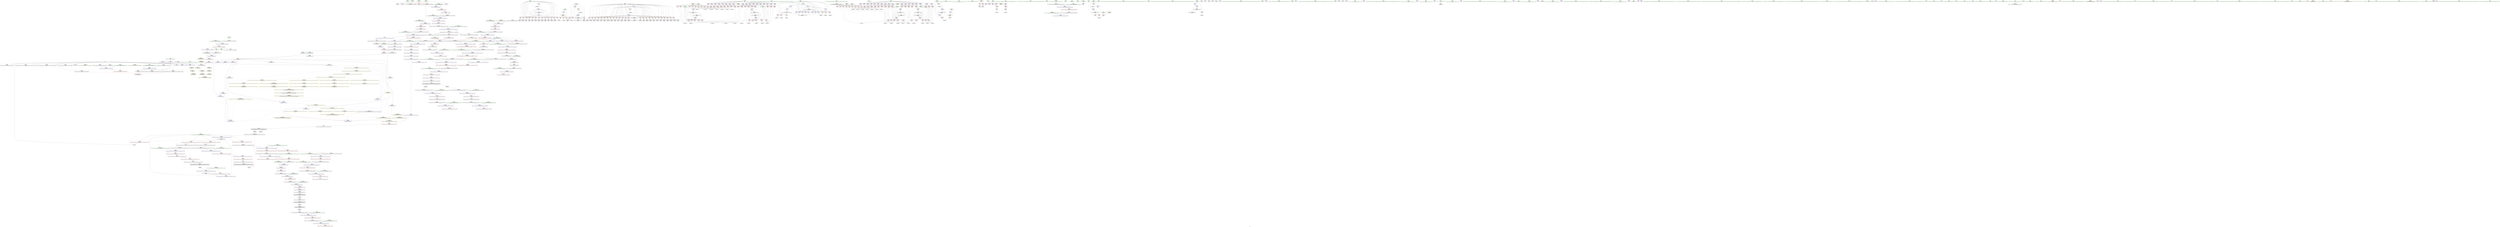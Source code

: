 digraph "SVFG" {
	label="SVFG";

	Node0x55bcaa89d120 [shape=record,color=grey,label="{NodeID: 0\nNullPtr}"];
	Node0x55bcaa89d120 -> Node0x55bcaa8d07e0[style=solid];
	Node0x55bcaa89d120 -> Node0x55bcaa8d08e0[style=solid];
	Node0x55bcaa89d120 -> Node0x55bcaa8d09b0[style=solid];
	Node0x55bcaa89d120 -> Node0x55bcaa8d0a80[style=solid];
	Node0x55bcaa89d120 -> Node0x55bcaa8d0b50[style=solid];
	Node0x55bcaa89d120 -> Node0x55bcaa8d0c20[style=solid];
	Node0x55bcaa89d120 -> Node0x55bcaa8d0cf0[style=solid];
	Node0x55bcaa89d120 -> Node0x55bcaa8d0dc0[style=solid];
	Node0x55bcaa89d120 -> Node0x55bcaa8d0e90[style=solid];
	Node0x55bcaa89d120 -> Node0x55bcaa8d0f60[style=solid];
	Node0x55bcaa89d120 -> Node0x55bcaa8d1030[style=solid];
	Node0x55bcaa89d120 -> Node0x55bcaa8d1100[style=solid];
	Node0x55bcaa89d120 -> Node0x55bcaa8e9e80[style=solid];
	Node0x55bcaa89d120 -> Node0x55bcaa8ea1f0[style=solid];
	Node0x55bcaa89d120 -> Node0x55bcaa8ec680[style=solid];
	Node0x55bcaa89d120 -> Node0x55bcaa8fdcb0[style=solid];
	Node0x55bcaa8edc70 [shape=record,color=blue,label="{NodeID: 609\n1047\<--1046\nthis.addr\<--this\n_ZN9__gnu_cxx16__aligned_membufISt4pairIKibEE6_M_ptrEv\n}"];
	Node0x55bcaa8edc70 -> Node0x55bcaa8e9290[style=dashed];
	Node0x55bcaa8d5810 [shape=record,color=red,label="{NodeID: 443\n619\<--214\n\<--i92\nmain\n}"];
	Node0x55bcaa8d5810 -> Node0x55bcaa8cd3d0[style=solid];
	Node0x55bcaa8d8d60 [shape=record,color=purple,label="{NodeID: 277\n561\<--28\narrayidx169\<--y\nmain\n}"];
	Node0x55bcaa8d8d60 -> Node0x55bcaa8e6d30[style=solid];
	Node0x55bcaa97f2e0 [shape=record,color=black,label="{NodeID: 1218\n827 = PHI(885, )\n|{<s0>47}}"];
	Node0x55bcaa97f2e0:s0 -> Node0x55bcaa97bfa0[style=solid,color=red];
	Node0x55bcaa8c8f30 [shape=record,color=green,label="{NodeID: 111\n879\<--880\n_ZNSt8_Rb_treeIiSt4pairIKibESt10_Select1stIS2_ESt4lessIiESaIS2_EE12_M_drop_nodeEPSt13_Rb_tree_nodeIS2_E\<--_ZNSt8_Rb_treeIiSt4pairIKibESt10_Select1stIS2_ESt4lessIiESaIS2_EE12_M_drop_nodeEPSt13_Rb_tree_nodeIS2_E_field_insensitive\n}"];
	Node0x55bcaa8eafc0 [shape=record,color=blue,label="{NodeID: 554\n210\<--357\nu\<--\nmain\n}"];
	Node0x55bcaa8eafc0 -> Node0x55bcaa8eb090[style=dashed];
	Node0x55bcaa8eafc0 -> Node0x55bcaa8eb3d0[style=dashed];
	Node0x55bcaa8eafc0 -> Node0x55bcaa8eb4a0[style=dashed];
	Node0x55bcaa8d2b60 [shape=record,color=red,label="{NodeID: 388\n337\<--202\n\<--i\nmain\n}"];
	Node0x55bcaa8d2b60 -> Node0x55bcaa8e1200[style=solid];
	Node0x55bcaa8cdd90 [shape=record,color=black,label="{NodeID: 222\n885\<--898\n_ZNSt8_Rb_treeIiSt4pairIKibESt10_Select1stIS2_ESt4lessIiESaIS2_EE8_M_beginEv_ret\<--\n_ZNSt8_Rb_treeIiSt4pairIKibESt10_Select1stIS2_ESt4lessIiESaIS2_EE8_M_beginEv\n|{<s0>46|<s1>71}}"];
	Node0x55bcaa8cdd90:s0 -> Node0x55bcaa97f2e0[style=solid,color=blue];
	Node0x55bcaa8cdd90:s1 -> Node0x55bcaa97fdd0[style=solid,color=blue];
	Node0x55bcaa946b20 [shape=record,color=yellow,style=double,label="{NodeID: 1163\n32V_4 = CSCHI(MR_32V_3)\npts\{210000 230000 250000 \}\nCS[]}"];
	Node0x55bcaa8ca1b0 [shape=record,color=green,label="{NodeID: 56\n154\<--155\nthis.addr\<--this.addr_field_insensitive\n_ZNSt17_Rb_tree_iteratorISt4pairIKibEEC2Ev\n}"];
	Node0x55bcaa8ca1b0 -> Node0x55bcaa8dc770[style=solid];
	Node0x55bcaa8ca1b0 -> Node0x55bcaa8ea120[style=solid];
	Node0x55bcaa8fe5b0 [shape=record,color=grey,label="{NodeID: 831\n518 = cmp(516, 517, )\n}"];
	Node0x55bcaa8e8250 [shape=record,color=red,label="{NodeID: 499\n897\<--896\n\<--_M_parent\n_ZNSt8_Rb_treeIiSt4pairIKibESt10_Select1stIS2_ESt4lessIiESaIS2_EE8_M_beginEv\n}"];
	Node0x55bcaa8e8250 -> Node0x55bcaa8cdcc0[style=solid];
	Node0x55bcaa8dbb40 [shape=record,color=purple,label="{NodeID: 333\n917\<--916\n_M_right\<--\n_ZNSt8_Rb_treeIiSt4pairIKibESt10_Select1stIS2_ESt4lessIiESaIS2_EE8_S_rightEPSt18_Rb_tree_node_base\n}"];
	Node0x55bcaa8dbb40 -> Node0x55bcaa8e84c0[style=solid];
	Node0x55bcaa8d13a0 [shape=record,color=black,label="{NodeID: 167\n98\<--99\n\<--_ZNSt8multimapIibSt4lessIiESaISt4pairIKibEEED2Ev\nCan only get source location for instruction, argument, global var or function.}"];
	Node0x55bcaa8af3c0 [shape=record,color=green,label="{NodeID: 1\n7\<--1\n__dso_handle\<--dummyObj\nGlob }"];
	Node0x55bcaa932ef0 [shape=record,color=yellow,style=double,label="{NodeID: 942\n70V_1 = ENCHI(MR_70V_0)\npts\{207 \}\nFun[main]}"];
	Node0x55bcaa932ef0 -> Node0x55bcaa8d2dd0[style=dashed];
	Node0x55bcaa932ef0 -> Node0x55bcaa8d2ea0[style=dashed];
	Node0x55bcaa932ef0 -> Node0x55bcaa8d2f70[style=dashed];
	Node0x55bcaa932ef0 -> Node0x55bcaa8d3040[style=dashed];
	Node0x55bcaa932ef0 -> Node0x55bcaa8d3110[style=dashed];
	Node0x55bcaa932ef0 -> Node0x55bcaa8d31e0[style=dashed];
	Node0x55bcaa932ef0 -> Node0x55bcaa8d32b0[style=dashed];
	Node0x55bcaa932ef0 -> Node0x55bcaa8d3380[style=dashed];
	Node0x55bcaa932ef0 -> Node0x55bcaa8d3450[style=dashed];
	Node0x55bcaa8edd40 [shape=record,color=blue,label="{NodeID: 610\n1058\<--1057\nthis.addr\<--this\n_ZN9__gnu_cxx16__aligned_membufISt4pairIKibEE7_M_addrEv\n}"];
	Node0x55bcaa8edd40 -> Node0x55bcaa8e9360[style=dashed];
	Node0x55bcaa8d58e0 [shape=record,color=red,label="{NodeID: 444\n627\<--214\n\<--i92\nmain\n}"];
	Node0x55bcaa8d58e0 -> Node0x55bcaa8cd4a0[style=solid];
	Node0x55bcaa8d8e30 [shape=record,color=purple,label="{NodeID: 278\n604\<--28\narrayidx195\<--y\nmain\n}"];
	Node0x55bcaa8d8e30 -> Node0x55bcaa8e7140[style=solid];
	Node0x55bcaa97f5a0 [shape=record,color=black,label="{NodeID: 1219\n867 = PHI(911, )\n|{<s0>52}}"];
	Node0x55bcaa97f5a0:s0 -> Node0x55bcaa97bfa0[style=solid,color=red];
	Node0x55bcaa8c9030 [shape=record,color=green,label="{NodeID: 112\n887\<--888\nthis.addr\<--this.addr_field_insensitive\n_ZNSt8_Rb_treeIiSt4pairIKibESt10_Select1stIS2_ESt4lessIiESaIS2_EE8_M_beginEv\n}"];
	Node0x55bcaa8c9030 -> Node0x55bcaa8e8180[style=solid];
	Node0x55bcaa8c9030 -> Node0x55bcaa8ecf70[style=solid];
	Node0x55bcaa8eb090 [shape=record,color=blue,label="{NodeID: 555\n210\<--232\nu\<--\nmain\n}"];
	Node0x55bcaa8eb090 -> Node0x55bcaa8d3c70[style=dashed];
	Node0x55bcaa8eb090 -> Node0x55bcaa8d3d40[style=dashed];
	Node0x55bcaa8eb090 -> Node0x55bcaa8d3e10[style=dashed];
	Node0x55bcaa8eb090 -> Node0x55bcaa8eafc0[style=dashed];
	Node0x55bcaa8eb090 -> Node0x55bcaa8eb230[style=dashed];
	Node0x55bcaa8eb090 -> Node0x55bcaa9241b0[style=dashed];
	Node0x55bcaa8eb090 -> Node0x55bcaa92fbd0[style=dashed];
	Node0x55bcaa8d2c30 [shape=record,color=red,label="{NodeID: 389\n350\<--204\n\<--i46\nmain\n}"];
	Node0x55bcaa8d2c30 -> Node0x55bcaa8e1800[style=solid];
	Node0x55bcaa8cde60 [shape=record,color=black,label="{NodeID: 223\n906\<--905\n\<--this1\n_ZNSt8_Rb_treeIiSt4pairIKibESt10_Select1stIS2_ESt4lessIiESaIS2_EE13_Rb_tree_implIS6_Lb1EED2Ev\n|{<s0>55}}"];
	Node0x55bcaa8cde60:s0 -> Node0x55bcaa9801c0[style=solid,color=red];
	Node0x55bcaa4ad120 [shape=record,color=black,label="{NodeID: 1164\n932 = PHI(860, )\n0th arg _ZNSt8_Rb_treeIiSt4pairIKibESt10_Select1stIS2_ESt4lessIiESaIS2_EE12_M_drop_nodeEPSt13_Rb_tree_nodeIS2_E }"];
	Node0x55bcaa4ad120 -> Node0x55bcaa8ed2b0[style=solid];
	Node0x55bcaa8ca280 [shape=record,color=green,label="{NodeID: 57\n161\<--162\n__cxx_global_var_init.6\<--__cxx_global_var_init.6_field_insensitive\n}"];
	Node0x55bcaa8fe730 [shape=record,color=grey,label="{NodeID: 832\n511 = cmp(509, 510, )\n}"];
	Node0x55bcaa8e8320 [shape=record,color=red,label="{NodeID: 500\n905\<--902\nthis1\<--this.addr\n_ZNSt8_Rb_treeIiSt4pairIKibESt10_Select1stIS2_ESt4lessIiESaIS2_EE13_Rb_tree_implIS6_Lb1EED2Ev\n}"];
	Node0x55bcaa8e8320 -> Node0x55bcaa8cde60[style=solid];
	Node0x55bcaa8dbc10 [shape=record,color=purple,label="{NodeID: 334\n927\<--926\n_M_left\<--\n_ZNSt8_Rb_treeIiSt4pairIKibESt10_Select1stIS2_ESt4lessIiESaIS2_EE7_S_leftEPSt18_Rb_tree_node_base\n}"];
	Node0x55bcaa8dbc10 -> Node0x55bcaa8e8660[style=solid];
	Node0x55bcaa8d14a0 [shape=record,color=black,label="{NodeID: 168\n179\<--178\n\<--this1\n_ZNSt16reverse_iteratorISt17_Rb_tree_iteratorISt4pairIKibEEEC2Ev\n}"];
	Node0x55bcaa8b47f0 [shape=record,color=green,label="{NodeID: 2\n33\<--1\n\<--dummyObj\nCan only get source location for instruction, argument, global var or function.}"];
	Node0x55bcaa932fd0 [shape=record,color=yellow,style=double,label="{NodeID: 943\n72V_1 = ENCHI(MR_72V_0)\npts\{209 \}\nFun[main]}"];
	Node0x55bcaa932fd0 -> Node0x55bcaa8d3520[style=dashed];
	Node0x55bcaa932fd0 -> Node0x55bcaa8d35f0[style=dashed];
	Node0x55bcaa932fd0 -> Node0x55bcaa8d36c0[style=dashed];
	Node0x55bcaa932fd0 -> Node0x55bcaa8d3790[style=dashed];
	Node0x55bcaa932fd0 -> Node0x55bcaa8d3860[style=dashed];
	Node0x55bcaa932fd0 -> Node0x55bcaa8d3930[style=dashed];
	Node0x55bcaa932fd0 -> Node0x55bcaa8d3a00[style=dashed];
	Node0x55bcaa932fd0 -> Node0x55bcaa8d3ad0[style=dashed];
	Node0x55bcaa932fd0 -> Node0x55bcaa8d3ba0[style=dashed];
	Node0x55bcaa8ede10 [shape=record,color=blue,label="{NodeID: 611\n1069\<--1066\n__a.addr\<--__a\n_ZNSt16allocator_traitsISaISt13_Rb_tree_nodeISt4pairIKibEEEE10deallocateERS5_PS4_m\n}"];
	Node0x55bcaa8ede10 -> Node0x55bcaa8e9430[style=dashed];
	Node0x55bcaa8d59b0 [shape=record,color=red,label="{NodeID: 445\n645\<--214\n\<--i92\nmain\n}"];
	Node0x55bcaa8d59b0 -> Node0x55bcaa8e1080[style=solid];
	Node0x55bcaa8d8f00 [shape=record,color=purple,label="{NodeID: 279\n612\<--28\narrayidx199\<--y\nmain\n}"];
	Node0x55bcaa8d8f00 -> Node0x55bcaa8e7210[style=solid];
	Node0x55bcaa97f6e0 [shape=record,color=black,label="{NodeID: 1220\n873 = PHI(921, )\n}"];
	Node0x55bcaa97f6e0 -> Node0x55bcaa8ecdd0[style=solid];
	Node0x55bcaa8c9100 [shape=record,color=green,label="{NodeID: 113\n902\<--903\nthis.addr\<--this.addr_field_insensitive\n_ZNSt8_Rb_treeIiSt4pairIKibESt10_Select1stIS2_ESt4lessIiESaIS2_EE13_Rb_tree_implIS6_Lb1EED2Ev\n}"];
	Node0x55bcaa8c9100 -> Node0x55bcaa8e8320[style=solid];
	Node0x55bcaa8c9100 -> Node0x55bcaa8ed040[style=solid];
	Node0x55bcaa8eb160 [shape=record,color=blue,label="{NodeID: 556\n212\<--33\ni53\<--\nmain\n}"];
	Node0x55bcaa8eb160 -> Node0x55bcaa8d4150[style=dashed];
	Node0x55bcaa8eb160 -> Node0x55bcaa8d4220[style=dashed];
	Node0x55bcaa8eb160 -> Node0x55bcaa8d42f0[style=dashed];
	Node0x55bcaa8eb160 -> Node0x55bcaa8d43c0[style=dashed];
	Node0x55bcaa8eb160 -> Node0x55bcaa8eb300[style=dashed];
	Node0x55bcaa8eb160 -> Node0x55bcaa91dfa0[style=dashed];
	Node0x55bcaa8d2d00 [shape=record,color=red,label="{NodeID: 390\n671\<--204\n\<--i46\nmain\n}"];
	Node0x55bcaa8d2d00 -> Node0x55bcaa8e1500[style=solid];
	Node0x55bcaa8cdf30 [shape=record,color=black,label="{NodeID: 224\n919\<--918\n\<--\n_ZNSt8_Rb_treeIiSt4pairIKibESt10_Select1stIS2_ESt4lessIiESaIS2_EE8_S_rightEPSt18_Rb_tree_node_base\n}"];
	Node0x55bcaa8cdf30 -> Node0x55bcaa8ce000[style=solid];
	Node0x55bcaa4acc40 [shape=record,color=black,label="{NodeID: 1165\n1057 = PHI(1050, )\n0th arg _ZN9__gnu_cxx16__aligned_membufISt4pairIKibEE7_M_addrEv }"];
	Node0x55bcaa4acc40 -> Node0x55bcaa8edd40[style=solid];
	Node0x55bcaa8ca380 [shape=record,color=green,label="{NodeID: 58\n166\<--167\n__cxx_global_var_init.7\<--__cxx_global_var_init.7_field_insensitive\n}"];
	Node0x55bcaa8fe8b0 [shape=record,color=grey,label="{NodeID: 833\n310 = cmp(308, 309, )\n}"];
	Node0x55bcaa8e83f0 [shape=record,color=red,label="{NodeID: 501\n916\<--913\n\<--__x.addr\n_ZNSt8_Rb_treeIiSt4pairIKibESt10_Select1stIS2_ESt4lessIiESaIS2_EE8_S_rightEPSt18_Rb_tree_node_base\n}"];
	Node0x55bcaa8e83f0 -> Node0x55bcaa8dbb40[style=solid];
	Node0x55bcaa8dbce0 [shape=record,color=purple,label="{NodeID: 335\n1019\<--1018\n_M_impl\<--this1\n_ZNSt8_Rb_treeIiSt4pairIKibESt10_Select1stIS2_ESt4lessIiESaIS2_EE21_M_get_Node_allocatorEv\n}"];
	Node0x55bcaa8dbce0 -> Node0x55bcaa8ce340[style=solid];
	Node0x55bcaa8d1570 [shape=record,color=black,label="{NodeID: 169\n220\<--217\ncall\<--\nmain\n}"];
	Node0x55bcaa8c58f0 [shape=record,color=green,label="{NodeID: 3\n37\<--1\n.str\<--dummyObj\nGlob }"];
	Node0x55bcaa8edee0 [shape=record,color=blue,label="{NodeID: 612\n1071\<--1067\n__p.addr\<--__p\n_ZNSt16allocator_traitsISaISt13_Rb_tree_nodeISt4pairIKibEEEE10deallocateERS5_PS4_m\n}"];
	Node0x55bcaa8edee0 -> Node0x55bcaa8e9500[style=dashed];
	Node0x55bcaa8d5a80 [shape=record,color=red,label="{NodeID: 446\n274\<--273\n\<--arraydecay\nmain\n}"];
	Node0x55bcaa8d5a80 -> Node0x55bcaa8d1a50[style=solid];
	Node0x55bcaa8d8fd0 [shape=record,color=purple,label="{NodeID: 280\n621\<--28\narrayidx205\<--y\nmain\n}"];
	Node0x55bcaa8d8fd0 -> Node0x55bcaa8e72e0[style=solid];
	Node0x55bcaa97f7f0 [shape=record,color=black,label="{NodeID: 1221\n960 = PHI(1013, )\n|{<s0>60}}"];
	Node0x55bcaa97f7f0:s0 -> Node0x55bcaa97ffa0[style=solid,color=red];
	Node0x55bcaa8ce590 [shape=record,color=green,label="{NodeID: 114\n908\<--909\n_ZNSaISt13_Rb_tree_nodeISt4pairIKibEEED2Ev\<--_ZNSaISt13_Rb_tree_nodeISt4pairIKibEEED2Ev_field_insensitive\n}"];
	Node0x55bcaa8eb230 [shape=record,color=blue,label="{NodeID: 557\n210\<--33\nu\<--\nmain\n}"];
	Node0x55bcaa8eb230 -> Node0x55bcaa9241b0[style=dashed];
	Node0x55bcaa8d2dd0 [shape=record,color=red,label="{NodeID: 391\n372\<--206\n\<--tx\nmain\n}"];
	Node0x55bcaa8d2dd0 -> Node0x55bcaa8fff30[style=solid];
	Node0x55bcaa8ce000 [shape=record,color=black,label="{NodeID: 225\n911\<--919\n_ZNSt8_Rb_treeIiSt4pairIKibESt10_Select1stIS2_ESt4lessIiESaIS2_EE8_S_rightEPSt18_Rb_tree_node_base_ret\<--\n_ZNSt8_Rb_treeIiSt4pairIKibESt10_Select1stIS2_ESt4lessIiESaIS2_EE8_S_rightEPSt18_Rb_tree_node_base\n|{<s0>51}}"];
	Node0x55bcaa8ce000:s0 -> Node0x55bcaa97f5a0[style=solid,color=blue];
	Node0x55bcaa979da0 [shape=record,color=black,label="{NodeID: 1166\n933 = PHI(877, )\n1st arg _ZNSt8_Rb_treeIiSt4pairIKibESt10_Select1stIS2_ESt4lessIiESaIS2_EE12_M_drop_nodeEPSt13_Rb_tree_nodeIS2_E }"];
	Node0x55bcaa979da0 -> Node0x55bcaa8ed380[style=solid];
	Node0x55bcaa8ca480 [shape=record,color=green,label="{NodeID: 59\n170\<--171\n_ZNSt16reverse_iteratorISt17_Rb_tree_iteratorISt4pairIKibEEEC2Ev\<--_ZNSt16reverse_iteratorISt17_Rb_tree_iteratorISt4pairIKibEEEC2Ev_field_insensitive\n}"];
	Node0x55bcaa8fea30 [shape=record,color=grey,label="{NodeID: 834\n402 = cmp(401, 33, )\n}"];
	Node0x55bcaa8e84c0 [shape=record,color=red,label="{NodeID: 502\n918\<--917\n\<--_M_right\n_ZNSt8_Rb_treeIiSt4pairIKibESt10_Select1stIS2_ESt4lessIiESaIS2_EE8_S_rightEPSt18_Rb_tree_node_base\n}"];
	Node0x55bcaa8e84c0 -> Node0x55bcaa8cdf30[style=solid];
	Node0x55bcaa8dbdb0 [shape=record,color=purple,label="{NodeID: 336\n1028\<--1027\n_M_storage\<--this1\n_ZNSt13_Rb_tree_nodeISt4pairIKibEE9_M_valptrEv\n|{<s0>66}}"];
	Node0x55bcaa8dbdb0:s0 -> Node0x55bcaa97cb80[style=solid,color=red];
	Node0x55bcaa8d1640 [shape=record,color=black,label="{NodeID: 170\n226\<--223\ncall1\<--\nmain\n}"];
	Node0x55bcaa8c5980 [shape=record,color=green,label="{NodeID: 4\n39\<--1\n.str.8\<--dummyObj\nGlob }"];
	Node0x55bcaa8edfb0 [shape=record,color=blue,label="{NodeID: 613\n1073\<--1068\n__n.addr\<--__n\n_ZNSt16allocator_traitsISaISt13_Rb_tree_nodeISt4pairIKibEEEE10deallocateERS5_PS4_m\n}"];
	Node0x55bcaa8edfb0 -> Node0x55bcaa8e95d0[style=dashed];
	Node0x55bcaa8d5b50 [shape=record,color=red,label="{NodeID: 447\n282\<--281\n\<--arrayidx16\nmain\n}"];
	Node0x55bcaa8d5b50 -> Node0x55bcaa901130[style=solid];
	Node0x55bcaa8d90a0 [shape=record,color=purple,label="{NodeID: 281\n629\<--28\narrayidx209\<--y\nmain\n}"];
	Node0x55bcaa8d90a0 -> Node0x55bcaa8e73b0[style=solid];
	Node0x55bcaa97f900 [shape=record,color=black,label="{NodeID: 1222\n964 = PHI(1022, )\n|{<s0>60}}"];
	Node0x55bcaa97f900:s0 -> Node0x55bcaa9800b0[style=solid,color=red];
	Node0x55bcaa8ce690 [shape=record,color=green,label="{NodeID: 115\n913\<--914\n__x.addr\<--__x.addr_field_insensitive\n_ZNSt8_Rb_treeIiSt4pairIKibESt10_Select1stIS2_ESt4lessIiESaIS2_EE8_S_rightEPSt18_Rb_tree_node_base\n}"];
	Node0x55bcaa8ce690 -> Node0x55bcaa8e83f0[style=solid];
	Node0x55bcaa8ce690 -> Node0x55bcaa8ed110[style=solid];
	Node0x55bcaa8eb300 [shape=record,color=blue,label="{NodeID: 558\n212\<--386\ni53\<--inc66\nmain\n}"];
	Node0x55bcaa8eb300 -> Node0x55bcaa8d4150[style=dashed];
	Node0x55bcaa8eb300 -> Node0x55bcaa8d4220[style=dashed];
	Node0x55bcaa8eb300 -> Node0x55bcaa8d42f0[style=dashed];
	Node0x55bcaa8eb300 -> Node0x55bcaa8d43c0[style=dashed];
	Node0x55bcaa8eb300 -> Node0x55bcaa8eb300[style=dashed];
	Node0x55bcaa8eb300 -> Node0x55bcaa91dfa0[style=dashed];
	Node0x55bcaa8d2ea0 [shape=record,color=red,label="{NodeID: 392\n410\<--206\n\<--tx\nmain\n}"];
	Node0x55bcaa8d2ea0 -> Node0x55bcaa8ff4b0[style=solid];
	Node0x55bcaa8ce0d0 [shape=record,color=black,label="{NodeID: 226\n929\<--928\n\<--\n_ZNSt8_Rb_treeIiSt4pairIKibESt10_Select1stIS2_ESt4lessIiESaIS2_EE7_S_leftEPSt18_Rb_tree_node_base\n}"];
	Node0x55bcaa8ce0d0 -> Node0x55bcaa8ce1a0[style=solid];
	Node0x55bcaa979ee0 [shape=record,color=black,label="{NodeID: 1167\n912 = PHI(866, )\n0th arg _ZNSt8_Rb_treeIiSt4pairIKibESt10_Select1stIS2_ESt4lessIiESaIS2_EE8_S_rightEPSt18_Rb_tree_node_base }"];
	Node0x55bcaa979ee0 -> Node0x55bcaa8ed110[style=solid];
	Node0x55bcaa8ca580 [shape=record,color=green,label="{NodeID: 60\n175\<--176\nthis.addr\<--this.addr_field_insensitive\n_ZNSt16reverse_iteratorISt17_Rb_tree_iteratorISt4pairIKibEEEC2Ev\n}"];
	Node0x55bcaa8ca580 -> Node0x55bcaa8dc840[style=solid];
	Node0x55bcaa8ca580 -> Node0x55bcaa8ea2c0[style=solid];
	Node0x55bcaa938260 [shape=record,color=yellow,style=double,label="{NodeID: 1001\n32V_1 = ENCHI(MR_32V_0)\npts\{210000 230000 250000 \}\nFun[_ZNSt16reverse_iteratorISt17_Rb_tree_iteratorISt4pairIKibEEEC2Ev]|{<s0>16}}"];
	Node0x55bcaa938260:s0 -> Node0x55bcaa8ea1f0[style=dashed,color=red];
	Node0x55bcaa8febb0 [shape=record,color=grey,label="{NodeID: 835\n396 = cmp(395, 232, )\n}"];
	Node0x55bcaa8e8590 [shape=record,color=red,label="{NodeID: 503\n926\<--923\n\<--__x.addr\n_ZNSt8_Rb_treeIiSt4pairIKibESt10_Select1stIS2_ESt4lessIiESaIS2_EE7_S_leftEPSt18_Rb_tree_node_base\n}"];
	Node0x55bcaa8e8590 -> Node0x55bcaa8dbc10[style=solid];
	Node0x55bcaa8dbe80 [shape=record,color=purple,label="{NodeID: 337\n1062\<--1061\n_M_storage\<--this1\n_ZN9__gnu_cxx16__aligned_membufISt4pairIKibEE7_M_addrEv\n}"];
	Node0x55bcaa8dbe80 -> Node0x55bcaa8d6a70[style=solid];
	Node0x55bcaa8d1710 [shape=record,color=black,label="{NodeID: 171\n260\<--259\nidxprom\<--\nmain\n}"];
	Node0x55bcaa8c6040 [shape=record,color=green,label="{NodeID: 5\n41\<--1\nstdin\<--dummyObj\nGlob }"];
	Node0x55bcaa8ee080 [shape=record,color=blue,label="{NodeID: 614\n1090\<--1087\nthis.addr\<--this\n_ZN9__gnu_cxx13new_allocatorISt13_Rb_tree_nodeISt4pairIKibEEE10deallocateEPS5_m\n}"];
	Node0x55bcaa8ee080 -> Node0x55bcaa8e96a0[style=dashed];
	Node0x55bcaa8d5c20 [shape=record,color=red,label="{NodeID: 448\n289\<--288\n\<--arrayidx20\nmain\n}"];
	Node0x55bcaa8d5c20 -> Node0x55bcaa8eaa10[style=solid];
	Node0x55bcaa8d9170 [shape=record,color=purple,label="{NodeID: 282\n267\<--30\narrayidx10\<--s\nmain\n}"];
	Node0x55bcaa97fa10 [shape=record,color=black,label="{NodeID: 1223\n986 = PHI(1013, )\n|{<s0>63}}"];
	Node0x55bcaa97fa10:s0 -> Node0x55bcaa980950[style=solid,color=red];
	Node0x55bcaa8ce760 [shape=record,color=green,label="{NodeID: 116\n923\<--924\n__x.addr\<--__x.addr_field_insensitive\n_ZNSt8_Rb_treeIiSt4pairIKibESt10_Select1stIS2_ESt4lessIiESaIS2_EE7_S_leftEPSt18_Rb_tree_node_base\n}"];
	Node0x55bcaa8ce760 -> Node0x55bcaa8e8590[style=solid];
	Node0x55bcaa8ce760 -> Node0x55bcaa8ed1e0[style=solid];
	Node0x55bcaa8eb3d0 [shape=record,color=blue,label="{NodeID: 559\n210\<--357\nu\<--\nmain\n}"];
	Node0x55bcaa8eb3d0 -> Node0x55bcaa8d3ee0[style=dashed];
	Node0x55bcaa8eb3d0 -> Node0x55bcaa8d3fb0[style=dashed];
	Node0x55bcaa8eb3d0 -> Node0x55bcaa8d4080[style=dashed];
	Node0x55bcaa8eb3d0 -> Node0x55bcaa8eafc0[style=dashed];
	Node0x55bcaa8eb3d0 -> Node0x55bcaa92fbd0[style=dashed];
	Node0x55bcaa8d2f70 [shape=record,color=red,label="{NodeID: 393\n414\<--206\n\<--tx\nmain\n}"];
	Node0x55bcaa8d2f70 -> Node0x55bcaa8fdfb0[style=solid];
	Node0x55bcaa8ce1a0 [shape=record,color=black,label="{NodeID: 227\n921\<--929\n_ZNSt8_Rb_treeIiSt4pairIKibESt10_Select1stIS2_ESt4lessIiESaIS2_EE7_S_leftEPSt18_Rb_tree_node_base_ret\<--\n_ZNSt8_Rb_treeIiSt4pairIKibESt10_Select1stIS2_ESt4lessIiESaIS2_EE7_S_leftEPSt18_Rb_tree_node_base\n|{<s0>53}}"];
	Node0x55bcaa8ce1a0:s0 -> Node0x55bcaa97f6e0[style=solid,color=blue];
	Node0x55bcaa97a020 [shape=record,color=black,label="{NodeID: 1168\n1067 = PHI(987, )\n1st arg _ZNSt16allocator_traitsISaISt13_Rb_tree_nodeISt4pairIKibEEEE10deallocateERS5_PS4_m }"];
	Node0x55bcaa97a020 -> Node0x55bcaa8edee0[style=solid];
	Node0x55bcaa8ca650 [shape=record,color=green,label="{NodeID: 61\n183\<--184\nmain\<--main_field_insensitive\n}"];
	Node0x55bcaa8fed30 [shape=record,color=grey,label="{NodeID: 836\n390 = cmp(389, 357, )\n}"];
	Node0x55bcaa8e8660 [shape=record,color=red,label="{NodeID: 504\n928\<--927\n\<--_M_left\n_ZNSt8_Rb_treeIiSt4pairIKibESt10_Select1stIS2_ESt4lessIiESaIS2_EE7_S_leftEPSt18_Rb_tree_node_base\n}"];
	Node0x55bcaa8e8660 -> Node0x55bcaa8ce0d0[style=solid];
	Node0x55bcaa8dbf50 [shape=record,color=purple,label="{NodeID: 338\n1134\<--1131\n_M_impl\<--this1\n_ZNSt8_Rb_treeIiSt4pairIKibESt10_Select1stIS2_ESt4lessIiESaIS2_EE5clearEv\n}"];
	Node0x55bcaa8dbf50 -> Node0x55bcaa8d6e80[style=solid];
	Node0x55bcaa8d17e0 [shape=record,color=black,label="{NodeID: 172\n263\<--262\nidxprom7\<--\nmain\n}"];
	Node0x55bcaa8c60d0 [shape=record,color=green,label="{NodeID: 6\n42\<--1\n.str.9\<--dummyObj\nGlob }"];
	Node0x55bcaa933350 [shape=record,color=yellow,style=double,label="{NodeID: 947\n80V_1 = ENCHI(MR_80V_0)\npts\{270000 \}\nFun[main]}"];
	Node0x55bcaa933350 -> Node0x55bcaa8d5b50[style=dashed];
	Node0x55bcaa933350 -> Node0x55bcaa8d5c20[style=dashed];
	Node0x55bcaa933350 -> Node0x55bcaa8d5cf0[style=dashed];
	Node0x55bcaa933350 -> Node0x55bcaa8d5dc0[style=dashed];
	Node0x55bcaa933350 -> Node0x55bcaa8d61d0[style=dashed];
	Node0x55bcaa933350 -> Node0x55bcaa8d6440[style=dashed];
	Node0x55bcaa933350 -> Node0x55bcaa8d65e0[style=dashed];
	Node0x55bcaa933350 -> Node0x55bcaa8d6780[style=dashed];
	Node0x55bcaa933350 -> Node0x55bcaa8e65e0[style=dashed];
	Node0x55bcaa933350 -> Node0x55bcaa8e6780[style=dashed];
	Node0x55bcaa933350 -> Node0x55bcaa8e6920[style=dashed];
	Node0x55bcaa933350 -> Node0x55bcaa8e6ac0[style=dashed];
	Node0x55bcaa933350 -> Node0x55bcaa8e6c60[style=dashed];
	Node0x55bcaa933350 -> Node0x55bcaa8e6e00[style=dashed];
	Node0x55bcaa933350 -> Node0x55bcaa8e6ed0[style=dashed];
	Node0x55bcaa933350 -> Node0x55bcaa8e6fa0[style=dashed];
	Node0x55bcaa933350 -> Node0x55bcaa8e7070[style=dashed];
	Node0x55bcaa8ee150 [shape=record,color=blue,label="{NodeID: 615\n1092\<--1088\n__p.addr\<--__p\n_ZN9__gnu_cxx13new_allocatorISt13_Rb_tree_nodeISt4pairIKibEEE10deallocateEPS5_m\n}"];
	Node0x55bcaa8ee150 -> Node0x55bcaa8e9770[style=dashed];
	Node0x55bcaa8d5cf0 [shape=record,color=red,label="{NodeID: 449\n295\<--294\n\<--arrayidx22\nmain\n}"];
	Node0x55bcaa8d5cf0 -> Node0x55bcaa8feeb0[style=solid];
	Node0x55bcaa8d9240 [shape=record,color=purple,label="{NodeID: 283\n272\<--30\narrayidx13\<--s\nmain\n}"];
	Node0x55bcaa97fb50 [shape=record,color=black,label="{NodeID: 1224\n1029 = PHI(1045, )\n}"];
	Node0x55bcaa97fb50 -> Node0x55bcaa8d6840[style=solid];
	Node0x55bcaa8ce830 [shape=record,color=green,label="{NodeID: 117\n934\<--935\nthis.addr\<--this.addr_field_insensitive\n_ZNSt8_Rb_treeIiSt4pairIKibESt10_Select1stIS2_ESt4lessIiESaIS2_EE12_M_drop_nodeEPSt13_Rb_tree_nodeIS2_E\n}"];
	Node0x55bcaa8ce830 -> Node0x55bcaa8e8730[style=solid];
	Node0x55bcaa8ce830 -> Node0x55bcaa8ed2b0[style=solid];
	Node0x55bcaa8eb4a0 [shape=record,color=blue,label="{NodeID: 560\n210\<--232\nu\<--\nmain\n}"];
	Node0x55bcaa8eb4a0 -> Node0x55bcaa8d3ee0[style=dashed];
	Node0x55bcaa8eb4a0 -> Node0x55bcaa8d3fb0[style=dashed];
	Node0x55bcaa8eb4a0 -> Node0x55bcaa8d4080[style=dashed];
	Node0x55bcaa8eb4a0 -> Node0x55bcaa8eafc0[style=dashed];
	Node0x55bcaa8eb4a0 -> Node0x55bcaa8eb640[style=dashed];
	Node0x55bcaa8eb4a0 -> Node0x55bcaa8eb710[style=dashed];
	Node0x55bcaa8eb4a0 -> Node0x55bcaa8eb7e0[style=dashed];
	Node0x55bcaa8eb4a0 -> Node0x55bcaa8eb8b0[style=dashed];
	Node0x55bcaa8eb4a0 -> Node0x55bcaa8eb980[style=dashed];
	Node0x55bcaa8eb4a0 -> Node0x55bcaa8eba50[style=dashed];
	Node0x55bcaa8eb4a0 -> Node0x55bcaa8ebb20[style=dashed];
	Node0x55bcaa8eb4a0 -> Node0x55bcaa8ebbf0[style=dashed];
	Node0x55bcaa8eb4a0 -> Node0x55bcaa9246b0[style=dashed];
	Node0x55bcaa8eb4a0 -> Node0x55bcaa92fbd0[style=dashed];
	Node0x55bcaa8d3040 [shape=record,color=red,label="{NodeID: 394\n458\<--206\n\<--tx\nmain\n}"];
	Node0x55bcaa8d3040 -> Node0x55bcaa900230[style=solid];
	Node0x55bcaa8ce270 [shape=record,color=black,label="{NodeID: 228\n1007\<--1006\n\<--\n_ZNSt16allocator_traitsISaISt13_Rb_tree_nodeISt4pairIKibEEEE7destroyIS3_EEvRS5_PT_\n|{<s0>65}}"];
	Node0x55bcaa8ce270:s0 -> Node0x55bcaa97b890[style=solid,color=red];
	Node0x55bcaa97a190 [shape=record,color=black,label="{NodeID: 1169\n1068 = PHI(989, )\n2nd arg _ZNSt16allocator_traitsISaISt13_Rb_tree_nodeISt4pairIKibEEEE10deallocateERS5_PS4_m }"];
	Node0x55bcaa97a190 -> Node0x55bcaa8edfb0[style=solid];
	Node0x55bcaa8ca750 [shape=record,color=green,label="{NodeID: 62\n186\<--187\nretval\<--retval_field_insensitive\nmain\n}"];
	Node0x55bcaa8ca750 -> Node0x55bcaa8ea390[style=solid];
	Node0x55bcaa9384b0 [shape=record,color=yellow,style=double,label="{NodeID: 1003\n25V_1 = ENCHI(MR_25V_0)\npts\{116 \}\nFun[_ZNSt8multimapIibSt4lessIiESaISt4pairIKibEEED2Ev]}"];
	Node0x55bcaa9384b0 -> Node0x55bcaa8ea050[style=dashed];
	Node0x55bcaa8feeb0 [shape=record,color=grey,label="{NodeID: 837\n297 = cmp(295, 296, )\n}"];
	Node0x55bcaa8e8730 [shape=record,color=red,label="{NodeID: 505\n940\<--934\nthis1\<--this.addr\n_ZNSt8_Rb_treeIiSt4pairIKibESt10_Select1stIS2_ESt4lessIiESaIS2_EE12_M_drop_nodeEPSt13_Rb_tree_nodeIS2_E\n|{<s0>56|<s1>57}}"];
	Node0x55bcaa8e8730:s0 -> Node0x55bcaa97a840[style=solid,color=red];
	Node0x55bcaa8e8730:s1 -> Node0x55bcaa97c530[style=solid,color=red];
	Node0x55bcaa8dc020 [shape=record,color=purple,label="{NodeID: 339\n1136\<--1135\nadd.ptr\<--\n_ZNSt8_Rb_treeIiSt4pairIKibESt10_Select1stIS2_ESt4lessIiESaIS2_EE5clearEv\n}"];
	Node0x55bcaa8dc020 -> Node0x55bcaa8d6f50[style=solid];
	Node0x55bcaa8d18b0 [shape=record,color=black,label="{NodeID: 173\n266\<--265\nidxprom9\<--\nmain\n}"];
	Node0x55bcaa8c6160 [shape=record,color=green,label="{NodeID: 7\n44\<--1\n.str.10\<--dummyObj\nGlob }"];
	Node0x55bcaa933430 [shape=record,color=yellow,style=double,label="{NodeID: 948\n82V_1 = ENCHI(MR_82V_0)\npts\{290000 \}\nFun[main]}"];
	Node0x55bcaa933430 -> Node0x55bcaa8d5e90[style=dashed];
	Node0x55bcaa933430 -> Node0x55bcaa8d5f60[style=dashed];
	Node0x55bcaa933430 -> Node0x55bcaa8d6030[style=dashed];
	Node0x55bcaa933430 -> Node0x55bcaa8d6100[style=dashed];
	Node0x55bcaa933430 -> Node0x55bcaa8d62a0[style=dashed];
	Node0x55bcaa933430 -> Node0x55bcaa8d6510[style=dashed];
	Node0x55bcaa933430 -> Node0x55bcaa8d66b0[style=dashed];
	Node0x55bcaa933430 -> Node0x55bcaa8e6510[style=dashed];
	Node0x55bcaa933430 -> Node0x55bcaa8e66b0[style=dashed];
	Node0x55bcaa933430 -> Node0x55bcaa8e6850[style=dashed];
	Node0x55bcaa933430 -> Node0x55bcaa8e69f0[style=dashed];
	Node0x55bcaa933430 -> Node0x55bcaa8e6b90[style=dashed];
	Node0x55bcaa933430 -> Node0x55bcaa8e6d30[style=dashed];
	Node0x55bcaa933430 -> Node0x55bcaa8e7140[style=dashed];
	Node0x55bcaa933430 -> Node0x55bcaa8e7210[style=dashed];
	Node0x55bcaa933430 -> Node0x55bcaa8e72e0[style=dashed];
	Node0x55bcaa933430 -> Node0x55bcaa8e73b0[style=dashed];
	Node0x55bcaa8ee220 [shape=record,color=blue,label="{NodeID: 616\n1094\<--1089\n.addr\<--\n_ZN9__gnu_cxx13new_allocatorISt13_Rb_tree_nodeISt4pairIKibEEE10deallocateEPS5_m\n}"];
	Node0x55bcaa8d5dc0 [shape=record,color=red,label="{NodeID: 450\n302\<--301\n\<--arrayidx26\nmain\n}"];
	Node0x55bcaa8d5dc0 -> Node0x55bcaa8eaae0[style=solid];
	Node0x55bcaa8d9310 [shape=record,color=purple,label="{NodeID: 284\n273\<--30\narraydecay\<--s\nmain\n}"];
	Node0x55bcaa8d9310 -> Node0x55bcaa8d5a80[style=solid];
	Node0x55bcaa97fc90 [shape=record,color=black,label="{NodeID: 1225\n1051 = PHI(1056, )\n}"];
	Node0x55bcaa97fc90 -> Node0x55bcaa8d68d0[style=solid];
	Node0x55bcaa8ce900 [shape=record,color=green,label="{NodeID: 118\n936\<--937\n__p.addr\<--__p.addr_field_insensitive\n_ZNSt8_Rb_treeIiSt4pairIKibESt10_Select1stIS2_ESt4lessIiESaIS2_EE12_M_drop_nodeEPSt13_Rb_tree_nodeIS2_E\n}"];
	Node0x55bcaa8ce900 -> Node0x55bcaa8e8800[style=solid];
	Node0x55bcaa8ce900 -> Node0x55bcaa8e88d0[style=solid];
	Node0x55bcaa8ce900 -> Node0x55bcaa8ed380[style=solid];
	Node0x55bcaa8eb570 [shape=record,color=blue,label="{NodeID: 561\n214\<--33\ni92\<--\nmain\n}"];
	Node0x55bcaa8eb570 -> Node0x55bcaa8d4490[style=dashed];
	Node0x55bcaa8eb570 -> Node0x55bcaa8d4560[style=dashed];
	Node0x55bcaa8eb570 -> Node0x55bcaa8d4630[style=dashed];
	Node0x55bcaa8eb570 -> Node0x55bcaa8d4700[style=dashed];
	Node0x55bcaa8eb570 -> Node0x55bcaa8d47d0[style=dashed];
	Node0x55bcaa8eb570 -> Node0x55bcaa8d48a0[style=dashed];
	Node0x55bcaa8eb570 -> Node0x55bcaa8d4970[style=dashed];
	Node0x55bcaa8eb570 -> Node0x55bcaa8d4a40[style=dashed];
	Node0x55bcaa8eb570 -> Node0x55bcaa8d4b10[style=dashed];
	Node0x55bcaa8eb570 -> Node0x55bcaa8d4be0[style=dashed];
	Node0x55bcaa8eb570 -> Node0x55bcaa8d4cb0[style=dashed];
	Node0x55bcaa8eb570 -> Node0x55bcaa8d4d80[style=dashed];
	Node0x55bcaa8eb570 -> Node0x55bcaa8d4e50[style=dashed];
	Node0x55bcaa8eb570 -> Node0x55bcaa8d4f20[style=dashed];
	Node0x55bcaa8eb570 -> Node0x55bcaa8d4ff0[style=dashed];
	Node0x55bcaa8eb570 -> Node0x55bcaa8d50c0[style=dashed];
	Node0x55bcaa8eb570 -> Node0x55bcaa8d5190[style=dashed];
	Node0x55bcaa8eb570 -> Node0x55bcaa8d5260[style=dashed];
	Node0x55bcaa8eb570 -> Node0x55bcaa8d5330[style=dashed];
	Node0x55bcaa8eb570 -> Node0x55bcaa8d5400[style=dashed];
	Node0x55bcaa8eb570 -> Node0x55bcaa8d54d0[style=dashed];
	Node0x55bcaa8eb570 -> Node0x55bcaa8d55a0[style=dashed];
	Node0x55bcaa8eb570 -> Node0x55bcaa8d5670[style=dashed];
	Node0x55bcaa8eb570 -> Node0x55bcaa8d5740[style=dashed];
	Node0x55bcaa8eb570 -> Node0x55bcaa8d5810[style=dashed];
	Node0x55bcaa8eb570 -> Node0x55bcaa8d58e0[style=dashed];
	Node0x55bcaa8eb570 -> Node0x55bcaa8d59b0[style=dashed];
	Node0x55bcaa8eb570 -> Node0x55bcaa8ebcc0[style=dashed];
	Node0x55bcaa8eb570 -> Node0x55bcaa91e4a0[style=dashed];
	Node0x55bcaa8d3110 [shape=record,color=red,label="{NodeID: 395\n489\<--206\n\<--tx\nmain\n}"];
	Node0x55bcaa8d3110 -> Node0x55bcaa8fd830[style=solid];
	Node0x55bcaa8ce340 [shape=record,color=black,label="{NodeID: 229\n1020\<--1019\n\<--_M_impl\n_ZNSt8_Rb_treeIiSt4pairIKibESt10_Select1stIS2_ESt4lessIiESaIS2_EE21_M_get_Node_allocatorEv\n}"];
	Node0x55bcaa8ce340 -> Node0x55bcaa8ce410[style=solid];
	Node0x55bcaa97a2d0 [shape=record,color=black,label="{NodeID: 1170\n1120 = PHI(1114, )\n0th arg _ZN9__gnu_cxx13new_allocatorISt13_Rb_tree_nodeISt4pairIKibEEED2Ev }"];
	Node0x55bcaa97a2d0 -> Node0x55bcaa8ee3c0[style=solid];
	Node0x55bcaa8ca820 [shape=record,color=green,label="{NodeID: 63\n188\<--189\nntest\<--ntest_field_insensitive\nmain\n}"];
	Node0x55bcaa8ca820 -> Node0x55bcaa8dc910[style=solid];
	Node0x55bcaa9385c0 [shape=record,color=yellow,style=double,label="{NodeID: 1004\n27V_1 = ENCHI(MR_27V_0)\npts\{100001 130001 160001 190001 \}\nFun[_ZNSt8multimapIibSt4lessIiESaISt4pairIKibEEED2Ev]|{<s0>6}}"];
	Node0x55bcaa9385c0:s0 -> Node0x55bcaa933950[style=dashed,color=red];
	Node0x55bcaa8ff030 [shape=record,color=grey,label="{NodeID: 838\n487 = cmp(485, 486, )\n}"];
	Node0x55bcaa8e8800 [shape=record,color=red,label="{NodeID: 506\n941\<--936\n\<--__p.addr\n_ZNSt8_Rb_treeIiSt4pairIKibESt10_Select1stIS2_ESt4lessIiESaIS2_EE12_M_drop_nodeEPSt13_Rb_tree_nodeIS2_E\n|{<s0>56}}"];
	Node0x55bcaa8e8800:s0 -> Node0x55bcaa97a950[style=solid,color=red];
	Node0x55bcaa8dc0f0 [shape=record,color=red,label="{NodeID: 340\n256\<--32\n\<--n\nmain\n}"];
	Node0x55bcaa8dc0f0 -> Node0x55bcaa9003b0[style=solid];
	Node0x55bcaa8d1980 [shape=record,color=black,label="{NodeID: 174\n271\<--270\nidxprom12\<--\nmain\n}"];
	Node0x55bcaa8c61f0 [shape=record,color=green,label="{NodeID: 8\n46\<--1\nstdout\<--dummyObj\nGlob }"];
	Node0x55bcaa933510 [shape=record,color=yellow,style=double,label="{NodeID: 949\n84V_1 = ENCHI(MR_84V_0)\npts\{310000 \}\nFun[main]}"];
	Node0x55bcaa933510 -> Node0x55bcaa8d5a80[style=dashed];
	Node0x55bcaa933510 -> Node0x55bcaa8d6370[style=dashed];
	Node0x55bcaa8ee2f0 [shape=record,color=blue,label="{NodeID: 617\n1110\<--1109\nthis.addr\<--this\n_ZNSaISt13_Rb_tree_nodeISt4pairIKibEEED2Ev\n}"];
	Node0x55bcaa8ee2f0 -> Node0x55bcaa8e9840[style=dashed];
	Node0x55bcaa8d5e90 [shape=record,color=red,label="{NodeID: 451\n308\<--307\n\<--arrayidx29\nmain\n}"];
	Node0x55bcaa8d5e90 -> Node0x55bcaa8fe8b0[style=solid];
	Node0x55bcaa8d93e0 [shape=record,color=purple,label="{NodeID: 285\n437\<--30\narrayidx97\<--s\nmain\n}"];
	Node0x55bcaa97fdd0 [shape=record,color=black,label="{NodeID: 1226\n1132 = PHI(885, )\n|{<s0>72}}"];
	Node0x55bcaa97fdd0:s0 -> Node0x55bcaa97bfa0[style=solid,color=red];
	Node0x55bcaa8ce9d0 [shape=record,color=green,label="{NodeID: 119\n943\<--944\n_ZNSt8_Rb_treeIiSt4pairIKibESt10_Select1stIS2_ESt4lessIiESaIS2_EE15_M_destroy_nodeEPSt13_Rb_tree_nodeIS2_E\<--_ZNSt8_Rb_treeIiSt4pairIKibESt10_Select1stIS2_ESt4lessIiESaIS2_EE15_M_destroy_nodeEPSt13_Rb_tree_nodeIS2_E_field_insensitive\n}"];
	Node0x55bcaa8eb640 [shape=record,color=blue,label="{NodeID: 562\n210\<--33\nu\<--\nmain\n}"];
	Node0x55bcaa8eb640 -> Node0x55bcaa9246b0[style=dashed];
	Node0x55bcaa8d31e0 [shape=record,color=red,label="{NodeID: 396\n520\<--206\n\<--tx\nmain\n}"];
	Node0x55bcaa8d31e0 -> Node0x55bcaa8fdb30[style=solid];
	Node0x55bcaa8ce410 [shape=record,color=black,label="{NodeID: 230\n1013\<--1020\n_ZNSt8_Rb_treeIiSt4pairIKibESt10_Select1stIS2_ESt4lessIiESaIS2_EE21_M_get_Node_allocatorEv_ret\<--\n_ZNSt8_Rb_treeIiSt4pairIKibESt10_Select1stIS2_ESt4lessIiESaIS2_EE21_M_get_Node_allocatorEv\n|{<s0>58|<s1>62}}"];
	Node0x55bcaa8ce410:s0 -> Node0x55bcaa97f7f0[style=solid,color=blue];
	Node0x55bcaa8ce410:s1 -> Node0x55bcaa97fa10[style=solid,color=blue];
	Node0x55bcaa97a410 [shape=record,color=black,label="{NodeID: 1171\n1014 = PHI(959, 985, )\n0th arg _ZNSt8_Rb_treeIiSt4pairIKibESt10_Select1stIS2_ESt4lessIiESaIS2_EE21_M_get_Node_allocatorEv }"];
	Node0x55bcaa97a410 -> Node0x55bcaa8ed930[style=solid];
	Node0x55bcaa8ca8f0 [shape=record,color=green,label="{NodeID: 64\n190\<--191\ntest\<--test_field_insensitive\nmain\n}"];
	Node0x55bcaa8ca8f0 -> Node0x55bcaa8dc9e0[style=solid];
	Node0x55bcaa8ca8f0 -> Node0x55bcaa8dcab0[style=solid];
	Node0x55bcaa8ca8f0 -> Node0x55bcaa8dcb80[style=solid];
	Node0x55bcaa8ca8f0 -> Node0x55bcaa8ea460[style=solid];
	Node0x55bcaa8ca8f0 -> Node0x55bcaa8ebe60[style=solid];
	Node0x55bcaa8ff1b0 [shape=record,color=grey,label="{NodeID: 839\n607 = cmp(605, 606, )\n}"];
	Node0x55bcaa8e88d0 [shape=record,color=red,label="{NodeID: 507\n945\<--936\n\<--__p.addr\n_ZNSt8_Rb_treeIiSt4pairIKibESt10_Select1stIS2_ESt4lessIiESaIS2_EE12_M_drop_nodeEPSt13_Rb_tree_nodeIS2_E\n|{<s0>57}}"];
	Node0x55bcaa8e88d0:s0 -> Node0x55bcaa97c640[style=solid,color=red];
	Node0x55bcaa8dc1c0 [shape=record,color=red,label="{NodeID: 341\n365\<--32\n\<--n\nmain\n}"];
	Node0x55bcaa8dc1c0 -> Node0x55bcaa8ff630[style=solid];
	Node0x55bcaa8d1a50 [shape=record,color=black,label="{NodeID: 175\n275\<--274\nconv\<--\nmain\n}"];
	Node0x55bcaa8d1a50 -> Node0x55bcaa900e30[style=solid];
	Node0x55bcaa8c62f0 [shape=record,color=green,label="{NodeID: 9\n47\<--1\n.str.11\<--dummyObj\nGlob }"];
	Node0x55bcaa8ee3c0 [shape=record,color=blue,label="{NodeID: 618\n1121\<--1120\nthis.addr\<--this\n_ZN9__gnu_cxx13new_allocatorISt13_Rb_tree_nodeISt4pairIKibEEED2Ev\n}"];
	Node0x55bcaa8ee3c0 -> Node0x55bcaa8e9910[style=dashed];
	Node0x55bcaa8d5f60 [shape=record,color=red,label="{NodeID: 452\n315\<--314\n\<--arrayidx33\nmain\n}"];
	Node0x55bcaa8d5f60 -> Node0x55bcaa8eabb0[style=solid];
	Node0x55bcaa8d94b0 [shape=record,color=purple,label="{NodeID: 286\n438\<--30\narraydecay98\<--s\nmain\n}"];
	Node0x55bcaa8d94b0 -> Node0x55bcaa8d6370[style=solid];
	Node0x55bcaa97ffa0 [shape=record,color=black,label="{NodeID: 1227\n998 = PHI(960, )\n0th arg _ZNSt16allocator_traitsISaISt13_Rb_tree_nodeISt4pairIKibEEEE7destroyIS3_EEvRS5_PT_ }"];
	Node0x55bcaa97ffa0 -> Node0x55bcaa8ed790[style=solid];
	Node0x55bcaa8cead0 [shape=record,color=green,label="{NodeID: 120\n947\<--948\n_ZNSt8_Rb_treeIiSt4pairIKibESt10_Select1stIS2_ESt4lessIiESaIS2_EE11_M_put_nodeEPSt13_Rb_tree_nodeIS2_E\<--_ZNSt8_Rb_treeIiSt4pairIKibESt10_Select1stIS2_ESt4lessIiESaIS2_EE11_M_put_nodeEPSt13_Rb_tree_nodeIS2_E_field_insensitive\n}"];
	Node0x55bcaa8eb710 [shape=record,color=blue,label="{NodeID: 563\n210\<--33\nu\<--\nmain\n}"];
	Node0x55bcaa8eb710 -> Node0x55bcaa9246b0[style=dashed];
	Node0x55bcaa8d32b0 [shape=record,color=red,label="{NodeID: 397\n551\<--206\n\<--tx\nmain\n}"];
	Node0x55bcaa8d32b0 -> Node0x55bcaa8e1b00[style=solid];
	Node0x55bcaa8d6840 [shape=record,color=black,label="{NodeID: 231\n1022\<--1029\n_ZNSt13_Rb_tree_nodeISt4pairIKibEE9_M_valptrEv_ret\<--call\n_ZNSt13_Rb_tree_nodeISt4pairIKibEE9_M_valptrEv\n|{<s0>59}}"];
	Node0x55bcaa8d6840:s0 -> Node0x55bcaa97f900[style=solid,color=blue];
	Node0x55bcaa97a620 [shape=record,color=black,label="{NodeID: 1172\n714 = PHI(708, )\n0th arg _ZNSt8_Rb_treeIiSt4pairIKibESt10_Select1stIS2_ESt4lessIiESaIS2_EE13_Rb_tree_implIS6_Lb1EEC2Ev }"];
	Node0x55bcaa97a620 -> Node0x55bcaa8ec0d0[style=solid];
	Node0x55bcaa8ca9c0 [shape=record,color=green,label="{NodeID: 65\n192\<--193\nv\<--v_field_insensitive\nmain\n}"];
	Node0x55bcaa8ca9c0 -> Node0x55bcaa8dcc50[style=solid];
	Node0x55bcaa8ca9c0 -> Node0x55bcaa8ea530[style=solid];
	Node0x55bcaa8ca9c0 -> Node0x55bcaa8ead50[style=solid];
	Node0x55bcaa938840 [shape=record,color=yellow,style=double,label="{NodeID: 1006\n20V_1 = ENCHI(MR_20V_0)\npts\{100000 100001 100002 100003 100004 130000 130001 130002 130003 130004 160000 160001 160002 160003 160004 190000 190001 190002 190003 190004 \}\nFun[_ZNSt8_Rb_treeIiSt4pairIKibESt10_Select1stIS2_ESt4lessIiESaIS2_EEC2Ev]|{<s0>37}}"];
	Node0x55bcaa938840:s0 -> Node0x55bcaa9210b0[style=dashed,color=red];
	Node0x55bcaa8ff330 [shape=record,color=grey,label="{NodeID: 840\n597 = cmp(592, 596, )\n}"];
	Node0x55bcaa8e89a0 [shape=record,color=red,label="{NodeID: 508\n959\<--953\nthis1\<--this.addr\n_ZNSt8_Rb_treeIiSt4pairIKibESt10_Select1stIS2_ESt4lessIiESaIS2_EE15_M_destroy_nodeEPSt13_Rb_tree_nodeIS2_E\n|{<s0>58}}"];
	Node0x55bcaa8e89a0:s0 -> Node0x55bcaa97a410[style=solid,color=red];
	Node0x55bcaa8dc290 [shape=record,color=red,label="{NodeID: 342\n432\<--32\n\<--n\nmain\n}"];
	Node0x55bcaa8dc290 -> Node0x55bcaa900530[style=solid];
	Node0x55bcaa8d1b20 [shape=record,color=black,label="{NodeID: 176\n280\<--279\nidxprom15\<--\nmain\n}"];
	Node0x55bcaa8c63f0 [shape=record,color=green,label="{NodeID: 10\n49\<--1\n.str.12\<--dummyObj\nGlob }"];
	Node0x55bcaa933760 [shape=record,color=yellow,style=double,label="{NodeID: 951\n117V_1 = ENCHI(MR_117V_0)\npts\{822 \}\nFun[_ZNSt8_Rb_treeIiSt4pairIKibESt10_Select1stIS2_ESt4lessIiESaIS2_EED2Ev]}"];
	Node0x55bcaa933760 -> Node0x55bcaa8eca90[style=dashed];
	Node0x55bcaa8ee490 [shape=record,color=blue,label="{NodeID: 619\n1128\<--1127\nthis.addr\<--this\n_ZNSt8_Rb_treeIiSt4pairIKibESt10_Select1stIS2_ESt4lessIiESaIS2_EE5clearEv\n}"];
	Node0x55bcaa8ee490 -> Node0x55bcaa8e99e0[style=dashed];
	Node0x55bcaa8d6030 [shape=record,color=red,label="{NodeID: 453\n321\<--320\n\<--arrayidx36\nmain\n}"];
	Node0x55bcaa8d6030 -> Node0x55bcaa8ffab0[style=solid];
	Node0x55bcaa8d9580 [shape=record,color=purple,label="{NodeID: 287\n218\<--37\n\<--.str\nmain\n}"];
	Node0x55bcaa9800b0 [shape=record,color=black,label="{NodeID: 1228\n999 = PHI(964, )\n1st arg _ZNSt16allocator_traitsISaISt13_Rb_tree_nodeISt4pairIKibEEEE7destroyIS3_EEvRS5_PT_ }"];
	Node0x55bcaa9800b0 -> Node0x55bcaa8ed860[style=solid];
	Node0x55bcaa8cebd0 [shape=record,color=green,label="{NodeID: 121\n953\<--954\nthis.addr\<--this.addr_field_insensitive\n_ZNSt8_Rb_treeIiSt4pairIKibESt10_Select1stIS2_ESt4lessIiESaIS2_EE15_M_destroy_nodeEPSt13_Rb_tree_nodeIS2_E\n}"];
	Node0x55bcaa8cebd0 -> Node0x55bcaa8e89a0[style=solid];
	Node0x55bcaa8cebd0 -> Node0x55bcaa8ed450[style=solid];
	Node0x55bcaa8eb7e0 [shape=record,color=blue,label="{NodeID: 564\n210\<--33\nu\<--\nmain\n}"];
	Node0x55bcaa8eb7e0 -> Node0x55bcaa9246b0[style=dashed];
	Node0x55bcaa8d3380 [shape=record,color=red,label="{NodeID: 398\n575\<--206\n\<--tx\nmain\n}"];
	Node0x55bcaa8d3380 -> Node0x55bcaa8ff930[style=solid];
	Node0x55bcaa8d68d0 [shape=record,color=black,label="{NodeID: 232\n1054\<--1051\n\<--call\n_ZN9__gnu_cxx16__aligned_membufISt4pairIKibEE6_M_ptrEv\n}"];
	Node0x55bcaa8d68d0 -> Node0x55bcaa8d69a0[style=solid];
	Node0x55bcaa97a730 [shape=record,color=black,label="{NodeID: 1173\n746 = PHI(723, )\n0th arg _ZNSt20_Rb_tree_key_compareISt4lessIiEEC2Ev }"];
	Node0x55bcaa97a730 -> Node0x55bcaa8ec270[style=solid];
	Node0x55bcaa8caa90 [shape=record,color=green,label="{NodeID: 66\n194\<--195\nXmin\<--Xmin_field_insensitive\nmain\n}"];
	Node0x55bcaa8caa90 -> Node0x55bcaa8dcd20[style=solid];
	Node0x55bcaa8caa90 -> Node0x55bcaa8dcdf0[style=solid];
	Node0x55bcaa8caa90 -> Node0x55bcaa8dcec0[style=solid];
	Node0x55bcaa8caa90 -> Node0x55bcaa8dcf90[style=solid];
	Node0x55bcaa8caa90 -> Node0x55bcaa8dd060[style=solid];
	Node0x55bcaa8caa90 -> Node0x55bcaa8ea600[style=solid];
	Node0x55bcaa8caa90 -> Node0x55bcaa8eaa10[style=solid];
	Node0x55bcaa9389b0 [shape=record,color=yellow,style=double,label="{NodeID: 1007\n32V_1 = ENCHI(MR_32V_0)\npts\{210000 230000 250000 \}\nFun[__cxx_global_var_init.5]|{<s0>13}}"];
	Node0x55bcaa9389b0:s0 -> Node0x55bcaa8ea1f0[style=dashed,color=red];
	Node0x55bcaa8ff4b0 [shape=record,color=grey,label="{NodeID: 841\n412 = cmp(410, 411, )\n}"];
	Node0x55bcaa8e8a70 [shape=record,color=red,label="{NodeID: 509\n963\<--955\n\<--__p.addr\n_ZNSt8_Rb_treeIiSt4pairIKibESt10_Select1stIS2_ESt4lessIiESaIS2_EE15_M_destroy_nodeEPSt13_Rb_tree_nodeIS2_E\n|{<s0>59}}"];
	Node0x55bcaa8e8a70:s0 -> Node0x55bcaa97aa90[style=solid,color=red];
	Node0x55bcaa8dc360 [shape=record,color=red,label="{NodeID: 343\n351\<--35\n\<--m\nmain\n}"];
	Node0x55bcaa8dc360 -> Node0x55bcaa8e1800[style=solid];
	Node0x55bcaa8d1bf0 [shape=record,color=black,label="{NodeID: 177\n287\<--286\nidxprom19\<--\nmain\n}"];
	Node0x55bcaa8c64f0 [shape=record,color=green,label="{NodeID: 11\n51\<--1\n.str.13\<--dummyObj\nGlob }"];
	Node0x55bcaa933870 [shape=record,color=yellow,style=double,label="{NodeID: 952\n119V_1 = ENCHI(MR_119V_0)\npts\{824 \}\nFun[_ZNSt8_Rb_treeIiSt4pairIKibESt10_Select1stIS2_ESt4lessIiESaIS2_EED2Ev]}"];
	Node0x55bcaa933870 -> Node0x55bcaa8ecb60[style=dashed];
	Node0x55bcaa8d6100 [shape=record,color=red,label="{NodeID: 454\n328\<--327\n\<--arrayidx40\nmain\n}"];
	Node0x55bcaa8d6100 -> Node0x55bcaa8eac80[style=solid];
	Node0x55bcaa8d9650 [shape=record,color=purple,label="{NodeID: 288\n219\<--39\n\<--.str.8\nmain\n}"];
	Node0x55bcaa9801c0 [shape=record,color=black,label="{NodeID: 1229\n1109 = PHI(906, )\n0th arg _ZNSaISt13_Rb_tree_nodeISt4pairIKibEEED2Ev }"];
	Node0x55bcaa9801c0 -> Node0x55bcaa8ee2f0[style=solid];
	Node0x55bcaa8ceca0 [shape=record,color=green,label="{NodeID: 122\n955\<--956\n__p.addr\<--__p.addr_field_insensitive\n_ZNSt8_Rb_treeIiSt4pairIKibESt10_Select1stIS2_ESt4lessIiESaIS2_EE15_M_destroy_nodeEPSt13_Rb_tree_nodeIS2_E\n}"];
	Node0x55bcaa8ceca0 -> Node0x55bcaa8e8a70[style=solid];
	Node0x55bcaa8ceca0 -> Node0x55bcaa8e8b40[style=solid];
	Node0x55bcaa8ceca0 -> Node0x55bcaa8ed520[style=solid];
	Node0x55bcaa8eb8b0 [shape=record,color=blue,label="{NodeID: 565\n210\<--33\nu\<--\nmain\n}"];
	Node0x55bcaa8eb8b0 -> Node0x55bcaa9246b0[style=dashed];
	Node0x55bcaa8d3450 [shape=record,color=red,label="{NodeID: 399\n592\<--206\n\<--tx\nmain\n}"];
	Node0x55bcaa8d3450 -> Node0x55bcaa8ff330[style=solid];
	Node0x55bcaa8d69a0 [shape=record,color=black,label="{NodeID: 233\n1045\<--1054\n_ZN9__gnu_cxx16__aligned_membufISt4pairIKibEE6_M_ptrEv_ret\<--\n_ZN9__gnu_cxx16__aligned_membufISt4pairIKibEE6_M_ptrEv\n|{<s0>66}}"];
	Node0x55bcaa8d69a0:s0 -> Node0x55bcaa97fb50[style=solid,color=blue];
	Node0x55bcaa97a840 [shape=record,color=black,label="{NodeID: 1174\n951 = PHI(940, )\n0th arg _ZNSt8_Rb_treeIiSt4pairIKibESt10_Select1stIS2_ESt4lessIiESaIS2_EE15_M_destroy_nodeEPSt13_Rb_tree_nodeIS2_E }"];
	Node0x55bcaa97a840 -> Node0x55bcaa8ed450[style=solid];
	Node0x55bcaa8cab60 [shape=record,color=green,label="{NodeID: 67\n196\<--197\nXmax\<--Xmax_field_insensitive\nmain\n}"];
	Node0x55bcaa8cab60 -> Node0x55bcaa8dd130[style=solid];
	Node0x55bcaa8cab60 -> Node0x55bcaa8dd200[style=solid];
	Node0x55bcaa8cab60 -> Node0x55bcaa8dd2d0[style=solid];
	Node0x55bcaa8cab60 -> Node0x55bcaa8dd3a0[style=solid];
	Node0x55bcaa8cab60 -> Node0x55bcaa8dd470[style=solid];
	Node0x55bcaa8cab60 -> Node0x55bcaa8ea6d0[style=solid];
	Node0x55bcaa8cab60 -> Node0x55bcaa8eaae0[style=solid];
	Node0x55bcaa8ff630 [shape=record,color=grey,label="{NodeID: 842\n366 = cmp(364, 365, )\n}"];
	Node0x55bcaa8e8b40 [shape=record,color=red,label="{NodeID: 510\n970\<--955\n\<--__p.addr\n_ZNSt8_Rb_treeIiSt4pairIKibESt10_Select1stIS2_ESt4lessIiESaIS2_EE15_M_destroy_nodeEPSt13_Rb_tree_nodeIS2_E\n}"];
	Node0x55bcaa8dc430 [shape=record,color=red,label="{NodeID: 344\n217\<--41\n\<--stdin\nmain\n}"];
	Node0x55bcaa8dc430 -> Node0x55bcaa8d1570[style=solid];
	Node0x55bcaa8d1cc0 [shape=record,color=black,label="{NodeID: 178\n293\<--292\nidxprom21\<--\nmain\n}"];
	Node0x55bcaa8c65f0 [shape=record,color=green,label="{NodeID: 12\n53\<--1\n.str.14\<--dummyObj\nGlob }"];
	Node0x55bcaa933950 [shape=record,color=yellow,style=double,label="{NodeID: 953\n27V_1 = ENCHI(MR_27V_0)\npts\{100001 130001 160001 190001 \}\nFun[_ZNSt8_Rb_treeIiSt4pairIKibESt10_Select1stIS2_ESt4lessIiESaIS2_EED2Ev]|{<s0>46}}"];
	Node0x55bcaa933950:s0 -> Node0x55bcaa9370f0[style=dashed,color=red];
	Node0x55bcaa8d61d0 [shape=record,color=red,label="{NodeID: 455\n371\<--370\n\<--arrayidx58\nmain\n}"];
	Node0x55bcaa8d61d0 -> Node0x55bcaa8fff30[style=solid];
	Node0x55bcaa8d9720 [shape=record,color=purple,label="{NodeID: 289\n224\<--42\n\<--.str.9\nmain\n}"];
	Node0x55bcaa9802d0 [shape=record,color=black,label="{NodeID: 1230\n818 = PHI(119, )\n0th arg _ZNSt8_Rb_treeIiSt4pairIKibESt10_Select1stIS2_ESt4lessIiESaIS2_EED2Ev }"];
	Node0x55bcaa9802d0 -> Node0x55bcaa8ec9c0[style=solid];
	Node0x55bcaa8ced70 [shape=record,color=green,label="{NodeID: 123\n961\<--962\n_ZNSt8_Rb_treeIiSt4pairIKibESt10_Select1stIS2_ESt4lessIiESaIS2_EE21_M_get_Node_allocatorEv\<--_ZNSt8_Rb_treeIiSt4pairIKibESt10_Select1stIS2_ESt4lessIiESaIS2_EE21_M_get_Node_allocatorEv_field_insensitive\n}"];
	Node0x55bcaa8eb980 [shape=record,color=blue,label="{NodeID: 566\n210\<--33\nu\<--\nmain\n}"];
	Node0x55bcaa8eb980 -> Node0x55bcaa9246b0[style=dashed];
	Node0x55bcaa8d3520 [shape=record,color=red,label="{NodeID: 400\n379\<--208\n\<--ty\nmain\n}"];
	Node0x55bcaa8d3520 -> Node0x55bcaa8ffdb0[style=solid];
	Node0x55bcaa8d6a70 [shape=record,color=black,label="{NodeID: 234\n1063\<--1062\n\<--_M_storage\n_ZN9__gnu_cxx16__aligned_membufISt4pairIKibEE7_M_addrEv\n}"];
	Node0x55bcaa8d6a70 -> Node0x55bcaa8d6b40[style=solid];
	Node0x55bcaa97a950 [shape=record,color=black,label="{NodeID: 1175\n952 = PHI(941, )\n1st arg _ZNSt8_Rb_treeIiSt4pairIKibESt10_Select1stIS2_ESt4lessIiESaIS2_EE15_M_destroy_nodeEPSt13_Rb_tree_nodeIS2_E }"];
	Node0x55bcaa97a950 -> Node0x55bcaa8ed520[style=solid];
	Node0x55bcaa8cac30 [shape=record,color=green,label="{NodeID: 68\n198\<--199\nYmin\<--Ymin_field_insensitive\nmain\n}"];
	Node0x55bcaa8cac30 -> Node0x55bcaa8dd540[style=solid];
	Node0x55bcaa8cac30 -> Node0x55bcaa8dd610[style=solid];
	Node0x55bcaa8cac30 -> Node0x55bcaa8dd6e0[style=solid];
	Node0x55bcaa8cac30 -> Node0x55bcaa8dd7b0[style=solid];
	Node0x55bcaa8cac30 -> Node0x55bcaa8dd880[style=solid];
	Node0x55bcaa8cac30 -> Node0x55bcaa8ea7a0[style=solid];
	Node0x55bcaa8cac30 -> Node0x55bcaa8eabb0[style=solid];
	Node0x55bcaa8ff7b0 [shape=record,color=grey,label="{NodeID: 843\n359 = cmp(358, 33, )\n}"];
	Node0x55bcaa8e8c10 [shape=record,color=red,label="{NodeID: 511\n985\<--979\nthis1\<--this.addr\n_ZNSt8_Rb_treeIiSt4pairIKibESt10_Select1stIS2_ESt4lessIiESaIS2_EE11_M_put_nodeEPSt13_Rb_tree_nodeIS2_E\n|{<s0>62}}"];
	Node0x55bcaa8e8c10:s0 -> Node0x55bcaa97a410[style=solid,color=red];
	Node0x55bcaa8dc500 [shape=record,color=red,label="{NodeID: 345\n223\<--46\n\<--stdout\nmain\n}"];
	Node0x55bcaa8dc500 -> Node0x55bcaa8d1640[style=solid];
	Node0x55bcaa8d1d90 [shape=record,color=black,label="{NodeID: 179\n300\<--299\nidxprom25\<--\nmain\n}"];
	Node0x55bcaa8c66f0 [shape=record,color=green,label="{NodeID: 13\n55\<--1\n.str.15\<--dummyObj\nGlob }"];
	Node0x55bcaa8d62a0 [shape=record,color=red,label="{NodeID: 456\n378\<--377\n\<--arrayidx61\nmain\n}"];
	Node0x55bcaa8d62a0 -> Node0x55bcaa8ffdb0[style=solid];
	Node0x55bcaa8d97f0 [shape=record,color=purple,label="{NodeID: 290\n225\<--44\n\<--.str.10\nmain\n}"];
	Node0x55bcaa980410 [shape=record,color=black,label="{NodeID: 1231\n153 = PHI(20, 22, 180, )\n0th arg _ZNSt17_Rb_tree_iteratorISt4pairIKibEEC2Ev }"];
	Node0x55bcaa980410 -> Node0x55bcaa8ea120[style=solid];
	Node0x55bcaa8cee70 [shape=record,color=green,label="{NodeID: 124\n965\<--966\n_ZNSt13_Rb_tree_nodeISt4pairIKibEE9_M_valptrEv\<--_ZNSt13_Rb_tree_nodeISt4pairIKibEE9_M_valptrEv_field_insensitive\n}"];
	Node0x55bcaa8eba50 [shape=record,color=blue,label="{NodeID: 567\n210\<--33\nu\<--\nmain\n}"];
	Node0x55bcaa8eba50 -> Node0x55bcaa9246b0[style=dashed];
	Node0x55bcaa8d35f0 [shape=record,color=red,label="{NodeID: 401\n418\<--208\n\<--ty\nmain\n}"];
	Node0x55bcaa8d35f0 -> Node0x55bcaa8fde30[style=solid];
	Node0x55bcaa8d6b40 [shape=record,color=black,label="{NodeID: 235\n1056\<--1063\n_ZN9__gnu_cxx16__aligned_membufISt4pairIKibEE7_M_addrEv_ret\<--\n_ZN9__gnu_cxx16__aligned_membufISt4pairIKibEE7_M_addrEv\n|{<s0>67}}"];
	Node0x55bcaa8d6b40:s0 -> Node0x55bcaa97fc90[style=solid,color=blue];
	Node0x55bcaa97aa90 [shape=record,color=black,label="{NodeID: 1176\n1023 = PHI(963, )\n0th arg _ZNSt13_Rb_tree_nodeISt4pairIKibEE9_M_valptrEv }"];
	Node0x55bcaa97aa90 -> Node0x55bcaa8eda00[style=solid];
	Node0x55bcaa8cad00 [shape=record,color=green,label="{NodeID: 69\n200\<--201\nYmax\<--Ymax_field_insensitive\nmain\n}"];
	Node0x55bcaa8cad00 -> Node0x55bcaa8dd950[style=solid];
	Node0x55bcaa8cad00 -> Node0x55bcaa8dda20[style=solid];
	Node0x55bcaa8cad00 -> Node0x55bcaa8ddaf0[style=solid];
	Node0x55bcaa8cad00 -> Node0x55bcaa8ddbc0[style=solid];
	Node0x55bcaa8cad00 -> Node0x55bcaa8ddc90[style=solid];
	Node0x55bcaa8cad00 -> Node0x55bcaa8ea870[style=solid];
	Node0x55bcaa8cad00 -> Node0x55bcaa8eac80[style=solid];
	Node0x55bcaa938da0 [shape=record,color=yellow,style=double,label="{NodeID: 1010\n86V_1 = ENCHI(MR_86V_0)\npts\{100001 100002 100003 100004 130001 130002 130003 130004 160001 160002 160003 160004 190001 190002 190003 190004 \}\nFun[_ZNSt15_Rb_tree_headerC2Ev]|{<s0>42|<s1>42|<s2>42|<s3>42}}"];
	Node0x55bcaa938da0:s0 -> Node0x55bcaa8ec680[style=dashed,color=red];
	Node0x55bcaa938da0:s1 -> Node0x55bcaa8ec750[style=dashed,color=red];
	Node0x55bcaa938da0:s2 -> Node0x55bcaa8ec820[style=dashed,color=red];
	Node0x55bcaa938da0:s3 -> Node0x55bcaa8ec8f0[style=dashed,color=red];
	Node0x55bcaa8ff930 [shape=record,color=grey,label="{NodeID: 844\n580 = cmp(575, 579, )\n}"];
	Node0x55bcaa8e8ce0 [shape=record,color=red,label="{NodeID: 512\n987\<--981\n\<--__p.addr\n_ZNSt8_Rb_treeIiSt4pairIKibESt10_Select1stIS2_ESt4lessIiESaIS2_EE11_M_put_nodeEPSt13_Rb_tree_nodeIS2_E\n|{<s0>63}}"];
	Node0x55bcaa8e8ce0:s0 -> Node0x55bcaa97a020[style=solid,color=red];
	Node0x55bcaa8dc5d0 [shape=record,color=red,label="{NodeID: 346\n106\<--103\nthis1\<--this.addr\n_ZNSt8multimapIibSt4lessIiESaISt4pairIKibEEEC2Ev\n}"];
	Node0x55bcaa8dc5d0 -> Node0x55bcaa8da620[style=solid];
	Node0x55bcaa8d1e60 [shape=record,color=black,label="{NodeID: 180\n306\<--305\nidxprom28\<--\nmain\n}"];
	Node0x55bcaa8c67f0 [shape=record,color=green,label="{NodeID: 14\n57\<--1\n.str.16\<--dummyObj\nGlob }"];
	Node0x55bcaa933ba0 [shape=record,color=yellow,style=double,label="{NodeID: 955\n32V_1 = ENCHI(MR_32V_0)\npts\{210000 230000 250000 \}\nFun[_GLOBAL__sub_I_g201513_0_0.cpp]|{<s0>80}}"];
	Node0x55bcaa933ba0:s0 -> Node0x55bcaa9389b0[style=dashed,color=red];
	Node0x55bcaa8d6370 [shape=record,color=red,label="{NodeID: 457\n439\<--438\n\<--arraydecay98\nmain\n}"];
	Node0x55bcaa8d6370 -> Node0x55bcaa8d2410[style=solid];
	Node0x55bcaa8d98c0 [shape=record,color=purple,label="{NodeID: 291\n227\<--47\n\<--.str.11\nmain\n}"];
	Node0x55bcaa9806f0 [shape=record,color=black,label="{NodeID: 1232\n735 = PHI(719, )\n0th arg _ZNSaISt13_Rb_tree_nodeISt4pairIKibEEEC2Ev }"];
	Node0x55bcaa9806f0 -> Node0x55bcaa8ec1a0[style=solid];
	Node0x55bcaa8cef70 [shape=record,color=green,label="{NodeID: 125\n968\<--969\n_ZNSt16allocator_traitsISaISt13_Rb_tree_nodeISt4pairIKibEEEE7destroyIS3_EEvRS5_PT_\<--_ZNSt16allocator_traitsISaISt13_Rb_tree_nodeISt4pairIKibEEEE7destroyIS3_EEvRS5_PT__field_insensitive\n}"];
	Node0x55bcaa8ebb20 [shape=record,color=blue,label="{NodeID: 568\n210\<--33\nu\<--\nmain\n}"];
	Node0x55bcaa8ebb20 -> Node0x55bcaa9246b0[style=dashed];
	Node0x55bcaa8d36c0 [shape=record,color=red,label="{NodeID: 402\n422\<--208\n\<--ty\nmain\n}"];
	Node0x55bcaa8d36c0 -> Node0x55bcaa9006b0[style=solid];
	Node0x55bcaa8d6c10 [shape=record,color=black,label="{NodeID: 236\n1079\<--1078\n\<--\n_ZNSt16allocator_traitsISaISt13_Rb_tree_nodeISt4pairIKibEEEE10deallocateERS5_PS4_m\n|{<s0>68}}"];
	Node0x55bcaa8d6c10:s0 -> Node0x55bcaa97ad10[style=solid,color=red];
	Node0x55bcaa97abd0 [shape=record,color=black,label="{NodeID: 1177\n774 = PHI(740, )\n0th arg _ZN9__gnu_cxx13new_allocatorISt13_Rb_tree_nodeISt4pairIKibEEEC2Ev }"];
	Node0x55bcaa97abd0 -> Node0x55bcaa8ec4e0[style=solid];
	Node0x55bcaa8cadd0 [shape=record,color=green,label="{NodeID: 70\n202\<--203\ni\<--i_field_insensitive\nmain\n}"];
	Node0x55bcaa8cadd0 -> Node0x55bcaa8ddd60[style=solid];
	Node0x55bcaa8cadd0 -> Node0x55bcaa8dde30[style=solid];
	Node0x55bcaa8cadd0 -> Node0x55bcaa8ddf00[style=solid];
	Node0x55bcaa8cadd0 -> Node0x55bcaa8ddfd0[style=solid];
	Node0x55bcaa8cadd0 -> Node0x55bcaa8de0a0[style=solid];
	Node0x55bcaa8cadd0 -> Node0x55bcaa8de170[style=solid];
	Node0x55bcaa8cadd0 -> Node0x55bcaa8de240[style=solid];
	Node0x55bcaa8cadd0 -> Node0x55bcaa8de310[style=solid];
	Node0x55bcaa8cadd0 -> Node0x55bcaa8de3e0[style=solid];
	Node0x55bcaa8cadd0 -> Node0x55bcaa8d2820[style=solid];
	Node0x55bcaa8cadd0 -> Node0x55bcaa8d28f0[style=solid];
	Node0x55bcaa8cadd0 -> Node0x55bcaa8d29c0[style=solid];
	Node0x55bcaa8cadd0 -> Node0x55bcaa8d2a90[style=solid];
	Node0x55bcaa8cadd0 -> Node0x55bcaa8d2b60[style=solid];
	Node0x55bcaa8cadd0 -> Node0x55bcaa8ea940[style=solid];
	Node0x55bcaa8cadd0 -> Node0x55bcaa8eae20[style=solid];
	Node0x55bcaa8ffab0 [shape=record,color=grey,label="{NodeID: 845\n323 = cmp(321, 322, )\n}"];
	Node0x55bcaa8e8db0 [shape=record,color=red,label="{NodeID: 513\n1006\<--1000\n\<--__a.addr\n_ZNSt16allocator_traitsISaISt13_Rb_tree_nodeISt4pairIKibEEEE7destroyIS3_EEvRS5_PT_\n}"];
	Node0x55bcaa8e8db0 -> Node0x55bcaa8ce270[style=solid];
	Node0x55bcaa8dc6a0 [shape=record,color=red,label="{NodeID: 347\n118\<--115\nthis1\<--this.addr\n_ZNSt8multimapIibSt4lessIiESaISt4pairIKibEEED2Ev\n}"];
	Node0x55bcaa8dc6a0 -> Node0x55bcaa8da6f0[style=solid];
	Node0x55bcaa8d1f30 [shape=record,color=black,label="{NodeID: 181\n313\<--312\nidxprom32\<--\nmain\n}"];
	Node0x55bcaa8c68f0 [shape=record,color=green,label="{NodeID: 15\n59\<--1\n.str.17\<--dummyObj\nGlob }"];
	Node0x55bcaa933d10 [shape=record,color=yellow,style=double,label="{NodeID: 956\n20V_1 = ENCHI(MR_20V_0)\npts\{100000 100001 100002 100003 100004 130000 130001 130002 130003 130004 160000 160001 160002 160003 160004 190000 190001 190002 190003 190004 \}\nFun[_GLOBAL__sub_I_g201513_0_0.cpp]|{<s0>76}}"];
	Node0x55bcaa933d10:s0 -> Node0x55bcaa920cf0[style=dashed,color=red];
	Node0x55bcaa8d6440 [shape=record,color=red,label="{NodeID: 458\n447\<--446\n\<--arrayidx103\nmain\n}"];
	Node0x55bcaa8d6440 -> Node0x55bcaa900b30[style=solid];
	Node0x55bcaa8d9990 [shape=record,color=purple,label="{NodeID: 292\n239\<--47\n\<--.str.11\nmain\n}"];
	Node0x55bcaa980800 [shape=record,color=black,label="{NodeID: 1233\n781 = PHI(758, 1137, )\n0th arg _ZNSt15_Rb_tree_header8_M_resetEv }"];
	Node0x55bcaa980800 -> Node0x55bcaa8ec5b0[style=solid];
	Node0x55bcaa8cf070 [shape=record,color=green,label="{NodeID: 126\n979\<--980\nthis.addr\<--this.addr_field_insensitive\n_ZNSt8_Rb_treeIiSt4pairIKibESt10_Select1stIS2_ESt4lessIiESaIS2_EE11_M_put_nodeEPSt13_Rb_tree_nodeIS2_E\n}"];
	Node0x55bcaa8cf070 -> Node0x55bcaa8e8c10[style=solid];
	Node0x55bcaa8cf070 -> Node0x55bcaa8ed5f0[style=solid];
	Node0x55bcaa92a6d0 [shape=record,color=black,label="{NodeID: 901\nMR_56V_6 = PHI(MR_56V_4, MR_56V_5, )\npts\{193 \}\n}"];
	Node0x55bcaa92a6d0 -> Node0x55bcaa8dcc50[style=dashed];
	Node0x55bcaa92a6d0 -> Node0x55bcaa8ead50[style=dashed];
	Node0x55bcaa92a6d0 -> Node0x55bcaa92a6d0[style=dashed];
	Node0x55bcaa92a6d0 -> Node0x55bcaa92d8d0[style=dashed];
	Node0x55bcaa8ebbf0 [shape=record,color=blue,label="{NodeID: 569\n210\<--33\nu\<--\nmain\n}"];
	Node0x55bcaa8ebbf0 -> Node0x55bcaa9246b0[style=dashed];
	Node0x55bcaa8d3790 [shape=record,color=red,label="{NodeID: 403\n465\<--208\n\<--ty\nmain\n}"];
	Node0x55bcaa8d3790 -> Node0x55bcaa9000b0[style=solid];
	Node0x55bcaa8d6ce0 [shape=record,color=black,label="{NodeID: 237\n1101\<--1100\n\<--\n_ZN9__gnu_cxx13new_allocatorISt13_Rb_tree_nodeISt4pairIKibEEE10deallocateEPS5_m\n}"];
	Node0x55bcaa97ad10 [shape=record,color=black,label="{NodeID: 1178\n1087 = PHI(1079, )\n0th arg _ZN9__gnu_cxx13new_allocatorISt13_Rb_tree_nodeISt4pairIKibEEE10deallocateEPS5_m }"];
	Node0x55bcaa97ad10 -> Node0x55bcaa8ee080[style=solid];
	Node0x55bcaa8caea0 [shape=record,color=green,label="{NodeID: 71\n204\<--205\ni46\<--i46_field_insensitive\nmain\n}"];
	Node0x55bcaa8caea0 -> Node0x55bcaa8d2c30[style=solid];
	Node0x55bcaa8caea0 -> Node0x55bcaa8d2d00[style=solid];
	Node0x55bcaa8caea0 -> Node0x55bcaa8eaef0[style=solid];
	Node0x55bcaa8caea0 -> Node0x55bcaa8ebd90[style=solid];
	Node0x55bcaa8ffc30 [shape=record,color=grey,label="{NodeID: 846\n573 = cmp(571, 572, )\n}"];
	Node0x55bcaa8e8e80 [shape=record,color=red,label="{NodeID: 514\n1008\<--1002\n\<--__p.addr\n_ZNSt16allocator_traitsISaISt13_Rb_tree_nodeISt4pairIKibEEEE7destroyIS3_EEvRS5_PT_\n|{<s0>65}}"];
	Node0x55bcaa8e8e80:s0 -> Node0x55bcaa97b9a0[style=solid,color=red];
	Node0x55bcaa8dc770 [shape=record,color=red,label="{NodeID: 348\n157\<--154\nthis1\<--this.addr\n_ZNSt17_Rb_tree_iteratorISt4pairIKibEEC2Ev\n}"];
	Node0x55bcaa8dc770 -> Node0x55bcaa8da7c0[style=solid];
	Node0x55bcaa8d2000 [shape=record,color=black,label="{NodeID: 182\n319\<--318\nidxprom35\<--\nmain\n}"];
	Node0x55bcaa8c69f0 [shape=record,color=green,label="{NodeID: 16\n61\<--1\n.str.18\<--dummyObj\nGlob }"];
	Node0x55bcaa8d6510 [shape=record,color=red,label="{NodeID: 459\n454\<--453\n\<--arrayidx107\nmain\n}"];
	Node0x55bcaa8d6510 -> Node0x55bcaa900830[style=solid];
	Node0x55bcaa8d9a60 [shape=record,color=purple,label="{NodeID: 293\n341\<--47\n\<--.str.11\nmain\n}"];
	Node0x55bcaa980950 [shape=record,color=black,label="{NodeID: 1234\n1066 = PHI(986, )\n0th arg _ZNSt16allocator_traitsISaISt13_Rb_tree_nodeISt4pairIKibEEEE10deallocateERS5_PS4_m }"];
	Node0x55bcaa980950 -> Node0x55bcaa8ede10[style=solid];
	Node0x55bcaa8cf140 [shape=record,color=green,label="{NodeID: 127\n981\<--982\n__p.addr\<--__p.addr_field_insensitive\n_ZNSt8_Rb_treeIiSt4pairIKibESt10_Select1stIS2_ESt4lessIiESaIS2_EE11_M_put_nodeEPSt13_Rb_tree_nodeIS2_E\n}"];
	Node0x55bcaa8cf140 -> Node0x55bcaa8e8ce0[style=solid];
	Node0x55bcaa8cf140 -> Node0x55bcaa8ed6c0[style=solid];
	Node0x55bcaa92abd0 [shape=record,color=black,label="{NodeID: 902\nMR_58V_7 = PHI(MR_58V_4, MR_58V_6, )\npts\{195 \}\n}"];
	Node0x55bcaa92abd0 -> Node0x55bcaa8dcd20[style=dashed];
	Node0x55bcaa92abd0 -> Node0x55bcaa8dcdf0[style=dashed];
	Node0x55bcaa92abd0 -> Node0x55bcaa8dcec0[style=dashed];
	Node0x55bcaa92abd0 -> Node0x55bcaa8dcf90[style=dashed];
	Node0x55bcaa92abd0 -> Node0x55bcaa8dd060[style=dashed];
	Node0x55bcaa92abd0 -> Node0x55bcaa8eaa10[style=dashed];
	Node0x55bcaa92abd0 -> Node0x55bcaa92abd0[style=dashed];
	Node0x55bcaa92abd0 -> Node0x55bcaa92ddd0[style=dashed];
	Node0x55bcaa8ebcc0 [shape=record,color=blue,label="{NodeID: 570\n214\<--646\ni92\<--inc223\nmain\n}"];
	Node0x55bcaa8ebcc0 -> Node0x55bcaa8d4490[style=dashed];
	Node0x55bcaa8ebcc0 -> Node0x55bcaa8d4560[style=dashed];
	Node0x55bcaa8ebcc0 -> Node0x55bcaa8d4630[style=dashed];
	Node0x55bcaa8ebcc0 -> Node0x55bcaa8d4700[style=dashed];
	Node0x55bcaa8ebcc0 -> Node0x55bcaa8d47d0[style=dashed];
	Node0x55bcaa8ebcc0 -> Node0x55bcaa8d48a0[style=dashed];
	Node0x55bcaa8ebcc0 -> Node0x55bcaa8d4970[style=dashed];
	Node0x55bcaa8ebcc0 -> Node0x55bcaa8d4a40[style=dashed];
	Node0x55bcaa8ebcc0 -> Node0x55bcaa8d4b10[style=dashed];
	Node0x55bcaa8ebcc0 -> Node0x55bcaa8d4be0[style=dashed];
	Node0x55bcaa8ebcc0 -> Node0x55bcaa8d4cb0[style=dashed];
	Node0x55bcaa8ebcc0 -> Node0x55bcaa8d4d80[style=dashed];
	Node0x55bcaa8ebcc0 -> Node0x55bcaa8d4e50[style=dashed];
	Node0x55bcaa8ebcc0 -> Node0x55bcaa8d4f20[style=dashed];
	Node0x55bcaa8ebcc0 -> Node0x55bcaa8d4ff0[style=dashed];
	Node0x55bcaa8ebcc0 -> Node0x55bcaa8d50c0[style=dashed];
	Node0x55bcaa8ebcc0 -> Node0x55bcaa8d5190[style=dashed];
	Node0x55bcaa8ebcc0 -> Node0x55bcaa8d5260[style=dashed];
	Node0x55bcaa8ebcc0 -> Node0x55bcaa8d5330[style=dashed];
	Node0x55bcaa8ebcc0 -> Node0x55bcaa8d5400[style=dashed];
	Node0x55bcaa8ebcc0 -> Node0x55bcaa8d54d0[style=dashed];
	Node0x55bcaa8ebcc0 -> Node0x55bcaa8d55a0[style=dashed];
	Node0x55bcaa8ebcc0 -> Node0x55bcaa8d5670[style=dashed];
	Node0x55bcaa8ebcc0 -> Node0x55bcaa8d5740[style=dashed];
	Node0x55bcaa8ebcc0 -> Node0x55bcaa8d5810[style=dashed];
	Node0x55bcaa8ebcc0 -> Node0x55bcaa8d58e0[style=dashed];
	Node0x55bcaa8ebcc0 -> Node0x55bcaa8d59b0[style=dashed];
	Node0x55bcaa8ebcc0 -> Node0x55bcaa8ebcc0[style=dashed];
	Node0x55bcaa8ebcc0 -> Node0x55bcaa91e4a0[style=dashed];
	Node0x55bcaa8d3860 [shape=record,color=red,label="{NodeID: 404\n496\<--208\n\<--ty\nmain\n}"];
	Node0x55bcaa8d3860 -> Node0x55bcaa8fd6b0[style=solid];
	Node0x55bcaa8d6db0 [shape=record,color=black,label="{NodeID: 238\n1114\<--1113\n\<--this1\n_ZNSaISt13_Rb_tree_nodeISt4pairIKibEEED2Ev\n|{<s0>70}}"];
	Node0x55bcaa8d6db0:s0 -> Node0x55bcaa97a2d0[style=solid,color=red];
	Node0x55bcaa97ae50 [shape=record,color=black,label="{NodeID: 1179\n1088 = PHI(1080, )\n1st arg _ZN9__gnu_cxx13new_allocatorISt13_Rb_tree_nodeISt4pairIKibEEE10deallocateEPS5_m }"];
	Node0x55bcaa97ae50 -> Node0x55bcaa8ee150[style=solid];
	Node0x55bcaa8caf70 [shape=record,color=green,label="{NodeID: 72\n206\<--207\ntx\<--tx_field_insensitive\nmain\n}"];
	Node0x55bcaa8caf70 -> Node0x55bcaa8d2dd0[style=solid];
	Node0x55bcaa8caf70 -> Node0x55bcaa8d2ea0[style=solid];
	Node0x55bcaa8caf70 -> Node0x55bcaa8d2f70[style=solid];
	Node0x55bcaa8caf70 -> Node0x55bcaa8d3040[style=solid];
	Node0x55bcaa8caf70 -> Node0x55bcaa8d3110[style=solid];
	Node0x55bcaa8caf70 -> Node0x55bcaa8d31e0[style=solid];
	Node0x55bcaa8caf70 -> Node0x55bcaa8d32b0[style=solid];
	Node0x55bcaa8caf70 -> Node0x55bcaa8d3380[style=solid];
	Node0x55bcaa8caf70 -> Node0x55bcaa8d3450[style=solid];
	Node0x55bcaa939100 [shape=record,color=yellow,style=double,label="{NodeID: 1013\n86V_1 = ENCHI(MR_86V_0)\npts\{100001 100002 100003 100004 130001 130002 130003 130004 160001 160002 160003 160004 190001 190002 190003 190004 \}\nFun[_ZNSt8multimapIibSt4lessIiESaISt4pairIKibEEE5clearEv]|{<s0>36|<s1>36}}"];
	Node0x55bcaa939100:s0 -> Node0x55bcaa937700[style=dashed,color=red];
	Node0x55bcaa939100:s1 -> Node0x55bcaa937870[style=dashed,color=red];
	Node0x55bcaa8ffdb0 [shape=record,color=grey,label="{NodeID: 847\n380 = cmp(378, 379, )\n}"];
	Node0x55bcaa8e8f50 [shape=record,color=red,label="{NodeID: 515\n1018\<--1015\nthis1\<--this.addr\n_ZNSt8_Rb_treeIiSt4pairIKibESt10_Select1stIS2_ESt4lessIiESaIS2_EE21_M_get_Node_allocatorEv\n}"];
	Node0x55bcaa8e8f50 -> Node0x55bcaa8dbce0[style=solid];
	Node0x55bcaa8dc840 [shape=record,color=red,label="{NodeID: 349\n178\<--175\nthis1\<--this.addr\n_ZNSt16reverse_iteratorISt17_Rb_tree_iteratorISt4pairIKibEEEC2Ev\n}"];
	Node0x55bcaa8dc840 -> Node0x55bcaa8d14a0[style=solid];
	Node0x55bcaa8dc840 -> Node0x55bcaa8da890[style=solid];
	Node0x55bcaa8d20d0 [shape=record,color=black,label="{NodeID: 183\n326\<--325\nidxprom39\<--\nmain\n}"];
	Node0x55bcaa8c6af0 [shape=record,color=green,label="{NodeID: 17\n64\<--1\n\<--dummyObj\nCan only get source location for instruction, argument, global var or function.}"];
	Node0x55bcaa933f90 [shape=record,color=yellow,style=double,label="{NodeID: 958\n20V_1 = ENCHI(MR_20V_0)\npts\{100000 100001 100002 100003 100004 130000 130001 130002 130003 130004 160000 160001 160002 160003 160004 190000 190001 190002 190003 190004 \}\nFun[__cxx_global_var_init.2]|{<s0>7}}"];
	Node0x55bcaa933f90:s0 -> Node0x55bcaa937480[style=dashed,color=red];
	Node0x55bcaa8d65e0 [shape=record,color=red,label="{NodeID: 460\n462\<--461\n\<--arrayidx111\nmain\n}"];
	Node0x55bcaa8d65e0 -> Node0x55bcaa900230[style=solid];
	Node0x55bcaa8d9b30 [shape=record,color=purple,label="{NodeID: 294\n268\<--49\n\<--.str.12\nmain\n}"];
	Node0x55bcaa8cf210 [shape=record,color=green,label="{NodeID: 128\n990\<--991\n_ZNSt16allocator_traitsISaISt13_Rb_tree_nodeISt4pairIKibEEEE10deallocateERS5_PS4_m\<--_ZNSt16allocator_traitsISaISt13_Rb_tree_nodeISt4pairIKibEEEE10deallocateERS5_PS4_m_field_insensitive\n}"];
	Node0x55bcaa92b0d0 [shape=record,color=black,label="{NodeID: 903\nMR_60V_7 = PHI(MR_60V_4, MR_60V_6, )\npts\{197 \}\n}"];
	Node0x55bcaa92b0d0 -> Node0x55bcaa8dd130[style=dashed];
	Node0x55bcaa92b0d0 -> Node0x55bcaa8dd200[style=dashed];
	Node0x55bcaa92b0d0 -> Node0x55bcaa8dd2d0[style=dashed];
	Node0x55bcaa92b0d0 -> Node0x55bcaa8dd3a0[style=dashed];
	Node0x55bcaa92b0d0 -> Node0x55bcaa8dd470[style=dashed];
	Node0x55bcaa92b0d0 -> Node0x55bcaa8eaae0[style=dashed];
	Node0x55bcaa92b0d0 -> Node0x55bcaa92b0d0[style=dashed];
	Node0x55bcaa92b0d0 -> Node0x55bcaa92e2d0[style=dashed];
	Node0x55bcaa8ebd90 [shape=record,color=blue,label="{NodeID: 571\n204\<--672\ni46\<--inc241\nmain\n}"];
	Node0x55bcaa8ebd90 -> Node0x55bcaa8d2c30[style=dashed];
	Node0x55bcaa8ebd90 -> Node0x55bcaa8d2d00[style=dashed];
	Node0x55bcaa8ebd90 -> Node0x55bcaa8ebd90[style=dashed];
	Node0x55bcaa8ebd90 -> Node0x55bcaa92f6d0[style=dashed];
	Node0x55bcaa8d3930 [shape=record,color=red,label="{NodeID: 405\n527\<--208\n\<--ty\nmain\n}"];
	Node0x55bcaa8d3930 -> Node0x55bcaa8fe2b0[style=solid];
	Node0x55bcaa8d6e80 [shape=record,color=black,label="{NodeID: 239\n1135\<--1134\n\<--_M_impl\n_ZNSt8_Rb_treeIiSt4pairIKibESt10_Select1stIS2_ESt4lessIiESaIS2_EE5clearEv\n}"];
	Node0x55bcaa8d6e80 -> Node0x55bcaa8dc020[style=solid];
	Node0x55bcaa97af90 [shape=record,color=black,label="{NodeID: 1180\n1089 = PHI(1081, )\n2nd arg _ZN9__gnu_cxx13new_allocatorISt13_Rb_tree_nodeISt4pairIKibEEE10deallocateEPS5_m }"];
	Node0x55bcaa97af90 -> Node0x55bcaa8ee220[style=solid];
	Node0x55bcaa8cb040 [shape=record,color=green,label="{NodeID: 73\n208\<--209\nty\<--ty_field_insensitive\nmain\n}"];
	Node0x55bcaa8cb040 -> Node0x55bcaa8d3520[style=solid];
	Node0x55bcaa8cb040 -> Node0x55bcaa8d35f0[style=solid];
	Node0x55bcaa8cb040 -> Node0x55bcaa8d36c0[style=solid];
	Node0x55bcaa8cb040 -> Node0x55bcaa8d3790[style=solid];
	Node0x55bcaa8cb040 -> Node0x55bcaa8d3860[style=solid];
	Node0x55bcaa8cb040 -> Node0x55bcaa8d3930[style=solid];
	Node0x55bcaa8cb040 -> Node0x55bcaa8d3a00[style=solid];
	Node0x55bcaa8cb040 -> Node0x55bcaa8d3ad0[style=solid];
	Node0x55bcaa8cb040 -> Node0x55bcaa8d3ba0[style=solid];
	Node0x55bcaa8fff30 [shape=record,color=grey,label="{NodeID: 848\n373 = cmp(371, 372, )\n}"];
	Node0x55bcaa8e9020 [shape=record,color=red,label="{NodeID: 516\n1027\<--1024\nthis1\<--this.addr\n_ZNSt13_Rb_tree_nodeISt4pairIKibEE9_M_valptrEv\n}"];
	Node0x55bcaa8e9020 -> Node0x55bcaa8dbdb0[style=solid];
	Node0x55bcaa8dc910 [shape=record,color=red,label="{NodeID: 350\n235\<--188\n\<--ntest\nmain\n}"];
	Node0x55bcaa8dc910 -> Node0x55bcaa8e1e00[style=solid];
	Node0x55bcaa8d21a0 [shape=record,color=black,label="{NodeID: 184\n369\<--368\nidxprom57\<--\nmain\n}"];
	Node0x55bcaa8c6bf0 [shape=record,color=green,label="{NodeID: 18\n232\<--1\n\<--dummyObj\nCan only get source location for instruction, argument, global var or function.}"];
	Node0x55bcaa8d66b0 [shape=record,color=red,label="{NodeID: 461\n469\<--468\n\<--arrayidx115\nmain\n}"];
	Node0x55bcaa8d66b0 -> Node0x55bcaa9000b0[style=solid];
	Node0x55bcaa8d9c00 [shape=record,color=purple,label="{NodeID: 295\n333\<--51\n\<--.str.13\nmain\n}"];
	Node0x55bcaa8cf310 [shape=record,color=green,label="{NodeID: 129\n1000\<--1001\n__a.addr\<--__a.addr_field_insensitive\n_ZNSt16allocator_traitsISaISt13_Rb_tree_nodeISt4pairIKibEEEE7destroyIS3_EEvRS5_PT_\n}"];
	Node0x55bcaa8cf310 -> Node0x55bcaa8e8db0[style=solid];
	Node0x55bcaa8cf310 -> Node0x55bcaa8ed790[style=solid];
	Node0x55bcaa92b5d0 [shape=record,color=black,label="{NodeID: 904\nMR_62V_7 = PHI(MR_62V_4, MR_62V_6, )\npts\{199 \}\n}"];
	Node0x55bcaa92b5d0 -> Node0x55bcaa8dd540[style=dashed];
	Node0x55bcaa92b5d0 -> Node0x55bcaa8dd610[style=dashed];
	Node0x55bcaa92b5d0 -> Node0x55bcaa8dd6e0[style=dashed];
	Node0x55bcaa92b5d0 -> Node0x55bcaa8dd7b0[style=dashed];
	Node0x55bcaa92b5d0 -> Node0x55bcaa8dd880[style=dashed];
	Node0x55bcaa92b5d0 -> Node0x55bcaa8eabb0[style=dashed];
	Node0x55bcaa92b5d0 -> Node0x55bcaa92b5d0[style=dashed];
	Node0x55bcaa92b5d0 -> Node0x55bcaa92e7d0[style=dashed];
	Node0x55bcaa8ebe60 [shape=record,color=blue,label="{NodeID: 572\n190\<--677\ntest\<--inc244\nmain\n}"];
	Node0x55bcaa8ebe60 -> Node0x55bcaa92d3d0[style=dashed];
	Node0x55bcaa8d3a00 [shape=record,color=red,label="{NodeID: 406\n558\<--208\n\<--ty\nmain\n}"];
	Node0x55bcaa8d3a00 -> Node0x55bcaa8e1980[style=solid];
	Node0x55bcaa8d6f50 [shape=record,color=black,label="{NodeID: 240\n1137\<--1136\n\<--add.ptr\n_ZNSt8_Rb_treeIiSt4pairIKibESt10_Select1stIS2_ESt4lessIiESaIS2_EE5clearEv\n|{<s0>73}}"];
	Node0x55bcaa8d6f50:s0 -> Node0x55bcaa980800[style=solid,color=red];
	Node0x55bcaa97b0d0 [shape=record,color=black,label="{NodeID: 1181\n886 = PHI(826, 1131, )\n0th arg _ZNSt8_Rb_treeIiSt4pairIKibESt10_Select1stIS2_ESt4lessIiESaIS2_EE8_M_beginEv }"];
	Node0x55bcaa97b0d0 -> Node0x55bcaa8ecf70[style=solid];
	Node0x55bcaa8cb110 [shape=record,color=green,label="{NodeID: 74\n210\<--211\nu\<--u_field_insensitive\nmain\n}"];
	Node0x55bcaa8cb110 -> Node0x55bcaa8d3c70[style=solid];
	Node0x55bcaa8cb110 -> Node0x55bcaa8d3d40[style=solid];
	Node0x55bcaa8cb110 -> Node0x55bcaa8d3e10[style=solid];
	Node0x55bcaa8cb110 -> Node0x55bcaa8d3ee0[style=solid];
	Node0x55bcaa8cb110 -> Node0x55bcaa8d3fb0[style=solid];
	Node0x55bcaa8cb110 -> Node0x55bcaa8d4080[style=solid];
	Node0x55bcaa8cb110 -> Node0x55bcaa8eafc0[style=solid];
	Node0x55bcaa8cb110 -> Node0x55bcaa8eb090[style=solid];
	Node0x55bcaa8cb110 -> Node0x55bcaa8eb230[style=solid];
	Node0x55bcaa8cb110 -> Node0x55bcaa8eb3d0[style=solid];
	Node0x55bcaa8cb110 -> Node0x55bcaa8eb4a0[style=solid];
	Node0x55bcaa8cb110 -> Node0x55bcaa8eb640[style=solid];
	Node0x55bcaa8cb110 -> Node0x55bcaa8eb710[style=solid];
	Node0x55bcaa8cb110 -> Node0x55bcaa8eb7e0[style=solid];
	Node0x55bcaa8cb110 -> Node0x55bcaa8eb8b0[style=solid];
	Node0x55bcaa8cb110 -> Node0x55bcaa8eb980[style=solid];
	Node0x55bcaa8cb110 -> Node0x55bcaa8eba50[style=solid];
	Node0x55bcaa8cb110 -> Node0x55bcaa8ebb20[style=solid];
	Node0x55bcaa8cb110 -> Node0x55bcaa8ebbf0[style=solid];
	Node0x55bcaa9000b0 [shape=record,color=grey,label="{NodeID: 849\n470 = cmp(465, 469, )\n}"];
	Node0x55bcaa8e90f0 [shape=record,color=red,label="{NodeID: 517\n1042\<--1036\nthis1\<--this.addr\n_ZN9__gnu_cxx13new_allocatorISt13_Rb_tree_nodeISt4pairIKibEEE7destroyIS4_EEvPT_\n}"];
	Node0x55bcaa8dc9e0 [shape=record,color=red,label="{NodeID: 351\n234\<--190\n\<--test\nmain\n}"];
	Node0x55bcaa8dc9e0 -> Node0x55bcaa8e1e00[style=solid];
	Node0x55bcaa8d2270 [shape=record,color=black,label="{NodeID: 185\n376\<--375\nidxprom60\<--\nmain\n}"];
	Node0x55bcaa8c6cf0 [shape=record,color=green,label="{NodeID: 19\n248\<--1\n\<--dummyObj\nCan only get source location for instruction, argument, global var or function.}"];
	Node0x55bcaa8d6780 [shape=record,color=red,label="{NodeID: 462\n478\<--477\n\<--arrayidx121\nmain\n}"];
	Node0x55bcaa8d6780 -> Node0x55bcaa900fb0[style=solid];
	Node0x55bcaa8d9cd0 [shape=record,color=purple,label="{NodeID: 296\n344\<--53\n\<--.str.14\nmain\n}"];
	Node0x55bcaa8cf3e0 [shape=record,color=green,label="{NodeID: 130\n1002\<--1003\n__p.addr\<--__p.addr_field_insensitive\n_ZNSt16allocator_traitsISaISt13_Rb_tree_nodeISt4pairIKibEEEE7destroyIS3_EEvRS5_PT_\n}"];
	Node0x55bcaa8cf3e0 -> Node0x55bcaa8e8e80[style=solid];
	Node0x55bcaa8cf3e0 -> Node0x55bcaa8ed860[style=solid];
	Node0x55bcaa92bad0 [shape=record,color=black,label="{NodeID: 905\nMR_64V_7 = PHI(MR_64V_4, MR_64V_6, )\npts\{201 \}\n}"];
	Node0x55bcaa92bad0 -> Node0x55bcaa8dd950[style=dashed];
	Node0x55bcaa92bad0 -> Node0x55bcaa8dda20[style=dashed];
	Node0x55bcaa92bad0 -> Node0x55bcaa8ddaf0[style=dashed];
	Node0x55bcaa92bad0 -> Node0x55bcaa8ddbc0[style=dashed];
	Node0x55bcaa92bad0 -> Node0x55bcaa8ddc90[style=dashed];
	Node0x55bcaa92bad0 -> Node0x55bcaa8eac80[style=dashed];
	Node0x55bcaa92bad0 -> Node0x55bcaa92bad0[style=dashed];
	Node0x55bcaa92bad0 -> Node0x55bcaa92ecd0[style=dashed];
	Node0x55bcaa8ebf30 [shape=record,color=blue,label="{NodeID: 573\n690\<--689\nthis.addr\<--this\n_ZNSt8multimapIibSt4lessIiESaISt4pairIKibEEE5clearEv\n}"];
	Node0x55bcaa8ebf30 -> Node0x55bcaa8e7480[style=dashed];
	Node0x55bcaa8d3ad0 [shape=record,color=red,label="{NodeID: 407\n609\<--208\n\<--ty\nmain\n}"];
	Node0x55bcaa8d3ad0 -> Node0x55bcaa8fe130[style=solid];
	Node0x55bcaa8d7020 [shape=record,color=purple,label="{NodeID: 241\n74\<--4\n\<--_ZStL8__ioinit\n__cxx_global_var_init\n}"];
	Node0x55bcaa97b2e0 [shape=record,color=black,label="{NodeID: 1182\n1127 = PHI(694, )\n0th arg _ZNSt8_Rb_treeIiSt4pairIKibESt10_Select1stIS2_ESt4lessIiESaIS2_EE5clearEv }"];
	Node0x55bcaa97b2e0 -> Node0x55bcaa8ee490[style=solid];
	Node0x55bcaa8cb1e0 [shape=record,color=green,label="{NodeID: 75\n212\<--213\ni53\<--i53_field_insensitive\nmain\n}"];
	Node0x55bcaa8cb1e0 -> Node0x55bcaa8d4150[style=solid];
	Node0x55bcaa8cb1e0 -> Node0x55bcaa8d4220[style=solid];
	Node0x55bcaa8cb1e0 -> Node0x55bcaa8d42f0[style=solid];
	Node0x55bcaa8cb1e0 -> Node0x55bcaa8d43c0[style=solid];
	Node0x55bcaa8cb1e0 -> Node0x55bcaa8eb160[style=solid];
	Node0x55bcaa8cb1e0 -> Node0x55bcaa8eb300[style=solid];
	Node0x55bcaa900230 [shape=record,color=grey,label="{NodeID: 850\n463 = cmp(458, 462, )\n}"];
	Node0x55bcaa8e91c0 [shape=record,color=red,label="{NodeID: 518\n1043\<--1038\n\<--__p.addr\n_ZN9__gnu_cxx13new_allocatorISt13_Rb_tree_nodeISt4pairIKibEEE7destroyIS4_EEvPT_\n}"];
	Node0x55bcaa8dcab0 [shape=record,color=red,label="{NodeID: 352\n343\<--190\n\<--test\nmain\n}"];
	Node0x55bcaa8d2340 [shape=record,color=black,label="{NodeID: 186\n436\<--435\nidxprom96\<--\nmain\n}"];
	Node0x55bcaa8c6df0 [shape=record,color=green,label="{NodeID: 20\n250\<--1\n\<--dummyObj\nCan only get source location for instruction, argument, global var or function.}"];
	Node0x55bcaa8e6510 [shape=record,color=red,label="{NodeID: 463\n485\<--484\n\<--arrayidx125\nmain\n}"];
	Node0x55bcaa8e6510 -> Node0x55bcaa8ff030[style=solid];
	Node0x55bcaa8d9da0 [shape=record,color=purple,label="{NodeID: 297\n354\<--55\n\<--.str.15\nmain\n}"];
	Node0x55bcaa8cf4b0 [shape=record,color=green,label="{NodeID: 131\n1010\<--1011\n_ZN9__gnu_cxx13new_allocatorISt13_Rb_tree_nodeISt4pairIKibEEE7destroyIS4_EEvPT_\<--_ZN9__gnu_cxx13new_allocatorISt13_Rb_tree_nodeISt4pairIKibEEE7destroyIS4_EEvPT__field_insensitive\n}"];
	Node0x55bcaa8ec000 [shape=record,color=blue,label="{NodeID: 574\n704\<--703\nthis.addr\<--this\n_ZNSt8_Rb_treeIiSt4pairIKibESt10_Select1stIS2_ESt4lessIiESaIS2_EEC2Ev\n}"];
	Node0x55bcaa8ec000 -> Node0x55bcaa8e7550[style=dashed];
	Node0x55bcaa8d3ba0 [shape=record,color=red,label="{NodeID: 408\n626\<--208\n\<--ty\nmain\n}"];
	Node0x55bcaa8d3ba0 -> Node0x55bcaa8e2280[style=solid];
	Node0x55bcaa8d70f0 [shape=record,color=purple,label="{NodeID: 242\n96\<--8\n\<--X\n__cxx_global_var_init.1\n}"];
	Node0x55bcaa97b3f0 [shape=record,color=black,label="{NodeID: 1183\n102 = PHI(8, 11, 14, 17, )\n0th arg _ZNSt8multimapIibSt4lessIiESaISt4pairIKibEEEC2Ev }"];
	Node0x55bcaa97b3f0 -> Node0x55bcaa8e9f80[style=solid];
	Node0x55bcaa8cb2b0 [shape=record,color=green,label="{NodeID: 76\n214\<--215\ni92\<--i92_field_insensitive\nmain\n}"];
	Node0x55bcaa8cb2b0 -> Node0x55bcaa8d4490[style=solid];
	Node0x55bcaa8cb2b0 -> Node0x55bcaa8d4560[style=solid];
	Node0x55bcaa8cb2b0 -> Node0x55bcaa8d4630[style=solid];
	Node0x55bcaa8cb2b0 -> Node0x55bcaa8d4700[style=solid];
	Node0x55bcaa8cb2b0 -> Node0x55bcaa8d47d0[style=solid];
	Node0x55bcaa8cb2b0 -> Node0x55bcaa8d48a0[style=solid];
	Node0x55bcaa8cb2b0 -> Node0x55bcaa8d4970[style=solid];
	Node0x55bcaa8cb2b0 -> Node0x55bcaa8d4a40[style=solid];
	Node0x55bcaa8cb2b0 -> Node0x55bcaa8d4b10[style=solid];
	Node0x55bcaa8cb2b0 -> Node0x55bcaa8d4be0[style=solid];
	Node0x55bcaa8cb2b0 -> Node0x55bcaa8d4cb0[style=solid];
	Node0x55bcaa8cb2b0 -> Node0x55bcaa8d4d80[style=solid];
	Node0x55bcaa8cb2b0 -> Node0x55bcaa8d4e50[style=solid];
	Node0x55bcaa8cb2b0 -> Node0x55bcaa8d4f20[style=solid];
	Node0x55bcaa8cb2b0 -> Node0x55bcaa8d4ff0[style=solid];
	Node0x55bcaa8cb2b0 -> Node0x55bcaa8d50c0[style=solid];
	Node0x55bcaa8cb2b0 -> Node0x55bcaa8d5190[style=solid];
	Node0x55bcaa8cb2b0 -> Node0x55bcaa8d5260[style=solid];
	Node0x55bcaa8cb2b0 -> Node0x55bcaa8d5330[style=solid];
	Node0x55bcaa8cb2b0 -> Node0x55bcaa8d5400[style=solid];
	Node0x55bcaa8cb2b0 -> Node0x55bcaa8d54d0[style=solid];
	Node0x55bcaa8cb2b0 -> Node0x55bcaa8d55a0[style=solid];
	Node0x55bcaa8cb2b0 -> Node0x55bcaa8d5670[style=solid];
	Node0x55bcaa8cb2b0 -> Node0x55bcaa8d5740[style=solid];
	Node0x55bcaa8cb2b0 -> Node0x55bcaa8d5810[style=solid];
	Node0x55bcaa8cb2b0 -> Node0x55bcaa8d58e0[style=solid];
	Node0x55bcaa8cb2b0 -> Node0x55bcaa8d59b0[style=solid];
	Node0x55bcaa8cb2b0 -> Node0x55bcaa8eb570[style=solid];
	Node0x55bcaa8cb2b0 -> Node0x55bcaa8ebcc0[style=solid];
	Node0x55bcaa9003b0 [shape=record,color=grey,label="{NodeID: 851\n257 = cmp(255, 256, )\n}"];
	Node0x55bcaa8e9290 [shape=record,color=red,label="{NodeID: 519\n1050\<--1047\nthis1\<--this.addr\n_ZN9__gnu_cxx16__aligned_membufISt4pairIKibEE6_M_ptrEv\n|{<s0>67}}"];
	Node0x55bcaa8e9290:s0 -> Node0x55bcaa4acc40[style=solid,color=red];
	Node0x55bcaa8dcb80 [shape=record,color=red,label="{NodeID: 353\n676\<--190\n\<--test\nmain\n}"];
	Node0x55bcaa8dcb80 -> Node0x55bcaa8e1680[style=solid];
	Node0x55bcaa8d2410 [shape=record,color=black,label="{NodeID: 187\n440\<--439\nconv99\<--\nmain\n}"];
	Node0x55bcaa8d2410 -> Node0x55bcaa9009b0[style=solid];
	Node0x55bcaa8c6ef0 [shape=record,color=green,label="{NodeID: 21\n277\<--1\n\<--dummyObj\nCan only get source location for instruction, argument, global var or function.}"];
	Node0x55bcaa934490 [shape=record,color=yellow,style=double,label="{NodeID: 962\n32V_1 = ENCHI(MR_32V_0)\npts\{210000 230000 250000 \}\nFun[__cxx_global_var_init.6]|{<s0>14}}"];
	Node0x55bcaa934490:s0 -> Node0x55bcaa8ea1f0[style=dashed,color=red];
	Node0x55bcaa8e65e0 [shape=record,color=red,label="{NodeID: 464\n493\<--492\n\<--arrayidx129\nmain\n}"];
	Node0x55bcaa8e65e0 -> Node0x55bcaa8fd830[style=solid];
	Node0x55bcaa8d9e70 [shape=record,color=purple,label="{NodeID: 298\n392\<--57\n\<--.str.16\nmain\n}"];
	Node0x55bcaa8cf5b0 [shape=record,color=green,label="{NodeID: 132\n1015\<--1016\nthis.addr\<--this.addr_field_insensitive\n_ZNSt8_Rb_treeIiSt4pairIKibESt10_Select1stIS2_ESt4lessIiESaIS2_EE21_M_get_Node_allocatorEv\n}"];
	Node0x55bcaa8cf5b0 -> Node0x55bcaa8e8f50[style=solid];
	Node0x55bcaa8cf5b0 -> Node0x55bcaa8ed930[style=solid];
	Node0x55bcaa8ec0d0 [shape=record,color=blue,label="{NodeID: 575\n715\<--714\nthis.addr\<--this\n_ZNSt8_Rb_treeIiSt4pairIKibESt10_Select1stIS2_ESt4lessIiESaIS2_EE13_Rb_tree_implIS6_Lb1EEC2Ev\n}"];
	Node0x55bcaa8ec0d0 -> Node0x55bcaa8e7620[style=dashed];
	Node0x55bcaa8d3c70 [shape=record,color=red,label="{NodeID: 409\n389\<--210\n\<--u\nmain\n}"];
	Node0x55bcaa8d3c70 -> Node0x55bcaa8fed30[style=solid];
	Node0x55bcaa8d71c0 [shape=record,color=purple,label="{NodeID: 243\n128\<--11\n\<--Y\n__cxx_global_var_init.2\n}"];
	Node0x55bcaa97b740 [shape=record,color=black,label="{NodeID: 1184\n901 = PHI(833, 843, )\n0th arg _ZNSt8_Rb_treeIiSt4pairIKibESt10_Select1stIS2_ESt4lessIiESaIS2_EE13_Rb_tree_implIS6_Lb1EED2Ev }"];
	Node0x55bcaa97b740 -> Node0x55bcaa8ed040[style=solid];
	Node0x55bcaa8cb380 [shape=record,color=green,label="{NodeID: 77\n221\<--222\nfreopen\<--freopen_field_insensitive\n}"];
	Node0x55bcaa900530 [shape=record,color=grey,label="{NodeID: 852\n433 = cmp(431, 432, )\n}"];
	Node0x55bcaa8e9360 [shape=record,color=red,label="{NodeID: 520\n1061\<--1058\nthis1\<--this.addr\n_ZN9__gnu_cxx16__aligned_membufISt4pairIKibEE7_M_addrEv\n}"];
	Node0x55bcaa8e9360 -> Node0x55bcaa8dbe80[style=solid];
	Node0x55bcaa8dcc50 [shape=record,color=red,label="{NodeID: 354\n358\<--192\n\<--v\nmain\n}"];
	Node0x55bcaa8dcc50 -> Node0x55bcaa8ff7b0[style=solid];
	Node0x55bcaa8d24e0 [shape=record,color=black,label="{NodeID: 188\n445\<--444\nidxprom102\<--\nmain\n}"];
	Node0x55bcaa8c6ff0 [shape=record,color=green,label="{NodeID: 22\n357\<--1\n\<--dummyObj\nCan only get source location for instruction, argument, global var or function.}"];
	Node0x55bcaa8e66b0 [shape=record,color=red,label="{NodeID: 465\n500\<--499\n\<--arrayidx133\nmain\n}"];
	Node0x55bcaa8e66b0 -> Node0x55bcaa8fd6b0[style=solid];
	Node0x55bcaa8d9f40 [shape=record,color=purple,label="{NodeID: 299\n653\<--57\n\<--.str.16\nmain\n}"];
	Node0x55bcaa8cf680 [shape=record,color=green,label="{NodeID: 133\n1024\<--1025\nthis.addr\<--this.addr_field_insensitive\n_ZNSt13_Rb_tree_nodeISt4pairIKibEE9_M_valptrEv\n}"];
	Node0x55bcaa8cf680 -> Node0x55bcaa8e9020[style=solid];
	Node0x55bcaa8cf680 -> Node0x55bcaa8eda00[style=solid];
	Node0x55bcaa8ec1a0 [shape=record,color=blue,label="{NodeID: 576\n736\<--735\nthis.addr\<--this\n_ZNSaISt13_Rb_tree_nodeISt4pairIKibEEEC2Ev\n}"];
	Node0x55bcaa8ec1a0 -> Node0x55bcaa8e76f0[style=dashed];
	Node0x55bcaa8d3d40 [shape=record,color=red,label="{NodeID: 410\n395\<--210\n\<--u\nmain\n}"];
	Node0x55bcaa8d3d40 -> Node0x55bcaa8febb0[style=solid];
	Node0x55bcaa8d7290 [shape=record,color=purple,label="{NodeID: 244\n135\<--14\n\<--XX\n__cxx_global_var_init.3\n}"];
	Node0x55bcaa97b890 [shape=record,color=black,label="{NodeID: 1185\n1034 = PHI(1007, )\n0th arg _ZN9__gnu_cxx13new_allocatorISt13_Rb_tree_nodeISt4pairIKibEEE7destroyIS4_EEvPT_ }"];
	Node0x55bcaa97b890 -> Node0x55bcaa8edad0[style=solid];
	Node0x55bcaa8cb480 [shape=record,color=green,label="{NodeID: 78\n229\<--230\nscanf\<--scanf_field_insensitive\n}"];
	Node0x55bcaa9006b0 [shape=record,color=grey,label="{NodeID: 853\n424 = cmp(422, 423, )\n}"];
	Node0x55bcaa8e9430 [shape=record,color=red,label="{NodeID: 521\n1078\<--1069\n\<--__a.addr\n_ZNSt16allocator_traitsISaISt13_Rb_tree_nodeISt4pairIKibEEEE10deallocateERS5_PS4_m\n}"];
	Node0x55bcaa8e9430 -> Node0x55bcaa8d6c10[style=solid];
	Node0x55bcaa8dcd20 [shape=record,color=red,label="{NodeID: 355\n283\<--194\n\<--Xmin\nmain\n}"];
	Node0x55bcaa8dcd20 -> Node0x55bcaa901130[style=solid];
	Node0x55bcaa8d25b0 [shape=record,color=black,label="{NodeID: 189\n452\<--451\nidxprom106\<--\nmain\n}"];
	Node0x55bcaa8c70f0 [shape=record,color=green,label="{NodeID: 23\n442\<--1\n\<--dummyObj\nCan only get source location for instruction, argument, global var or function.}"];
	Node0x55bcaa8e6780 [shape=record,color=red,label="{NodeID: 466\n509\<--508\n\<--arrayidx139\nmain\n}"];
	Node0x55bcaa8e6780 -> Node0x55bcaa8fe730[style=solid];
	Node0x55bcaa8da010 [shape=record,color=purple,label="{NodeID: 300\n398\<--59\n\<--.str.17\nmain\n}"];
	Node0x55bcaa8cf750 [shape=record,color=green,label="{NodeID: 134\n1030\<--1031\n_ZN9__gnu_cxx16__aligned_membufISt4pairIKibEE6_M_ptrEv\<--_ZN9__gnu_cxx16__aligned_membufISt4pairIKibEE6_M_ptrEv_field_insensitive\n}"];
	Node0x55bcaa8ec270 [shape=record,color=blue,label="{NodeID: 577\n747\<--746\nthis.addr\<--this\n_ZNSt20_Rb_tree_key_compareISt4lessIiEEC2Ev\n}"];
	Node0x55bcaa8ec270 -> Node0x55bcaa8e77c0[style=dashed];
	Node0x55bcaa8d3e10 [shape=record,color=red,label="{NodeID: 411\n401\<--210\n\<--u\nmain\n}"];
	Node0x55bcaa8d3e10 -> Node0x55bcaa8fea30[style=solid];
	Node0x55bcaa8d7360 [shape=record,color=purple,label="{NodeID: 245\n142\<--17\n\<--YY\n__cxx_global_var_init.4\n}"];
	Node0x55bcaa97b9a0 [shape=record,color=black,label="{NodeID: 1186\n1035 = PHI(1008, )\n1st arg _ZN9__gnu_cxx13new_allocatorISt13_Rb_tree_nodeISt4pairIKibEEE7destroyIS4_EEvPT_ }"];
	Node0x55bcaa97b9a0 -> Node0x55bcaa8edba0[style=solid];
	Node0x55bcaa8cb580 [shape=record,color=green,label="{NodeID: 79\n242\<--243\n_ZNSt8multimapIibSt4lessIiESaISt4pairIKibEEE5clearEv\<--_ZNSt8multimapIibSt4lessIiESaISt4pairIKibEEE5clearEv_field_insensitive\n}"];
	Node0x55bcaa900830 [shape=record,color=grey,label="{NodeID: 854\n456 = cmp(454, 455, )\n}"];
	Node0x55bcaa8e9500 [shape=record,color=red,label="{NodeID: 522\n1080\<--1071\n\<--__p.addr\n_ZNSt16allocator_traitsISaISt13_Rb_tree_nodeISt4pairIKibEEEE10deallocateERS5_PS4_m\n|{<s0>68}}"];
	Node0x55bcaa8e9500:s0 -> Node0x55bcaa97ae50[style=solid,color=red];
	Node0x55bcaa8dcdf0 [shape=record,color=red,label="{NodeID: 356\n411\<--194\n\<--Xmin\nmain\n}"];
	Node0x55bcaa8dcdf0 -> Node0x55bcaa8ff4b0[style=solid];
	Node0x55bcaa8d2680 [shape=record,color=black,label="{NodeID: 190\n460\<--459\nidxprom110\<--\nmain\n}"];
	Node0x55bcaa8c71f0 [shape=record,color=green,label="{NodeID: 24\n799\<--1\n\<--dummyObj\nCan only get source location for instruction, argument, global var or function.}"];
	Node0x55bcaa8e6850 [shape=record,color=red,label="{NodeID: 467\n516\<--515\n\<--arrayidx143\nmain\n}"];
	Node0x55bcaa8e6850 -> Node0x55bcaa8fe5b0[style=solid];
	Node0x55bcaa8da0e0 [shape=record,color=purple,label="{NodeID: 301\n659\<--59\n\<--.str.17\nmain\n}"];
	Node0x55bcaa8cf850 [shape=record,color=green,label="{NodeID: 135\n1036\<--1037\nthis.addr\<--this.addr_field_insensitive\n_ZN9__gnu_cxx13new_allocatorISt13_Rb_tree_nodeISt4pairIKibEEE7destroyIS4_EEvPT_\n}"];
	Node0x55bcaa8cf850 -> Node0x55bcaa8e90f0[style=solid];
	Node0x55bcaa8cf850 -> Node0x55bcaa8edad0[style=solid];
	Node0x55bcaa92d3d0 [shape=record,color=black,label="{NodeID: 910\nMR_54V_3 = PHI(MR_54V_4, MR_54V_2, )\npts\{191 \}\n}"];
	Node0x55bcaa92d3d0 -> Node0x55bcaa8dc9e0[style=dashed];
	Node0x55bcaa92d3d0 -> Node0x55bcaa8dcab0[style=dashed];
	Node0x55bcaa92d3d0 -> Node0x55bcaa8dcb80[style=dashed];
	Node0x55bcaa92d3d0 -> Node0x55bcaa8ebe60[style=dashed];
	Node0x55bcaa8ec340 [shape=record,color=blue,label="{NodeID: 578\n755\<--754\nthis.addr\<--this\n_ZNSt15_Rb_tree_headerC2Ev\n}"];
	Node0x55bcaa8ec340 -> Node0x55bcaa8e7890[style=dashed];
	Node0x55bcaa8d3ee0 [shape=record,color=red,label="{NodeID: 412\n650\<--210\n\<--u\nmain\n}"];
	Node0x55bcaa8d3ee0 -> Node0x55bcaa8fe430[style=solid];
	Node0x55bcaa8d7430 [shape=record,color=purple,label="{NodeID: 246\n261\<--26\narrayidx\<--x\nmain\n}"];
	Node0x55bcaa97bab0 [shape=record,color=black,label="{NodeID: 1187\n806 = PHI(768, 846, 973, 994, 1141, )\n0th arg __clang_call_terminate }"];
	Node0x55bcaa8cb680 [shape=record,color=green,label="{NodeID: 80\n346\<--347\nprintf\<--printf_field_insensitive\n}"];
	Node0x55bcaa9009b0 [shape=record,color=grey,label="{NodeID: 855\n441 = cmp(440, 442, )\n}"];
	Node0x55bcaa8e95d0 [shape=record,color=red,label="{NodeID: 523\n1081\<--1073\n\<--__n.addr\n_ZNSt16allocator_traitsISaISt13_Rb_tree_nodeISt4pairIKibEEEE10deallocateERS5_PS4_m\n|{<s0>68}}"];
	Node0x55bcaa8e95d0:s0 -> Node0x55bcaa97af90[style=solid,color=red];
	Node0x55bcaa8dcec0 [shape=record,color=red,label="{NodeID: 357\n448\<--194\n\<--Xmin\nmain\n}"];
	Node0x55bcaa8dcec0 -> Node0x55bcaa900b30[style=solid];
	Node0x55bcaa8d2750 [shape=record,color=black,label="{NodeID: 191\n467\<--466\nidxprom114\<--\nmain\n}"];
	Node0x55bcaa8c72f0 [shape=record,color=green,label="{NodeID: 25\n989\<--1\n\<--dummyObj\nCan only get source location for instruction, argument, global var or function.|{<s0>63}}"];
	Node0x55bcaa8c72f0:s0 -> Node0x55bcaa97a190[style=solid,color=red];
	Node0x55bcaa8e6920 [shape=record,color=red,label="{NodeID: 468\n524\<--523\n\<--arrayidx147\nmain\n}"];
	Node0x55bcaa8e6920 -> Node0x55bcaa8fdb30[style=solid];
	Node0x55bcaa8da1b0 [shape=record,color=purple,label="{NodeID: 302\n404\<--61\n\<--.str.18\nmain\n}"];
	Node0x55bcaa8cf920 [shape=record,color=green,label="{NodeID: 136\n1038\<--1039\n__p.addr\<--__p.addr_field_insensitive\n_ZN9__gnu_cxx13new_allocatorISt13_Rb_tree_nodeISt4pairIKibEEE7destroyIS4_EEvPT_\n}"];
	Node0x55bcaa8cf920 -> Node0x55bcaa8e91c0[style=solid];
	Node0x55bcaa8cf920 -> Node0x55bcaa8edba0[style=solid];
	Node0x55bcaa92d8d0 [shape=record,color=black,label="{NodeID: 911\nMR_56V_2 = PHI(MR_56V_4, MR_56V_1, )\npts\{193 \}\n}"];
	Node0x55bcaa92d8d0 -> Node0x55bcaa8ea530[style=dashed];
	Node0x55bcaa8ec410 [shape=record,color=blue,label="{NodeID: 579\n761\<--33\n_M_color\<--\n_ZNSt15_Rb_tree_headerC2Ev\n|{<s0>40}}"];
	Node0x55bcaa8ec410:s0 -> Node0x55bcaa9456b0[style=dashed,color=blue];
	Node0x55bcaa8d3fb0 [shape=record,color=red,label="{NodeID: 413\n656\<--210\n\<--u\nmain\n}"];
	Node0x55bcaa8d3fb0 -> Node0x55bcaa8e2100[style=solid];
	Node0x55bcaa8d7500 [shape=record,color=purple,label="{NodeID: 247\n281\<--26\narrayidx16\<--x\nmain\n}"];
	Node0x55bcaa8d7500 -> Node0x55bcaa8d5b50[style=solid];
	Node0x55bcaa97be10 [shape=record,color=black,label="{NodeID: 1188\n850 = PHI(826, 860, 1131, )\n0th arg _ZNSt8_Rb_treeIiSt4pairIKibESt10_Select1stIS2_ESt4lessIiESaIS2_EE8_M_eraseEPSt13_Rb_tree_nodeIS2_E }"];
	Node0x55bcaa97be10 -> Node0x55bcaa8ecc30[style=solid];
	Node0x55bcaa8cb780 [shape=record,color=green,label="{NodeID: 81\n690\<--691\nthis.addr\<--this.addr_field_insensitive\n_ZNSt8multimapIibSt4lessIiESaISt4pairIKibEEE5clearEv\n}"];
	Node0x55bcaa8cb780 -> Node0x55bcaa8e7480[style=solid];
	Node0x55bcaa8cb780 -> Node0x55bcaa8ebf30[style=solid];
	Node0x55bcaa900b30 [shape=record,color=grey,label="{NodeID: 856\n449 = cmp(447, 448, )\n}"];
	Node0x55bcaa8e96a0 [shape=record,color=red,label="{NodeID: 524\n1099\<--1090\nthis1\<--this.addr\n_ZN9__gnu_cxx13new_allocatorISt13_Rb_tree_nodeISt4pairIKibEEE10deallocateEPS5_m\n}"];
	Node0x55bcaa8dcf90 [shape=record,color=red,label="{NodeID: 358\n510\<--194\n\<--Xmin\nmain\n}"];
	Node0x55bcaa8dcf90 -> Node0x55bcaa8fe730[style=solid];
	Node0x55bcaa8cc530 [shape=record,color=black,label="{NodeID: 192\n476\<--475\nidxprom120\<--\nmain\n}"];
	Node0x55bcaa8c73f0 [shape=record,color=green,label="{NodeID: 26\n4\<--6\n_ZStL8__ioinit\<--_ZStL8__ioinit_field_insensitive\nGlob }"];
	Node0x55bcaa8c73f0 -> Node0x55bcaa8d7020[style=solid];
	Node0x55bcaa8e69f0 [shape=record,color=red,label="{NodeID: 469\n531\<--530\n\<--arrayidx151\nmain\n}"];
	Node0x55bcaa8e69f0 -> Node0x55bcaa8fe2b0[style=solid];
	Node0x55bcaa8da280 [shape=record,color=purple,label="{NodeID: 303\n665\<--61\n\<--.str.18\nmain\n}"];
	Node0x55bcaa8cf9f0 [shape=record,color=green,label="{NodeID: 137\n1047\<--1048\nthis.addr\<--this.addr_field_insensitive\n_ZN9__gnu_cxx16__aligned_membufISt4pairIKibEE6_M_ptrEv\n}"];
	Node0x55bcaa8cf9f0 -> Node0x55bcaa8e9290[style=solid];
	Node0x55bcaa8cf9f0 -> Node0x55bcaa8edc70[style=solid];
	Node0x55bcaa92ddd0 [shape=record,color=black,label="{NodeID: 912\nMR_58V_2 = PHI(MR_58V_4, MR_58V_1, )\npts\{195 \}\n}"];
	Node0x55bcaa92ddd0 -> Node0x55bcaa8ea600[style=dashed];
	Node0x55bcaa8ec4e0 [shape=record,color=blue,label="{NodeID: 580\n775\<--774\nthis.addr\<--this\n_ZN9__gnu_cxx13new_allocatorISt13_Rb_tree_nodeISt4pairIKibEEEC2Ev\n}"];
	Node0x55bcaa8ec4e0 -> Node0x55bcaa8e7960[style=dashed];
	Node0x55bcaa8d4080 [shape=record,color=red,label="{NodeID: 414\n662\<--210\n\<--u\nmain\n}"];
	Node0x55bcaa8d4080 -> Node0x55bcaa8e1c80[style=solid];
	Node0x55bcaa8d75d0 [shape=record,color=purple,label="{NodeID: 248\n288\<--26\narrayidx20\<--x\nmain\n}"];
	Node0x55bcaa8d75d0 -> Node0x55bcaa8d5c20[style=solid];
	Node0x55bcaa97bfa0 [shape=record,color=black,label="{NodeID: 1189\n851 = PHI(827, 867, 1132, )\n1st arg _ZNSt8_Rb_treeIiSt4pairIKibESt10_Select1stIS2_ESt4lessIiESaIS2_EE8_M_eraseEPSt13_Rb_tree_nodeIS2_E }"];
	Node0x55bcaa97bfa0 -> Node0x55bcaa8ecd00[style=solid];
	Node0x55bcaa8cb850 [shape=record,color=green,label="{NodeID: 82\n696\<--697\n_ZNSt8_Rb_treeIiSt4pairIKibESt10_Select1stIS2_ESt4lessIiESaIS2_EE5clearEv\<--_ZNSt8_Rb_treeIiSt4pairIKibESt10_Select1stIS2_ESt4lessIiESaIS2_EE5clearEv_field_insensitive\n}"];
	Node0x55bcaa900cb0 [shape=record,color=grey,label="{NodeID: 857\n590 = cmp(588, 589, )\n}"];
	Node0x55bcaa8e9770 [shape=record,color=red,label="{NodeID: 525\n1100\<--1092\n\<--__p.addr\n_ZN9__gnu_cxx13new_allocatorISt13_Rb_tree_nodeISt4pairIKibEEE10deallocateEPS5_m\n}"];
	Node0x55bcaa8e9770 -> Node0x55bcaa8d6ce0[style=solid];
	Node0x55bcaa8dd060 [shape=record,color=red,label="{NodeID: 359\n572\<--194\n\<--Xmin\nmain\n}"];
	Node0x55bcaa8dd060 -> Node0x55bcaa8ffc30[style=solid];
	Node0x55bcaa8cc600 [shape=record,color=black,label="{NodeID: 193\n483\<--482\nidxprom124\<--\nmain\n}"];
	Node0x55bcaa8c74f0 [shape=record,color=green,label="{NodeID: 27\n8\<--10\nX\<--X_field_insensitive\nGlob |{|<s1>3|<s2>21}}"];
	Node0x55bcaa8c74f0 -> Node0x55bcaa8d70f0[style=solid];
	Node0x55bcaa8c74f0:s1 -> Node0x55bcaa97b3f0[style=solid,color=red];
	Node0x55bcaa8c74f0:s2 -> Node0x55bcaa97c860[style=solid,color=red];
	Node0x55bcaa8e6ac0 [shape=record,color=red,label="{NodeID: 470\n540\<--539\n\<--arrayidx157\nmain\n}"];
	Node0x55bcaa8e6ac0 -> Node0x55bcaa8e1f80[style=solid];
	Node0x55bcaa8da350 [shape=record,color=purple,label="{NodeID: 304\n1155\<--63\nllvm.global_ctors_0\<--llvm.global_ctors\nGlob }"];
	Node0x55bcaa8da350 -> Node0x55bcaa8e9c80[style=solid];
	Node0x55bcaa8cfac0 [shape=record,color=green,label="{NodeID: 138\n1052\<--1053\n_ZN9__gnu_cxx16__aligned_membufISt4pairIKibEE7_M_addrEv\<--_ZN9__gnu_cxx16__aligned_membufISt4pairIKibEE7_M_addrEv_field_insensitive\n}"];
	Node0x55bcaa92e2d0 [shape=record,color=black,label="{NodeID: 913\nMR_60V_2 = PHI(MR_60V_4, MR_60V_1, )\npts\{197 \}\n}"];
	Node0x55bcaa92e2d0 -> Node0x55bcaa8ea6d0[style=dashed];
	Node0x55bcaa8ec5b0 [shape=record,color=blue,label="{NodeID: 581\n782\<--781\nthis.addr\<--this\n_ZNSt15_Rb_tree_header8_M_resetEv\n}"];
	Node0x55bcaa8ec5b0 -> Node0x55bcaa8e7a30[style=dashed];
	Node0x55bcaa8d4150 [shape=record,color=red,label="{NodeID: 415\n364\<--212\n\<--i53\nmain\n}"];
	Node0x55bcaa8d4150 -> Node0x55bcaa8ff630[style=solid];
	Node0x55bcaa8d76a0 [shape=record,color=purple,label="{NodeID: 249\n294\<--26\narrayidx22\<--x\nmain\n}"];
	Node0x55bcaa8d76a0 -> Node0x55bcaa8d5cf0[style=solid];
	Node0x55bcaa97c130 [shape=record,color=black,label="{NodeID: 1190\n174 = PHI(24, )\n0th arg _ZNSt16reverse_iteratorISt17_Rb_tree_iteratorISt4pairIKibEEEC2Ev }"];
	Node0x55bcaa97c130 -> Node0x55bcaa8ea2c0[style=solid];
	Node0x55bcaa8cb950 [shape=record,color=green,label="{NodeID: 83\n704\<--705\nthis.addr\<--this.addr_field_insensitive\n_ZNSt8_Rb_treeIiSt4pairIKibESt10_Select1stIS2_ESt4lessIiESaIS2_EEC2Ev\n}"];
	Node0x55bcaa8cb950 -> Node0x55bcaa8e7550[style=solid];
	Node0x55bcaa8cb950 -> Node0x55bcaa8ec000[style=solid];
	Node0x55bcaa900e30 [shape=record,color=grey,label="{NodeID: 858\n276 = cmp(275, 277, )\n}"];
	Node0x55bcaa8e9840 [shape=record,color=red,label="{NodeID: 526\n1113\<--1110\nthis1\<--this.addr\n_ZNSaISt13_Rb_tree_nodeISt4pairIKibEEED2Ev\n}"];
	Node0x55bcaa8e9840 -> Node0x55bcaa8d6db0[style=solid];
	Node0x55bcaa8dd130 [shape=record,color=red,label="{NodeID: 360\n296\<--196\n\<--Xmax\nmain\n}"];
	Node0x55bcaa8dd130 -> Node0x55bcaa8feeb0[style=solid];
	Node0x55bcaa8cc6d0 [shape=record,color=black,label="{NodeID: 194\n491\<--490\nidxprom128\<--\nmain\n}"];
	Node0x55bcaa8c75f0 [shape=record,color=green,label="{NodeID: 28\n11\<--13\nY\<--Y_field_insensitive\nGlob |{|<s1>7|<s2>22}}"];
	Node0x55bcaa8c75f0 -> Node0x55bcaa8d71c0[style=solid];
	Node0x55bcaa8c75f0:s1 -> Node0x55bcaa97b3f0[style=solid,color=red];
	Node0x55bcaa8c75f0:s2 -> Node0x55bcaa97c860[style=solid,color=red];
	Node0x55bcaa8e6b90 [shape=record,color=red,label="{NodeID: 471\n547\<--546\n\<--arrayidx161\nmain\n}"];
	Node0x55bcaa8e6b90 -> Node0x55bcaa8fd9b0[style=solid];
	Node0x55bcaa8da420 [shape=record,color=purple,label="{NodeID: 305\n1156\<--63\nllvm.global_ctors_1\<--llvm.global_ctors\nGlob }"];
	Node0x55bcaa8da420 -> Node0x55bcaa8e9d80[style=solid];
	Node0x55bcaa8cfbc0 [shape=record,color=green,label="{NodeID: 139\n1058\<--1059\nthis.addr\<--this.addr_field_insensitive\n_ZN9__gnu_cxx16__aligned_membufISt4pairIKibEE7_M_addrEv\n}"];
	Node0x55bcaa8cfbc0 -> Node0x55bcaa8e9360[style=solid];
	Node0x55bcaa8cfbc0 -> Node0x55bcaa8edd40[style=solid];
	Node0x55bcaa92e7d0 [shape=record,color=black,label="{NodeID: 914\nMR_62V_2 = PHI(MR_62V_4, MR_62V_1, )\npts\{199 \}\n}"];
	Node0x55bcaa92e7d0 -> Node0x55bcaa8ea7a0[style=dashed];
	Node0x55bcaa8ec680 [shape=record,color=blue, style = dotted,label="{NodeID: 582\n787\<--3\n_M_parent\<--dummyVal\n_ZNSt15_Rb_tree_header8_M_resetEv\n|{<s0>42|<s1>73}}"];
	Node0x55bcaa8ec680:s0 -> Node0x55bcaa9458a0[style=dashed,color=blue];
	Node0x55bcaa8ec680:s1 -> Node0x55bcaa945c80[style=dashed,color=blue];
	Node0x55bcaa8d4220 [shape=record,color=red,label="{NodeID: 416\n368\<--212\n\<--i53\nmain\n}"];
	Node0x55bcaa8d4220 -> Node0x55bcaa8d21a0[style=solid];
	Node0x55bcaa8d7770 [shape=record,color=purple,label="{NodeID: 250\n301\<--26\narrayidx26\<--x\nmain\n}"];
	Node0x55bcaa8d7770 -> Node0x55bcaa8d5dc0[style=solid];
	Node0x55bcaa97c240 [shape=record,color=black,label="{NodeID: 1191\n922 = PHI(872, )\n0th arg _ZNSt8_Rb_treeIiSt4pairIKibESt10_Select1stIS2_ESt4lessIiESaIS2_EE7_S_leftEPSt18_Rb_tree_node_base }"];
	Node0x55bcaa97c240 -> Node0x55bcaa8ed1e0[style=solid];
	Node0x55bcaa8cba20 [shape=record,color=green,label="{NodeID: 84\n710\<--711\n_ZNSt8_Rb_treeIiSt4pairIKibESt10_Select1stIS2_ESt4lessIiESaIS2_EE13_Rb_tree_implIS6_Lb1EEC2Ev\<--_ZNSt8_Rb_treeIiSt4pairIKibESt10_Select1stIS2_ESt4lessIiESaIS2_EE13_Rb_tree_implIS6_Lb1EEC2Ev_field_insensitive\n}"];
	Node0x55bcaa900fb0 [shape=record,color=grey,label="{NodeID: 859\n480 = cmp(478, 479, )\n}"];
	Node0x55bcaa8e9910 [shape=record,color=red,label="{NodeID: 527\n1124\<--1121\nthis1\<--this.addr\n_ZN9__gnu_cxx13new_allocatorISt13_Rb_tree_nodeISt4pairIKibEEED2Ev\n}"];
	Node0x55bcaa8dd200 [shape=record,color=red,label="{NodeID: 361\n415\<--196\n\<--Xmax\nmain\n}"];
	Node0x55bcaa8dd200 -> Node0x55bcaa8fdfb0[style=solid];
	Node0x55bcaa8cc7a0 [shape=record,color=black,label="{NodeID: 195\n498\<--497\nidxprom132\<--\nmain\n}"];
	Node0x55bcaa8c76f0 [shape=record,color=green,label="{NodeID: 29\n14\<--16\nXX\<--XX_field_insensitive\nGlob |{|<s1>9|<s2>23}}"];
	Node0x55bcaa8c76f0 -> Node0x55bcaa8d7290[style=solid];
	Node0x55bcaa8c76f0:s1 -> Node0x55bcaa97b3f0[style=solid,color=red];
	Node0x55bcaa8c76f0:s2 -> Node0x55bcaa97c860[style=solid,color=red];
	Node0x55bcaa8e6c60 [shape=record,color=red,label="{NodeID: 472\n555\<--554\n\<--arrayidx165\nmain\n}"];
	Node0x55bcaa8e6c60 -> Node0x55bcaa8e1b00[style=solid];
	Node0x55bcaa8da520 [shape=record,color=purple,label="{NodeID: 306\n1157\<--63\nllvm.global_ctors_2\<--llvm.global_ctors\nGlob }"];
	Node0x55bcaa8da520 -> Node0x55bcaa8e9e80[style=solid];
	Node0x55bcaa8cfc90 [shape=record,color=green,label="{NodeID: 140\n1069\<--1070\n__a.addr\<--__a.addr_field_insensitive\n_ZNSt16allocator_traitsISaISt13_Rb_tree_nodeISt4pairIKibEEEE10deallocateERS5_PS4_m\n}"];
	Node0x55bcaa8cfc90 -> Node0x55bcaa8e9430[style=solid];
	Node0x55bcaa8cfc90 -> Node0x55bcaa8ede10[style=solid];
	Node0x55bcaa92ecd0 [shape=record,color=black,label="{NodeID: 915\nMR_64V_2 = PHI(MR_64V_4, MR_64V_1, )\npts\{201 \}\n}"];
	Node0x55bcaa92ecd0 -> Node0x55bcaa8ea870[style=dashed];
	Node0x55bcaa8ec750 [shape=record,color=blue,label="{NodeID: 583\n791\<--789\n_M_left\<--_M_header2\n_ZNSt15_Rb_tree_header8_M_resetEv\n|{<s0>42|<s1>73}}"];
	Node0x55bcaa8ec750:s0 -> Node0x55bcaa9458a0[style=dashed,color=blue];
	Node0x55bcaa8ec750:s1 -> Node0x55bcaa945e70[style=dashed,color=blue];
	Node0x55bcaa8d42f0 [shape=record,color=red,label="{NodeID: 417\n375\<--212\n\<--i53\nmain\n}"];
	Node0x55bcaa8d42f0 -> Node0x55bcaa8d2270[style=solid];
	Node0x55bcaa8d7840 [shape=record,color=purple,label="{NodeID: 251\n370\<--26\narrayidx58\<--x\nmain\n}"];
	Node0x55bcaa8d7840 -> Node0x55bcaa8d61d0[style=solid];
	Node0x55bcaa97c350 [shape=record,color=black,label="{NodeID: 1192\n114 = PHI()\n0th arg _ZNSt8multimapIibSt4lessIiESaISt4pairIKibEEED2Ev }"];
	Node0x55bcaa97c350 -> Node0x55bcaa8ea050[style=solid];
	Node0x55bcaa8cbb20 [shape=record,color=green,label="{NodeID: 85\n715\<--716\nthis.addr\<--this.addr_field_insensitive\n_ZNSt8_Rb_treeIiSt4pairIKibESt10_Select1stIS2_ESt4lessIiESaIS2_EE13_Rb_tree_implIS6_Lb1EEC2Ev\n}"];
	Node0x55bcaa8cbb20 -> Node0x55bcaa8e7620[style=solid];
	Node0x55bcaa8cbb20 -> Node0x55bcaa8ec0d0[style=solid];
	Node0x55bcaa901130 [shape=record,color=grey,label="{NodeID: 860\n284 = cmp(282, 283, )\n}"];
	Node0x55bcaa8e99e0 [shape=record,color=red,label="{NodeID: 528\n1131\<--1128\nthis1\<--this.addr\n_ZNSt8_Rb_treeIiSt4pairIKibESt10_Select1stIS2_ESt4lessIiESaIS2_EE5clearEv\n|{|<s1>71|<s2>72}}"];
	Node0x55bcaa8e99e0 -> Node0x55bcaa8dbf50[style=solid];
	Node0x55bcaa8e99e0:s1 -> Node0x55bcaa97b0d0[style=solid,color=red];
	Node0x55bcaa8e99e0:s2 -> Node0x55bcaa97be10[style=solid,color=red];
	Node0x55bcaa8dd2d0 [shape=record,color=red,label="{NodeID: 362\n479\<--196\n\<--Xmax\nmain\n}"];
	Node0x55bcaa8dd2d0 -> Node0x55bcaa900fb0[style=solid];
	Node0x55bcaa8cc870 [shape=record,color=black,label="{NodeID: 196\n507\<--506\nidxprom138\<--\nmain\n}"];
	Node0x55bcaa8c77f0 [shape=record,color=green,label="{NodeID: 30\n17\<--19\nYY\<--YY_field_insensitive\nGlob |{|<s1>11|<s2>24}}"];
	Node0x55bcaa8c77f0 -> Node0x55bcaa8d7360[style=solid];
	Node0x55bcaa8c77f0:s1 -> Node0x55bcaa97b3f0[style=solid,color=red];
	Node0x55bcaa8c77f0:s2 -> Node0x55bcaa97c860[style=solid,color=red];
	Node0x55bcaa8e6d30 [shape=record,color=red,label="{NodeID: 473\n562\<--561\n\<--arrayidx169\nmain\n}"];
	Node0x55bcaa8e6d30 -> Node0x55bcaa8e1980[style=solid];
	Node0x55bcaa8da620 [shape=record,color=purple,label="{NodeID: 307\n107\<--106\n_M_t\<--this1\n_ZNSt8multimapIibSt4lessIiESaISt4pairIKibEEEC2Ev\n|{<s0>5}}"];
	Node0x55bcaa8da620:s0 -> Node0x55bcaa97c420[style=solid,color=red];
	Node0x55bcaa8cfd60 [shape=record,color=green,label="{NodeID: 141\n1071\<--1072\n__p.addr\<--__p.addr_field_insensitive\n_ZNSt16allocator_traitsISaISt13_Rb_tree_nodeISt4pairIKibEEEE10deallocateERS5_PS4_m\n}"];
	Node0x55bcaa8cfd60 -> Node0x55bcaa8e9500[style=solid];
	Node0x55bcaa8cfd60 -> Node0x55bcaa8edee0[style=solid];
	Node0x55bcaa92f1d0 [shape=record,color=black,label="{NodeID: 916\nMR_66V_2 = PHI(MR_66V_4, MR_66V_1, )\npts\{203 \}\n}"];
	Node0x55bcaa92f1d0 -> Node0x55bcaa8ea940[style=dashed];
	Node0x55bcaa8ec820 [shape=record,color=blue,label="{NodeID: 584\n795\<--793\n_M_right\<--_M_header4\n_ZNSt15_Rb_tree_header8_M_resetEv\n|{<s0>42|<s1>73}}"];
	Node0x55bcaa8ec820:s0 -> Node0x55bcaa9458a0[style=dashed,color=blue];
	Node0x55bcaa8ec820:s1 -> Node0x55bcaa945e70[style=dashed,color=blue];
	Node0x55bcaa8d43c0 [shape=record,color=red,label="{NodeID: 418\n385\<--212\n\<--i53\nmain\n}"];
	Node0x55bcaa8d43c0 -> Node0x55bcaa8e1380[style=solid];
	Node0x55bcaa8d7910 [shape=record,color=purple,label="{NodeID: 252\n446\<--26\narrayidx103\<--x\nmain\n}"];
	Node0x55bcaa8d7910 -> Node0x55bcaa8d6440[style=solid];
	Node0x55bcaa97c420 [shape=record,color=black,label="{NodeID: 1193\n703 = PHI(107, )\n0th arg _ZNSt8_Rb_treeIiSt4pairIKibESt10_Select1stIS2_ESt4lessIiESaIS2_EEC2Ev }"];
	Node0x55bcaa97c420 -> Node0x55bcaa8ec000[style=solid];
	Node0x55bcaa8cbbf0 [shape=record,color=green,label="{NodeID: 86\n721\<--722\n_ZNSaISt13_Rb_tree_nodeISt4pairIKibEEEC2Ev\<--_ZNSaISt13_Rb_tree_nodeISt4pairIKibEEEC2Ev_field_insensitive\n}"];
	Node0x55bcaa8e9ab0 [shape=record,color=blue,label="{NodeID: 529\n32\<--33\nn\<--\nGlob }"];
	Node0x55bcaa8e9ab0 -> Node0x55bcaa932470[style=dashed];
	Node0x55bcaa8dd3a0 [shape=record,color=red,label="{NodeID: 363\n541\<--196\n\<--Xmax\nmain\n}"];
	Node0x55bcaa8dd3a0 -> Node0x55bcaa8e1f80[style=solid];
	Node0x55bcaa8cc940 [shape=record,color=black,label="{NodeID: 197\n514\<--513\nidxprom142\<--\nmain\n}"];
	Node0x55bcaa943c50 [shape=record,color=yellow,style=double,label="{NodeID: 1138\n20V_2 = CSCHI(MR_20V_1)\npts\{100000 100001 100002 100003 100004 130000 130001 130002 130003 130004 160000 160001 160002 160003 160004 190000 190001 190002 190003 190004 \}\nCS[]|{<s0>79}}"];
	Node0x55bcaa943c50:s0 -> Node0x55bcaa9465b0[style=dashed,color=blue];
	Node0x55bcaa8c78f0 [shape=record,color=green,label="{NodeID: 31\n20\<--21\nit\<--it_field_insensitive\nGlob |{<s0>13}}"];
	Node0x55bcaa8c78f0:s0 -> Node0x55bcaa980410[style=solid,color=red];
	Node0x55bcaa920cf0 [shape=record,color=yellow,style=double,label="{NodeID: 972\n20V_1 = ENCHI(MR_20V_0)\npts\{100000 100001 100002 100003 100004 130000 130001 130002 130003 130004 160000 160001 160002 160003 160004 190000 190001 190002 190003 190004 \}\nFun[__cxx_global_var_init.1]|{<s0>3}}"];
	Node0x55bcaa920cf0:s0 -> Node0x55bcaa937480[style=dashed,color=red];
	Node0x55bcaa8e6e00 [shape=record,color=red,label="{NodeID: 474\n571\<--570\n\<--arrayidx175\nmain\n}"];
	Node0x55bcaa8e6e00 -> Node0x55bcaa8ffc30[style=solid];
	Node0x55bcaa8da6f0 [shape=record,color=purple,label="{NodeID: 308\n119\<--118\n_M_t\<--this1\n_ZNSt8multimapIibSt4lessIiESaISt4pairIKibEEED2Ev\n|{<s0>6}}"];
	Node0x55bcaa8da6f0:s0 -> Node0x55bcaa9802d0[style=solid,color=red];
	Node0x55bcaa8cfe30 [shape=record,color=green,label="{NodeID: 142\n1073\<--1074\n__n.addr\<--__n.addr_field_insensitive\n_ZNSt16allocator_traitsISaISt13_Rb_tree_nodeISt4pairIKibEEEE10deallocateERS5_PS4_m\n}"];
	Node0x55bcaa8cfe30 -> Node0x55bcaa8e95d0[style=solid];
	Node0x55bcaa8cfe30 -> Node0x55bcaa8edfb0[style=solid];
	Node0x55bcaa92f6d0 [shape=record,color=black,label="{NodeID: 917\nMR_68V_2 = PHI(MR_68V_4, MR_68V_1, )\npts\{205 \}\n}"];
	Node0x55bcaa92f6d0 -> Node0x55bcaa8eaef0[style=dashed];
	Node0x55bcaa8ec8f0 [shape=record,color=blue,label="{NodeID: 585\n797\<--799\n_M_node_count\<--\n_ZNSt15_Rb_tree_header8_M_resetEv\n|{<s0>42|<s1>73}}"];
	Node0x55bcaa8ec8f0:s0 -> Node0x55bcaa9458a0[style=dashed,color=blue];
	Node0x55bcaa8ec8f0:s1 -> Node0x55bcaa945e70[style=dashed,color=blue];
	Node0x55bcaa8d4490 [shape=record,color=red,label="{NodeID: 419\n431\<--214\n\<--i92\nmain\n}"];
	Node0x55bcaa8d4490 -> Node0x55bcaa900530[style=solid];
	Node0x55bcaa8d79e0 [shape=record,color=purple,label="{NodeID: 253\n461\<--26\narrayidx111\<--x\nmain\n}"];
	Node0x55bcaa8d79e0 -> Node0x55bcaa8d65e0[style=solid];
	Node0x55bcaa97c530 [shape=record,color=black,label="{NodeID: 1194\n977 = PHI(940, )\n0th arg _ZNSt8_Rb_treeIiSt4pairIKibESt10_Select1stIS2_ESt4lessIiESaIS2_EE11_M_put_nodeEPSt13_Rb_tree_nodeIS2_E }"];
	Node0x55bcaa97c530 -> Node0x55bcaa8ed5f0[style=solid];
	Node0x55bcaa8cbcf0 [shape=record,color=green,label="{NodeID: 87\n725\<--726\n_ZNSt20_Rb_tree_key_compareISt4lessIiEEC2Ev\<--_ZNSt20_Rb_tree_key_compareISt4lessIiEEC2Ev_field_insensitive\n}"];
	Node0x55bcaa8e9b80 [shape=record,color=blue,label="{NodeID: 530\n35\<--33\nm\<--\nGlob }"];
	Node0x55bcaa8e9b80 -> Node0x55bcaa932550[style=dashed];
	Node0x55bcaa8dd470 [shape=record,color=red,label="{NodeID: 364\n589\<--196\n\<--Xmax\nmain\n}"];
	Node0x55bcaa8dd470 -> Node0x55bcaa900cb0[style=solid];
	Node0x55bcaa8cca10 [shape=record,color=black,label="{NodeID: 198\n522\<--521\nidxprom146\<--\nmain\n}"];
	Node0x55bcaa943e40 [shape=record,color=yellow,style=double,label="{NodeID: 1139\n32V_2 = CSCHI(MR_32V_1)\npts\{210000 230000 250000 \}\nCS[]|{<s0>80}}"];
	Node0x55bcaa943e40:s0 -> Node0x55bcaa9467a0[style=dashed,color=blue];
	Node0x55bcaa8c79f0 [shape=record,color=green,label="{NodeID: 32\n22\<--23\nit2\<--it2_field_insensitive\nGlob |{<s0>14}}"];
	Node0x55bcaa8c79f0:s0 -> Node0x55bcaa980410[style=solid,color=red];
	Node0x55bcaa8e1080 [shape=record,color=grey,label="{NodeID: 807\n646 = Binary(645, 232, )\n}"];
	Node0x55bcaa8e1080 -> Node0x55bcaa8ebcc0[style=solid];
	Node0x55bcaa8e6ed0 [shape=record,color=red,label="{NodeID: 475\n579\<--578\n\<--arrayidx179\nmain\n}"];
	Node0x55bcaa8e6ed0 -> Node0x55bcaa8ff930[style=solid];
	Node0x55bcaa8da7c0 [shape=record,color=purple,label="{NodeID: 309\n158\<--157\n_M_node\<--this1\n_ZNSt17_Rb_tree_iteratorISt4pairIKibEEC2Ev\n}"];
	Node0x55bcaa8da7c0 -> Node0x55bcaa8ea1f0[style=solid];
	Node0x55bcaa8cff00 [shape=record,color=green,label="{NodeID: 143\n1083\<--1084\n_ZN9__gnu_cxx13new_allocatorISt13_Rb_tree_nodeISt4pairIKibEEE10deallocateEPS5_m\<--_ZN9__gnu_cxx13new_allocatorISt13_Rb_tree_nodeISt4pairIKibEEE10deallocateEPS5_m_field_insensitive\n}"];
	Node0x55bcaa92fbd0 [shape=record,color=black,label="{NodeID: 918\nMR_74V_2 = PHI(MR_74V_3, MR_74V_1, )\npts\{211 \}\n}"];
	Node0x55bcaa92fbd0 -> Node0x55bcaa8eafc0[style=dashed];
	Node0x55bcaa92fbd0 -> Node0x55bcaa92fbd0[style=dashed];
	Node0x55bcaa8ec9c0 [shape=record,color=blue,label="{NodeID: 586\n819\<--818\nthis.addr\<--this\n_ZNSt8_Rb_treeIiSt4pairIKibESt10_Select1stIS2_ESt4lessIiESaIS2_EED2Ev\n}"];
	Node0x55bcaa8ec9c0 -> Node0x55bcaa8e7b00[style=dashed];
	Node0x55bcaa8d4560 [shape=record,color=red,label="{NodeID: 420\n435\<--214\n\<--i92\nmain\n}"];
	Node0x55bcaa8d4560 -> Node0x55bcaa8d2340[style=solid];
	Node0x55bcaa8d7ab0 [shape=record,color=purple,label="{NodeID: 254\n477\<--26\narrayidx121\<--x\nmain\n}"];
	Node0x55bcaa8d7ab0 -> Node0x55bcaa8d6780[style=solid];
	Node0x55bcaa97c640 [shape=record,color=black,label="{NodeID: 1195\n978 = PHI(945, )\n1st arg _ZNSt8_Rb_treeIiSt4pairIKibESt10_Select1stIS2_ESt4lessIiESaIS2_EE11_M_put_nodeEPSt13_Rb_tree_nodeIS2_E }"];
	Node0x55bcaa97c640 -> Node0x55bcaa8ed6c0[style=solid];
	Node0x55bcaa8cbdf0 [shape=record,color=green,label="{NodeID: 88\n731\<--732\n_ZNSt15_Rb_tree_headerC2Ev\<--_ZNSt15_Rb_tree_headerC2Ev_field_insensitive\n}"];
	Node0x55bcaa91dfa0 [shape=record,color=black,label="{NodeID: 863\nMR_76V_3 = PHI(MR_76V_7, MR_76V_2, )\npts\{213 \}\n}"];
	Node0x55bcaa91dfa0 -> Node0x55bcaa8eb160[style=dashed];
	Node0x55bcaa91dfa0 -> Node0x55bcaa91dfa0[style=dashed];
	Node0x55bcaa91dfa0 -> Node0x55bcaa9300d0[style=dashed];
	Node0x55bcaa8e9c80 [shape=record,color=blue,label="{NodeID: 531\n1155\<--64\nllvm.global_ctors_0\<--\nGlob }"];
	Node0x55bcaa8dd540 [shape=record,color=red,label="{NodeID: 365\n309\<--198\n\<--Ymin\nmain\n}"];
	Node0x55bcaa8dd540 -> Node0x55bcaa8fe8b0[style=solid];
	Node0x55bcaa8ccae0 [shape=record,color=black,label="{NodeID: 199\n529\<--528\nidxprom150\<--\nmain\n}"];
	Node0x55bcaa944000 [shape=record,color=yellow,style=double,label="{NodeID: 1140\n20V_2 = CSCHI(MR_20V_1)\npts\{100000 100001 100002 100003 100004 130000 130001 130002 130003 130004 160000 160001 160002 160003 160004 190000 190001 190002 190003 190004 \}\nCS[]|{<s0>76}}"];
	Node0x55bcaa944000:s0 -> Node0x55bcaa945fe0[style=dashed,color=blue];
	Node0x55bcaa8c7af0 [shape=record,color=green,label="{NodeID: 33\n24\<--25\nitr\<--itr_field_insensitive\nGlob |{<s0>15}}"];
	Node0x55bcaa8c7af0:s0 -> Node0x55bcaa97c130[style=solid,color=red];
	Node0x55bcaa8e1200 [shape=record,color=grey,label="{NodeID: 808\n338 = Binary(337, 232, )\n}"];
	Node0x55bcaa8e1200 -> Node0x55bcaa8eae20[style=solid];
	Node0x55bcaa8e6fa0 [shape=record,color=red,label="{NodeID: 476\n588\<--587\n\<--arrayidx185\nmain\n}"];
	Node0x55bcaa8e6fa0 -> Node0x55bcaa900cb0[style=solid];
	Node0x55bcaa8da890 [shape=record,color=purple,label="{NodeID: 310\n180\<--178\ncurrent\<--this1\n_ZNSt16reverse_iteratorISt17_Rb_tree_iteratorISt4pairIKibEEEC2Ev\n|{<s0>16}}"];
	Node0x55bcaa8da890:s0 -> Node0x55bcaa980410[style=solid,color=red];
	Node0x55bcaa8d0000 [shape=record,color=green,label="{NodeID: 144\n1090\<--1091\nthis.addr\<--this.addr_field_insensitive\n_ZN9__gnu_cxx13new_allocatorISt13_Rb_tree_nodeISt4pairIKibEEE10deallocateEPS5_m\n}"];
	Node0x55bcaa8d0000 -> Node0x55bcaa8e96a0[style=solid];
	Node0x55bcaa8d0000 -> Node0x55bcaa8ee080[style=solid];
	Node0x55bcaa9300d0 [shape=record,color=black,label="{NodeID: 919\nMR_76V_2 = PHI(MR_76V_3, MR_76V_1, )\npts\{213 \}\n}"];
	Node0x55bcaa9300d0 -> Node0x55bcaa91dfa0[style=dashed];
	Node0x55bcaa8eca90 [shape=record,color=blue,label="{NodeID: 587\n821\<--839\nexn.slot\<--\n_ZNSt8_Rb_treeIiSt4pairIKibESt10_Select1stIS2_ESt4lessIiESaIS2_EED2Ev\n}"];
	Node0x55bcaa8eca90 -> Node0x55bcaa8e7bd0[style=dashed];
	Node0x55bcaa8d4630 [shape=record,color=red,label="{NodeID: 421\n444\<--214\n\<--i92\nmain\n}"];
	Node0x55bcaa8d4630 -> Node0x55bcaa8d24e0[style=solid];
	Node0x55bcaa8d7b80 [shape=record,color=purple,label="{NodeID: 255\n492\<--26\narrayidx129\<--x\nmain\n}"];
	Node0x55bcaa8d7b80 -> Node0x55bcaa8e65e0[style=solid];
	Node0x55bcaa97c750 [shape=record,color=black,label="{NodeID: 1196\n754 = PHI(729, )\n0th arg _ZNSt15_Rb_tree_headerC2Ev }"];
	Node0x55bcaa97c750 -> Node0x55bcaa8ec340[style=solid];
	Node0x55bcaa8cbef0 [shape=record,color=green,label="{NodeID: 89\n736\<--737\nthis.addr\<--this.addr_field_insensitive\n_ZNSaISt13_Rb_tree_nodeISt4pairIKibEEEC2Ev\n}"];
	Node0x55bcaa8cbef0 -> Node0x55bcaa8e76f0[style=solid];
	Node0x55bcaa8cbef0 -> Node0x55bcaa8ec1a0[style=solid];
	Node0x55bcaa91e4a0 [shape=record,color=black,label="{NodeID: 864\nMR_78V_3 = PHI(MR_78V_4, MR_78V_2, )\npts\{215 \}\n}"];
	Node0x55bcaa91e4a0 -> Node0x55bcaa8eb570[style=dashed];
	Node0x55bcaa91e4a0 -> Node0x55bcaa91e4a0[style=dashed];
	Node0x55bcaa91e4a0 -> Node0x55bcaa9305d0[style=dashed];
	Node0x55bcaa8e9d80 [shape=record,color=blue,label="{NodeID: 532\n1156\<--65\nllvm.global_ctors_1\<--_GLOBAL__sub_I_g201513_0_0.cpp\nGlob }"];
	Node0x55bcaa8dd610 [shape=record,color=red,label="{NodeID: 366\n419\<--198\n\<--Ymin\nmain\n}"];
	Node0x55bcaa8dd610 -> Node0x55bcaa8fde30[style=solid];
	Node0x55bcaa8ccbb0 [shape=record,color=black,label="{NodeID: 200\n538\<--537\nidxprom156\<--\nmain\n}"];
	Node0x55bcaa9441f0 [shape=record,color=yellow,style=double,label="{NodeID: 1141\n20V_2 = CSCHI(MR_20V_1)\npts\{100000 100001 100002 100003 100004 130000 130001 130002 130003 130004 160000 160001 160002 160003 160004 190000 190001 190002 190003 190004 \}\nCS[]|{<s0>3|<s1>7|<s2>9|<s3>11}}"];
	Node0x55bcaa9441f0:s0 -> Node0x55bcaa944000[style=dashed,color=blue];
	Node0x55bcaa9441f0:s1 -> Node0x55bcaa9443e0[style=dashed,color=blue];
	Node0x55bcaa9441f0:s2 -> Node0x55bcaa9445d0[style=dashed,color=blue];
	Node0x55bcaa9441f0:s3 -> Node0x55bcaa943c50[style=dashed,color=blue];
	Node0x55bcaa8c7bf0 [shape=record,color=green,label="{NodeID: 34\n26\<--27\nx\<--x_field_insensitive\nGlob }"];
	Node0x55bcaa8c7bf0 -> Node0x55bcaa8d7430[style=solid];
	Node0x55bcaa8c7bf0 -> Node0x55bcaa8d7500[style=solid];
	Node0x55bcaa8c7bf0 -> Node0x55bcaa8d75d0[style=solid];
	Node0x55bcaa8c7bf0 -> Node0x55bcaa8d76a0[style=solid];
	Node0x55bcaa8c7bf0 -> Node0x55bcaa8d7770[style=solid];
	Node0x55bcaa8c7bf0 -> Node0x55bcaa8d7840[style=solid];
	Node0x55bcaa8c7bf0 -> Node0x55bcaa8d7910[style=solid];
	Node0x55bcaa8c7bf0 -> Node0x55bcaa8d79e0[style=solid];
	Node0x55bcaa8c7bf0 -> Node0x55bcaa8d7ab0[style=solid];
	Node0x55bcaa8c7bf0 -> Node0x55bcaa8d7b80[style=solid];
	Node0x55bcaa8c7bf0 -> Node0x55bcaa8d7c50[style=solid];
	Node0x55bcaa8c7bf0 -> Node0x55bcaa8d7d20[style=solid];
	Node0x55bcaa8c7bf0 -> Node0x55bcaa8d7df0[style=solid];
	Node0x55bcaa8c7bf0 -> Node0x55bcaa8d7ec0[style=solid];
	Node0x55bcaa8c7bf0 -> Node0x55bcaa8d7f90[style=solid];
	Node0x55bcaa8c7bf0 -> Node0x55bcaa8d8060[style=solid];
	Node0x55bcaa8c7bf0 -> Node0x55bcaa8d8130[style=solid];
	Node0x55bcaa8c7bf0 -> Node0x55bcaa8d8200[style=solid];
	Node0x55bcaa9210b0 [shape=record,color=yellow,style=double,label="{NodeID: 975\n20V_1 = ENCHI(MR_20V_0)\npts\{100000 100001 100002 100003 100004 130000 130001 130002 130003 130004 160000 160001 160002 160003 160004 190000 190001 190002 190003 190004 \}\nFun[_ZNSt8_Rb_treeIiSt4pairIKibESt10_Select1stIS2_ESt4lessIiESaIS2_EE13_Rb_tree_implIS6_Lb1EEC2Ev]|{<s0>40|<s1>40}}"];
	Node0x55bcaa9210b0:s0 -> Node0x55bcaa8ec410[style=dashed,color=red];
	Node0x55bcaa9210b0:s1 -> Node0x55bcaa938da0[style=dashed,color=red];
	Node0x55bcaa8e1380 [shape=record,color=grey,label="{NodeID: 809\n386 = Binary(385, 232, )\n}"];
	Node0x55bcaa8e1380 -> Node0x55bcaa8eb300[style=solid];
	Node0x55bcaa8e7070 [shape=record,color=red,label="{NodeID: 477\n596\<--595\n\<--arrayidx189\nmain\n}"];
	Node0x55bcaa8e7070 -> Node0x55bcaa8ff330[style=solid];
	Node0x55bcaa8da960 [shape=record,color=purple,label="{NodeID: 311\n694\<--693\n_M_t\<--this1\n_ZNSt8multimapIibSt4lessIiESaISt4pairIKibEEE5clearEv\n|{<s0>36}}"];
	Node0x55bcaa8da960:s0 -> Node0x55bcaa97b2e0[style=solid,color=red];
	Node0x55bcaa8d00d0 [shape=record,color=green,label="{NodeID: 145\n1092\<--1093\n__p.addr\<--__p.addr_field_insensitive\n_ZN9__gnu_cxx13new_allocatorISt13_Rb_tree_nodeISt4pairIKibEEE10deallocateEPS5_m\n}"];
	Node0x55bcaa8d00d0 -> Node0x55bcaa8e9770[style=solid];
	Node0x55bcaa8d00d0 -> Node0x55bcaa8ee150[style=solid];
	Node0x55bcaa9305d0 [shape=record,color=black,label="{NodeID: 920\nMR_78V_2 = PHI(MR_78V_3, MR_78V_1, )\npts\{215 \}\n}"];
	Node0x55bcaa9305d0 -> Node0x55bcaa91e4a0[style=dashed];
	Node0x55bcaa8ecb60 [shape=record,color=blue,label="{NodeID: 588\n823\<--841\nehselector.slot\<--\n_ZNSt8_Rb_treeIiSt4pairIKibESt10_Select1stIS2_ESt4lessIiESaIS2_EED2Ev\n}"];
	Node0x55bcaa8d4700 [shape=record,color=red,label="{NodeID: 422\n451\<--214\n\<--i92\nmain\n}"];
	Node0x55bcaa8d4700 -> Node0x55bcaa8d25b0[style=solid];
	Node0x55bcaa8d7c50 [shape=record,color=purple,label="{NodeID: 256\n508\<--26\narrayidx139\<--x\nmain\n}"];
	Node0x55bcaa8d7c50 -> Node0x55bcaa8e6780[style=solid];
	Node0x55bcaa97c860 [shape=record,color=black,label="{NodeID: 1197\n689 = PHI(8, 11, 14, 17, )\n0th arg _ZNSt8multimapIibSt4lessIiESaISt4pairIKibEEE5clearEv }"];
	Node0x55bcaa97c860 -> Node0x55bcaa8ebf30[style=solid];
	Node0x55bcaa8cbfc0 [shape=record,color=green,label="{NodeID: 90\n742\<--743\n_ZN9__gnu_cxx13new_allocatorISt13_Rb_tree_nodeISt4pairIKibEEEC2Ev\<--_ZN9__gnu_cxx13new_allocatorISt13_Rb_tree_nodeISt4pairIKibEEEC2Ev_field_insensitive\n}"];
	Node0x55bcaa8e9e80 [shape=record,color=blue, style = dotted,label="{NodeID: 533\n1157\<--3\nllvm.global_ctors_2\<--dummyVal\nGlob }"];
	Node0x55bcaa8dd6e0 [shape=record,color=red,label="{NodeID: 367\n455\<--198\n\<--Ymin\nmain\n}"];
	Node0x55bcaa8dd6e0 -> Node0x55bcaa900830[style=solid];
	Node0x55bcaa8ccc80 [shape=record,color=black,label="{NodeID: 201\n545\<--544\nidxprom160\<--\nmain\n}"];
	Node0x55bcaa9443e0 [shape=record,color=yellow,style=double,label="{NodeID: 1142\n20V_2 = CSCHI(MR_20V_1)\npts\{100000 100001 100002 100003 100004 130000 130001 130002 130003 130004 160000 160001 160002 160003 160004 190000 190001 190002 190003 190004 \}\nCS[]|{<s0>77}}"];
	Node0x55bcaa9443e0:s0 -> Node0x55bcaa9461d0[style=dashed,color=blue];
	Node0x55bcaa8c7cf0 [shape=record,color=green,label="{NodeID: 35\n28\<--29\ny\<--y_field_insensitive\nGlob }"];
	Node0x55bcaa8c7cf0 -> Node0x55bcaa8d82d0[style=solid];
	Node0x55bcaa8c7cf0 -> Node0x55bcaa8d83a0[style=solid];
	Node0x55bcaa8c7cf0 -> Node0x55bcaa8d8470[style=solid];
	Node0x55bcaa8c7cf0 -> Node0x55bcaa8d8540[style=solid];
	Node0x55bcaa8c7cf0 -> Node0x55bcaa8d8610[style=solid];
	Node0x55bcaa8c7cf0 -> Node0x55bcaa8d86e0[style=solid];
	Node0x55bcaa8c7cf0 -> Node0x55bcaa8d87b0[style=solid];
	Node0x55bcaa8c7cf0 -> Node0x55bcaa8d8880[style=solid];
	Node0x55bcaa8c7cf0 -> Node0x55bcaa8d8950[style=solid];
	Node0x55bcaa8c7cf0 -> Node0x55bcaa8d8a20[style=solid];
	Node0x55bcaa8c7cf0 -> Node0x55bcaa8d8af0[style=solid];
	Node0x55bcaa8c7cf0 -> Node0x55bcaa8d8bc0[style=solid];
	Node0x55bcaa8c7cf0 -> Node0x55bcaa8d8c90[style=solid];
	Node0x55bcaa8c7cf0 -> Node0x55bcaa8d8d60[style=solid];
	Node0x55bcaa8c7cf0 -> Node0x55bcaa8d8e30[style=solid];
	Node0x55bcaa8c7cf0 -> Node0x55bcaa8d8f00[style=solid];
	Node0x55bcaa8c7cf0 -> Node0x55bcaa8d8fd0[style=solid];
	Node0x55bcaa8c7cf0 -> Node0x55bcaa8d90a0[style=solid];
	Node0x55bcaa8e1500 [shape=record,color=grey,label="{NodeID: 810\n672 = Binary(671, 232, )\n}"];
	Node0x55bcaa8e1500 -> Node0x55bcaa8ebd90[style=solid];
	Node0x55bcaa8e7140 [shape=record,color=red,label="{NodeID: 478\n605\<--604\n\<--arrayidx195\nmain\n}"];
	Node0x55bcaa8e7140 -> Node0x55bcaa8ff1b0[style=solid];
	Node0x55bcaa8daa30 [shape=record,color=purple,label="{NodeID: 312\n708\<--707\n_M_impl\<--this1\n_ZNSt8_Rb_treeIiSt4pairIKibESt10_Select1stIS2_ESt4lessIiESaIS2_EEC2Ev\n|{<s0>37}}"];
	Node0x55bcaa8daa30:s0 -> Node0x55bcaa97a620[style=solid,color=red];
	Node0x55bcaa8d01a0 [shape=record,color=green,label="{NodeID: 146\n1094\<--1095\n.addr\<--.addr_field_insensitive\n_ZN9__gnu_cxx13new_allocatorISt13_Rb_tree_nodeISt4pairIKibEEE10deallocateEPS5_m\n}"];
	Node0x55bcaa8d01a0 -> Node0x55bcaa8ee220[style=solid];
	Node0x55bcaa930ad0 [shape=record,color=black,label="{NodeID: 921\nMR_86V_2 = PHI(MR_86V_6, MR_86V_1, )\npts\{100001 100002 100003 100004 130001 130002 130003 130004 160001 160002 160003 160004 190001 190002 190003 190004 \}\n|{<s0>21}}"];
	Node0x55bcaa930ad0:s0 -> Node0x55bcaa939100[style=dashed,color=red];
	Node0x55bcaa8ecc30 [shape=record,color=blue,label="{NodeID: 589\n852\<--850\nthis.addr\<--this\n_ZNSt8_Rb_treeIiSt4pairIKibESt10_Select1stIS2_ESt4lessIiESaIS2_EE8_M_eraseEPSt13_Rb_tree_nodeIS2_E\n}"];
	Node0x55bcaa8ecc30 -> Node0x55bcaa8e7ca0[style=dashed];
	Node0x55bcaa8d47d0 [shape=record,color=red,label="{NodeID: 423\n459\<--214\n\<--i92\nmain\n}"];
	Node0x55bcaa8d47d0 -> Node0x55bcaa8d2680[style=solid];
	Node0x55bcaa8d7d20 [shape=record,color=purple,label="{NodeID: 257\n523\<--26\narrayidx147\<--x\nmain\n}"];
	Node0x55bcaa8d7d20 -> Node0x55bcaa8e6920[style=solid];
	Node0x55bcaa97cb80 [shape=record,color=black,label="{NodeID: 1198\n1046 = PHI(1028, )\n0th arg _ZN9__gnu_cxx16__aligned_membufISt4pairIKibEE6_M_ptrEv }"];
	Node0x55bcaa97cb80 -> Node0x55bcaa8edc70[style=solid];
	Node0x55bcaa8cc0c0 [shape=record,color=green,label="{NodeID: 91\n747\<--748\nthis.addr\<--this.addr_field_insensitive\n_ZNSt20_Rb_tree_key_compareISt4lessIiEEC2Ev\n}"];
	Node0x55bcaa8cc0c0 -> Node0x55bcaa8e77c0[style=solid];
	Node0x55bcaa8cc0c0 -> Node0x55bcaa8ec270[style=solid];
	Node0x55bcaa8e9f80 [shape=record,color=blue,label="{NodeID: 534\n103\<--102\nthis.addr\<--this\n_ZNSt8multimapIibSt4lessIiESaISt4pairIKibEEEC2Ev\n}"];
	Node0x55bcaa8e9f80 -> Node0x55bcaa8dc5d0[style=dashed];
	Node0x55bcaa8dd7b0 [shape=record,color=red,label="{NodeID: 368\n486\<--198\n\<--Ymin\nmain\n}"];
	Node0x55bcaa8dd7b0 -> Node0x55bcaa8ff030[style=solid];
	Node0x55bcaa8ccd50 [shape=record,color=black,label="{NodeID: 202\n553\<--552\nidxprom164\<--\nmain\n}"];
	Node0x55bcaa9445d0 [shape=record,color=yellow,style=double,label="{NodeID: 1143\n20V_2 = CSCHI(MR_20V_1)\npts\{100000 100001 100002 100003 100004 130000 130001 130002 130003 130004 160000 160001 160002 160003 160004 190000 190001 190002 190003 190004 \}\nCS[]|{<s0>78}}"];
	Node0x55bcaa9445d0:s0 -> Node0x55bcaa9463c0[style=dashed,color=blue];
	Node0x55bcaa8c7df0 [shape=record,color=green,label="{NodeID: 36\n30\<--31\ns\<--s_field_insensitive\nGlob }"];
	Node0x55bcaa8c7df0 -> Node0x55bcaa8d9170[style=solid];
	Node0x55bcaa8c7df0 -> Node0x55bcaa8d9240[style=solid];
	Node0x55bcaa8c7df0 -> Node0x55bcaa8d9310[style=solid];
	Node0x55bcaa8c7df0 -> Node0x55bcaa8d93e0[style=solid];
	Node0x55bcaa8c7df0 -> Node0x55bcaa8d94b0[style=solid];
	Node0x55bcaa8e1680 [shape=record,color=grey,label="{NodeID: 811\n677 = Binary(676, 232, )\n}"];
	Node0x55bcaa8e1680 -> Node0x55bcaa8ebe60[style=solid];
	Node0x55bcaa8e7210 [shape=record,color=red,label="{NodeID: 479\n613\<--612\n\<--arrayidx199\nmain\n}"];
	Node0x55bcaa8e7210 -> Node0x55bcaa8fe130[style=solid];
	Node0x55bcaa8dab00 [shape=record,color=purple,label="{NodeID: 313\n728\<--727\n\<--\n_ZNSt8_Rb_treeIiSt4pairIKibESt10_Select1stIS2_ESt4lessIiESaIS2_EE13_Rb_tree_implIS6_Lb1EEC2Ev\n}"];
	Node0x55bcaa8dab00 -> Node0x55bcaa8cd7e0[style=solid];
	Node0x55bcaa8d0270 [shape=record,color=green,label="{NodeID: 147\n1103\<--1104\n_ZdlPv\<--_ZdlPv_field_insensitive\n}"];
	Node0x55bcaa8ecd00 [shape=record,color=blue,label="{NodeID: 590\n854\<--851\n__x.addr\<--__x\n_ZNSt8_Rb_treeIiSt4pairIKibESt10_Select1stIS2_ESt4lessIiESaIS2_EE8_M_eraseEPSt13_Rb_tree_nodeIS2_E\n}"];
	Node0x55bcaa8ecd00 -> Node0x55bcaa9237b0[style=dashed];
	Node0x55bcaa8d48a0 [shape=record,color=red,label="{NodeID: 424\n466\<--214\n\<--i92\nmain\n}"];
	Node0x55bcaa8d48a0 -> Node0x55bcaa8d2750[style=solid];
	Node0x55bcaa8d7df0 [shape=record,color=purple,label="{NodeID: 258\n539\<--26\narrayidx157\<--x\nmain\n}"];
	Node0x55bcaa8d7df0 -> Node0x55bcaa8e6ac0[style=solid];
	Node0x55bcaa97dfe0 [shape=record,color=black,label="{NodeID: 1199\n269 = PHI()\n}"];
	Node0x55bcaa8cc190 [shape=record,color=green,label="{NodeID: 92\n755\<--756\nthis.addr\<--this.addr_field_insensitive\n_ZNSt15_Rb_tree_headerC2Ev\n}"];
	Node0x55bcaa8cc190 -> Node0x55bcaa8e7890[style=solid];
	Node0x55bcaa8cc190 -> Node0x55bcaa8ec340[style=solid];
	Node0x55bcaa8ea050 [shape=record,color=blue,label="{NodeID: 535\n115\<--114\nthis.addr\<--this\n_ZNSt8multimapIibSt4lessIiESaISt4pairIKibEEED2Ev\n}"];
	Node0x55bcaa8ea050 -> Node0x55bcaa8dc6a0[style=dashed];
	Node0x55bcaa8dd880 [shape=record,color=red,label="{NodeID: 369\n606\<--198\n\<--Ymin\nmain\n}"];
	Node0x55bcaa8dd880 -> Node0x55bcaa8ff1b0[style=solid];
	Node0x55bcaa8cce20 [shape=record,color=black,label="{NodeID: 203\n560\<--559\nidxprom168\<--\nmain\n}"];
	Node0x55bcaa9447c0 [shape=record,color=yellow,style=double,label="{NodeID: 1144\n32V_2 = CSCHI(MR_32V_1)\npts\{210000 230000 250000 \}\nCS[]|{<s0>81}}"];
	Node0x55bcaa9447c0:s0 -> Node0x55bcaa946960[style=dashed,color=blue];
	Node0x55bcaa8c7ef0 [shape=record,color=green,label="{NodeID: 37\n32\<--34\nn\<--n_field_insensitive\nGlob }"];
	Node0x55bcaa8c7ef0 -> Node0x55bcaa8dc0f0[style=solid];
	Node0x55bcaa8c7ef0 -> Node0x55bcaa8dc1c0[style=solid];
	Node0x55bcaa8c7ef0 -> Node0x55bcaa8dc290[style=solid];
	Node0x55bcaa8c7ef0 -> Node0x55bcaa8e9ab0[style=solid];
	Node0x55bcaa8e1800 [shape=record,color=grey,label="{NodeID: 812\n352 = cmp(350, 351, )\n}"];
	Node0x55bcaa8e72e0 [shape=record,color=red,label="{NodeID: 480\n622\<--621\n\<--arrayidx205\nmain\n}"];
	Node0x55bcaa8e72e0 -> Node0x55bcaa8e2400[style=solid];
	Node0x55bcaa8dabd0 [shape=record,color=purple,label="{NodeID: 314\n751\<--750\n_M_key_compare\<--this1\n_ZNSt20_Rb_tree_key_compareISt4lessIiEEC2Ev\n}"];
	Node0x55bcaa8d0370 [shape=record,color=green,label="{NodeID: 148\n1110\<--1111\nthis.addr\<--this.addr_field_insensitive\n_ZNSaISt13_Rb_tree_nodeISt4pairIKibEEED2Ev\n}"];
	Node0x55bcaa8d0370 -> Node0x55bcaa8e9840[style=solid];
	Node0x55bcaa8d0370 -> Node0x55bcaa8ee2f0[style=solid];
	Node0x55bcaa8ecdd0 [shape=record,color=blue,label="{NodeID: 591\n856\<--873\n__y\<--call2\n_ZNSt8_Rb_treeIiSt4pairIKibESt10_Select1stIS2_ESt4lessIiESaIS2_EE8_M_eraseEPSt13_Rb_tree_nodeIS2_E\n}"];
	Node0x55bcaa8ecdd0 -> Node0x55bcaa8e80b0[style=dashed];
	Node0x55bcaa8ecdd0 -> Node0x55bcaa923cb0[style=dashed];
	Node0x55bcaa8d4970 [shape=record,color=red,label="{NodeID: 425\n475\<--214\n\<--i92\nmain\n}"];
	Node0x55bcaa8d4970 -> Node0x55bcaa8cc530[style=solid];
	Node0x55bcaa8d7ec0 [shape=record,color=purple,label="{NodeID: 259\n554\<--26\narrayidx165\<--x\nmain\n}"];
	Node0x55bcaa8d7ec0 -> Node0x55bcaa8e6c60[style=solid];
	Node0x55bcaa97e0e0 [shape=record,color=black,label="{NodeID: 1200\n143 = PHI()\n}"];
	Node0x55bcaa8cc260 [shape=record,color=green,label="{NodeID: 93\n764\<--765\n_ZNSt15_Rb_tree_header8_M_resetEv\<--_ZNSt15_Rb_tree_header8_M_resetEv_field_insensitive\n}"];
	Node0x55bcaa8ea120 [shape=record,color=blue,label="{NodeID: 536\n154\<--153\nthis.addr\<--this\n_ZNSt17_Rb_tree_iteratorISt4pairIKibEEC2Ev\n}"];
	Node0x55bcaa8ea120 -> Node0x55bcaa8dc770[style=dashed];
	Node0x55bcaa8dd950 [shape=record,color=red,label="{NodeID: 370\n322\<--200\n\<--Ymax\nmain\n}"];
	Node0x55bcaa8dd950 -> Node0x55bcaa8ffab0[style=solid];
	Node0x55bcaa8ccef0 [shape=record,color=black,label="{NodeID: 204\n569\<--568\nidxprom174\<--\nmain\n}"];
	Node0x55bcaa944980 [shape=record,color=yellow,style=double,label="{NodeID: 1145\n32V_2 = CSCHI(MR_32V_1)\npts\{210000 230000 250000 \}\nCS[]|{<s0>82}}"];
	Node0x55bcaa944980:s0 -> Node0x55bcaa946b20[style=dashed,color=blue];
	Node0x55bcaa8c7ff0 [shape=record,color=green,label="{NodeID: 38\n35\<--36\nm\<--m_field_insensitive\nGlob }"];
	Node0x55bcaa8c7ff0 -> Node0x55bcaa8dc360[style=solid];
	Node0x55bcaa8c7ff0 -> Node0x55bcaa8e9b80[style=solid];
	Node0x55bcaa8e1980 [shape=record,color=grey,label="{NodeID: 813\n563 = cmp(558, 562, )\n}"];
	Node0x55bcaa8e73b0 [shape=record,color=red,label="{NodeID: 481\n630\<--629\n\<--arrayidx209\nmain\n}"];
	Node0x55bcaa8e73b0 -> Node0x55bcaa8e2280[style=solid];
	Node0x55bcaa8daca0 [shape=record,color=purple,label="{NodeID: 315\n759\<--758\n_M_header\<--this1\n_ZNSt15_Rb_tree_headerC2Ev\n}"];
	Node0x55bcaa8d0440 [shape=record,color=green,label="{NodeID: 149\n1116\<--1117\n_ZN9__gnu_cxx13new_allocatorISt13_Rb_tree_nodeISt4pairIKibEEED2Ev\<--_ZN9__gnu_cxx13new_allocatorISt13_Rb_tree_nodeISt4pairIKibEEED2Ev_field_insensitive\n}"];
	Node0x55bcaa8ecea0 [shape=record,color=blue,label="{NodeID: 592\n854\<--881\n__x.addr\<--\n_ZNSt8_Rb_treeIiSt4pairIKibESt10_Select1stIS2_ESt4lessIiESaIS2_EE8_M_eraseEPSt13_Rb_tree_nodeIS2_E\n}"];
	Node0x55bcaa8ecea0 -> Node0x55bcaa9237b0[style=dashed];
	Node0x55bcaa8d4a40 [shape=record,color=red,label="{NodeID: 426\n482\<--214\n\<--i92\nmain\n}"];
	Node0x55bcaa8d4a40 -> Node0x55bcaa8cc600[style=solid];
	Node0x55bcaa8d7f90 [shape=record,color=purple,label="{NodeID: 260\n570\<--26\narrayidx175\<--x\nmain\n}"];
	Node0x55bcaa8d7f90 -> Node0x55bcaa8e6e00[style=solid];
	Node0x55bcaa97e1e0 [shape=record,color=black,label="{NodeID: 1201\n228 = PHI()\n}"];
	Node0x55bcaa8cc360 [shape=record,color=green,label="{NodeID: 94\n770\<--771\n__clang_call_terminate\<--__clang_call_terminate_field_insensitive\n}"];
	Node0x55bcaa8ea1f0 [shape=record,color=blue, style = dotted,label="{NodeID: 537\n158\<--3\n_M_node\<--dummyVal\n_ZNSt17_Rb_tree_iteratorISt4pairIKibEEC2Ev\n|{<s0>13|<s1>14|<s2>16}}"];
	Node0x55bcaa8ea1f0:s0 -> Node0x55bcaa943e40[style=dashed,color=blue];
	Node0x55bcaa8ea1f0:s1 -> Node0x55bcaa9447c0[style=dashed,color=blue];
	Node0x55bcaa8ea1f0:s2 -> Node0x55bcaa944b40[style=dashed,color=blue];
	Node0x55bcaa8dda20 [shape=record,color=red,label="{NodeID: 371\n423\<--200\n\<--Ymax\nmain\n}"];
	Node0x55bcaa8dda20 -> Node0x55bcaa9006b0[style=solid];
	Node0x55bcaa8ccfc0 [shape=record,color=black,label="{NodeID: 205\n577\<--576\nidxprom178\<--\nmain\n}"];
	Node0x55bcaa944b40 [shape=record,color=yellow,style=double,label="{NodeID: 1146\n32V_2 = CSCHI(MR_32V_1)\npts\{210000 230000 250000 \}\nCS[]|{<s0>15}}"];
	Node0x55bcaa944b40:s0 -> Node0x55bcaa944980[style=dashed,color=blue];
	Node0x55bcaa8c80f0 [shape=record,color=green,label="{NodeID: 39\n63\<--67\nllvm.global_ctors\<--llvm.global_ctors_field_insensitive\nGlob }"];
	Node0x55bcaa8c80f0 -> Node0x55bcaa8da350[style=solid];
	Node0x55bcaa8c80f0 -> Node0x55bcaa8da420[style=solid];
	Node0x55bcaa8c80f0 -> Node0x55bcaa8da520[style=solid];
	Node0x55bcaa921630 [shape=record,color=yellow,style=double,label="{NodeID: 980\n20V_1 = ENCHI(MR_20V_0)\npts\{100000 100001 100002 100003 100004 130000 130001 130002 130003 130004 160000 160001 160002 160003 160004 190000 190001 190002 190003 190004 \}\nFun[__cxx_global_var_init.3]|{<s0>9}}"];
	Node0x55bcaa921630:s0 -> Node0x55bcaa937480[style=dashed,color=red];
	Node0x55bcaa8e1b00 [shape=record,color=grey,label="{NodeID: 814\n556 = cmp(551, 555, )\n}"];
	Node0x55bcaa8e7480 [shape=record,color=red,label="{NodeID: 482\n693\<--690\nthis1\<--this.addr\n_ZNSt8multimapIibSt4lessIiESaISt4pairIKibEEE5clearEv\n}"];
	Node0x55bcaa8e7480 -> Node0x55bcaa8da960[style=solid];
	Node0x55bcaa8dad70 [shape=record,color=purple,label="{NodeID: 316\n760\<--758\n_M_header2\<--this1\n_ZNSt15_Rb_tree_headerC2Ev\n}"];
	Node0x55bcaa8d0540 [shape=record,color=green,label="{NodeID: 150\n1121\<--1122\nthis.addr\<--this.addr_field_insensitive\n_ZN9__gnu_cxx13new_allocatorISt13_Rb_tree_nodeISt4pairIKibEEED2Ev\n}"];
	Node0x55bcaa8d0540 -> Node0x55bcaa8e9910[style=solid];
	Node0x55bcaa8d0540 -> Node0x55bcaa8ee3c0[style=solid];
	Node0x55bcaa8ecf70 [shape=record,color=blue,label="{NodeID: 593\n887\<--886\nthis.addr\<--this\n_ZNSt8_Rb_treeIiSt4pairIKibESt10_Select1stIS2_ESt4lessIiESaIS2_EE8_M_beginEv\n}"];
	Node0x55bcaa8ecf70 -> Node0x55bcaa8e8180[style=dashed];
	Node0x55bcaa8d4b10 [shape=record,color=red,label="{NodeID: 427\n490\<--214\n\<--i92\nmain\n}"];
	Node0x55bcaa8d4b10 -> Node0x55bcaa8cc6d0[style=solid];
	Node0x55bcaa8d8060 [shape=record,color=purple,label="{NodeID: 261\n578\<--26\narrayidx179\<--x\nmain\n}"];
	Node0x55bcaa8d8060 -> Node0x55bcaa8e6ed0[style=solid];
	Node0x55bcaa97e2e0 [shape=record,color=black,label="{NodeID: 1202\n240 = PHI()\n}"];
	Node0x55bcaa8cc460 [shape=record,color=green,label="{NodeID: 95\n775\<--776\nthis.addr\<--this.addr_field_insensitive\n_ZN9__gnu_cxx13new_allocatorISt13_Rb_tree_nodeISt4pairIKibEEEC2Ev\n}"];
	Node0x55bcaa8cc460 -> Node0x55bcaa8e7960[style=solid];
	Node0x55bcaa8cc460 -> Node0x55bcaa8ec4e0[style=solid];
	Node0x55bcaa8ea2c0 [shape=record,color=blue,label="{NodeID: 538\n175\<--174\nthis.addr\<--this\n_ZNSt16reverse_iteratorISt17_Rb_tree_iteratorISt4pairIKibEEEC2Ev\n}"];
	Node0x55bcaa8ea2c0 -> Node0x55bcaa8dc840[style=dashed];
	Node0x55bcaa8ddaf0 [shape=record,color=red,label="{NodeID: 372\n517\<--200\n\<--Ymax\nmain\n}"];
	Node0x55bcaa8ddaf0 -> Node0x55bcaa8fe5b0[style=solid];
	Node0x55bcaa8cd090 [shape=record,color=black,label="{NodeID: 206\n586\<--585\nidxprom184\<--\nmain\n}"];
	Node0x55bcaa944d00 [shape=record,color=yellow,style=double,label="{NodeID: 1147\n86V_3 = CSCHI(MR_86V_2)\npts\{100001 100002 100003 100004 130001 130002 130003 130004 160001 160002 160003 160004 190001 190002 190003 190004 \}\nCS[]|{<s0>22}}"];
	Node0x55bcaa944d00:s0 -> Node0x55bcaa939100[style=dashed,color=red];
	Node0x55bcaa8c81f0 [shape=record,color=green,label="{NodeID: 40\n68\<--69\n__cxx_global_var_init\<--__cxx_global_var_init_field_insensitive\n}"];
	Node0x55bcaa8e1c80 [shape=record,color=grey,label="{NodeID: 815\n663 = cmp(662, 33, )\n}"];
	Node0x55bcaa8e7550 [shape=record,color=red,label="{NodeID: 483\n707\<--704\nthis1\<--this.addr\n_ZNSt8_Rb_treeIiSt4pairIKibESt10_Select1stIS2_ESt4lessIiESaIS2_EEC2Ev\n}"];
	Node0x55bcaa8e7550 -> Node0x55bcaa8daa30[style=solid];
	Node0x55bcaa8dae40 [shape=record,color=purple,label="{NodeID: 317\n761\<--758\n_M_color\<--this1\n_ZNSt15_Rb_tree_headerC2Ev\n}"];
	Node0x55bcaa8dae40 -> Node0x55bcaa8ec410[style=solid];
	Node0x55bcaa8d0610 [shape=record,color=green,label="{NodeID: 151\n1128\<--1129\nthis.addr\<--this.addr_field_insensitive\n_ZNSt8_Rb_treeIiSt4pairIKibESt10_Select1stIS2_ESt4lessIiESaIS2_EE5clearEv\n}"];
	Node0x55bcaa8d0610 -> Node0x55bcaa8e99e0[style=solid];
	Node0x55bcaa8d0610 -> Node0x55bcaa8ee490[style=solid];
	Node0x55bcaa8ed040 [shape=record,color=blue,label="{NodeID: 594\n902\<--901\nthis.addr\<--this\n_ZNSt8_Rb_treeIiSt4pairIKibESt10_Select1stIS2_ESt4lessIiESaIS2_EE13_Rb_tree_implIS6_Lb1EED2Ev\n}"];
	Node0x55bcaa8ed040 -> Node0x55bcaa8e8320[style=dashed];
	Node0x55bcaa8d4be0 [shape=record,color=red,label="{NodeID: 428\n497\<--214\n\<--i92\nmain\n}"];
	Node0x55bcaa8d4be0 -> Node0x55bcaa8cc7a0[style=solid];
	Node0x55bcaa8d8130 [shape=record,color=purple,label="{NodeID: 262\n587\<--26\narrayidx185\<--x\nmain\n}"];
	Node0x55bcaa8d8130 -> Node0x55bcaa8e6fa0[style=solid];
	Node0x55bcaa97e3e0 [shape=record,color=black,label="{NodeID: 1203\n334 = PHI()\n}"];
	Node0x55bcaa8c91d0 [shape=record,color=green,label="{NodeID: 96\n782\<--783\nthis.addr\<--this.addr_field_insensitive\n_ZNSt15_Rb_tree_header8_M_resetEv\n}"];
	Node0x55bcaa8c91d0 -> Node0x55bcaa8e7a30[style=solid];
	Node0x55bcaa8c91d0 -> Node0x55bcaa8ec5b0[style=solid];
	Node0x55bcaa8ea390 [shape=record,color=blue,label="{NodeID: 539\n186\<--33\nretval\<--\nmain\n}"];
	Node0x55bcaa8ddbc0 [shape=record,color=red,label="{NodeID: 373\n548\<--200\n\<--Ymax\nmain\n}"];
	Node0x55bcaa8ddbc0 -> Node0x55bcaa8fd9b0[style=solid];
	Node0x55bcaa8cd160 [shape=record,color=black,label="{NodeID: 207\n594\<--593\nidxprom188\<--\nmain\n}"];
	Node0x55bcaa944ef0 [shape=record,color=yellow,style=double,label="{NodeID: 1148\n86V_4 = CSCHI(MR_86V_3)\npts\{100001 100002 100003 100004 130001 130002 130003 130004 160001 160002 160003 160004 190001 190002 190003 190004 \}\nCS[]|{<s0>23}}"];
	Node0x55bcaa944ef0:s0 -> Node0x55bcaa939100[style=dashed,color=red];
	Node0x55bcaa8c82f0 [shape=record,color=green,label="{NodeID: 41\n72\<--73\n_ZNSt8ios_base4InitC1Ev\<--_ZNSt8ios_base4InitC1Ev_field_insensitive\n}"];
	Node0x55bcaa8e1e00 [shape=record,color=grey,label="{NodeID: 816\n236 = cmp(234, 235, )\n}"];
	Node0x55bcaa8e7620 [shape=record,color=red,label="{NodeID: 484\n718\<--715\nthis1\<--this.addr\n_ZNSt8_Rb_treeIiSt4pairIKibESt10_Select1stIS2_ESt4lessIiESaIS2_EE13_Rb_tree_implIS6_Lb1EEC2Ev\n}"];
	Node0x55bcaa8e7620 -> Node0x55bcaa8cd570[style=solid];
	Node0x55bcaa8e7620 -> Node0x55bcaa8cd640[style=solid];
	Node0x55bcaa8e7620 -> Node0x55bcaa8cd710[style=solid];
	Node0x55bcaa8daf10 [shape=record,color=purple,label="{NodeID: 318\n786\<--785\n_M_header\<--this1\n_ZNSt15_Rb_tree_header8_M_resetEv\n}"];
	Node0x55bcaa8d06e0 [shape=record,color=green,label="{NodeID: 152\n65\<--1144\n_GLOBAL__sub_I_g201513_0_0.cpp\<--_GLOBAL__sub_I_g201513_0_0.cpp_field_insensitive\n}"];
	Node0x55bcaa8d06e0 -> Node0x55bcaa8e9d80[style=solid];
	Node0x55bcaa8ed110 [shape=record,color=blue,label="{NodeID: 595\n913\<--912\n__x.addr\<--__x\n_ZNSt8_Rb_treeIiSt4pairIKibESt10_Select1stIS2_ESt4lessIiESaIS2_EE8_S_rightEPSt18_Rb_tree_node_base\n}"];
	Node0x55bcaa8ed110 -> Node0x55bcaa8e83f0[style=dashed];
	Node0x55bcaa8d4cb0 [shape=record,color=red,label="{NodeID: 429\n506\<--214\n\<--i92\nmain\n}"];
	Node0x55bcaa8d4cb0 -> Node0x55bcaa8cc870[style=solid];
	Node0x55bcaa8d8200 [shape=record,color=purple,label="{NodeID: 263\n595\<--26\narrayidx189\<--x\nmain\n}"];
	Node0x55bcaa8d8200 -> Node0x55bcaa8e7070[style=solid];
	Node0x55bcaa97e4e0 [shape=record,color=black,label="{NodeID: 1204\n342 = PHI()\n}"];
	Node0x55bcaa8c92a0 [shape=record,color=green,label="{NodeID: 97\n801\<--802\n__gxx_personality_v0\<--__gxx_personality_v0_field_insensitive\n}"];
	Node0x55bcaa8ea460 [shape=record,color=blue,label="{NodeID: 540\n190\<--232\ntest\<--\nmain\n}"];
	Node0x55bcaa8ea460 -> Node0x55bcaa92d3d0[style=dashed];
	Node0x55bcaa8ddc90 [shape=record,color=red,label="{NodeID: 374\n623\<--200\n\<--Ymax\nmain\n}"];
	Node0x55bcaa8ddc90 -> Node0x55bcaa8e2400[style=solid];
	Node0x55bcaa8cd230 [shape=record,color=black,label="{NodeID: 208\n603\<--602\nidxprom194\<--\nmain\n}"];
	Node0x55bcaa9450e0 [shape=record,color=yellow,style=double,label="{NodeID: 1149\n86V_5 = CSCHI(MR_86V_4)\npts\{100001 100002 100003 100004 130001 130002 130003 130004 160001 160002 160003 160004 190001 190002 190003 190004 \}\nCS[]|{<s0>24}}"];
	Node0x55bcaa9450e0:s0 -> Node0x55bcaa939100[style=dashed,color=red];
	Node0x55bcaa8c83f0 [shape=record,color=green,label="{NodeID: 42\n78\<--79\n__cxa_atexit\<--__cxa_atexit_field_insensitive\n}"];
	Node0x55bcaa8e1f80 [shape=record,color=grey,label="{NodeID: 817\n542 = cmp(540, 541, )\n}"];
	Node0x55bcaa8e76f0 [shape=record,color=red,label="{NodeID: 485\n739\<--736\nthis1\<--this.addr\n_ZNSaISt13_Rb_tree_nodeISt4pairIKibEEEC2Ev\n}"];
	Node0x55bcaa8e76f0 -> Node0x55bcaa8cd8b0[style=solid];
	Node0x55bcaa8dafe0 [shape=record,color=purple,label="{NodeID: 319\n787\<--785\n_M_parent\<--this1\n_ZNSt15_Rb_tree_header8_M_resetEv\n}"];
	Node0x55bcaa8dafe0 -> Node0x55bcaa8ec680[style=solid];
	Node0x55bcaa8d07e0 [shape=record,color=black,label="{NodeID: 153\n2\<--3\ndummyVal\<--dummyVal\n}"];
	Node0x55bcaa8ed1e0 [shape=record,color=blue,label="{NodeID: 596\n923\<--922\n__x.addr\<--__x\n_ZNSt8_Rb_treeIiSt4pairIKibESt10_Select1stIS2_ESt4lessIiESaIS2_EE7_S_leftEPSt18_Rb_tree_node_base\n}"];
	Node0x55bcaa8ed1e0 -> Node0x55bcaa8e8590[style=dashed];
	Node0x55bcaa8d4d80 [shape=record,color=red,label="{NodeID: 430\n513\<--214\n\<--i92\nmain\n}"];
	Node0x55bcaa8d4d80 -> Node0x55bcaa8cc940[style=solid];
	Node0x55bcaa8d82d0 [shape=record,color=purple,label="{NodeID: 264\n264\<--28\narrayidx8\<--y\nmain\n}"];
	Node0x55bcaa97e5e0 [shape=record,color=black,label="{NodeID: 1205\n75 = PHI()\n}"];
	Node0x55bcaa8c93a0 [shape=record,color=green,label="{NodeID: 98\n808\<--809\n__cxa_begin_catch\<--__cxa_begin_catch_field_insensitive\n}"];
	Node0x55bcaa8ea530 [shape=record,color=blue,label="{NodeID: 541\n192\<--33\nv\<--\nmain\n}"];
	Node0x55bcaa8ea530 -> Node0x55bcaa8dcc50[style=dashed];
	Node0x55bcaa8ea530 -> Node0x55bcaa8ead50[style=dashed];
	Node0x55bcaa8ea530 -> Node0x55bcaa92a6d0[style=dashed];
	Node0x55bcaa8ea530 -> Node0x55bcaa92d8d0[style=dashed];
	Node0x55bcaa8ddd60 [shape=record,color=red,label="{NodeID: 375\n255\<--202\n\<--i\nmain\n}"];
	Node0x55bcaa8ddd60 -> Node0x55bcaa9003b0[style=solid];
	Node0x55bcaa8cd300 [shape=record,color=black,label="{NodeID: 209\n611\<--610\nidxprom198\<--\nmain\n}"];
	Node0x55bcaa8c84f0 [shape=record,color=green,label="{NodeID: 43\n77\<--83\n_ZNSt8ios_base4InitD1Ev\<--_ZNSt8ios_base4InitD1Ev_field_insensitive\n}"];
	Node0x55bcaa8c84f0 -> Node0x55bcaa8d12a0[style=solid];
	Node0x55bcaa8e2100 [shape=record,color=grey,label="{NodeID: 818\n657 = cmp(656, 232, )\n}"];
	Node0x55bcaa8e77c0 [shape=record,color=red,label="{NodeID: 486\n750\<--747\nthis1\<--this.addr\n_ZNSt20_Rb_tree_key_compareISt4lessIiEEC2Ev\n}"];
	Node0x55bcaa8e77c0 -> Node0x55bcaa8dabd0[style=solid];
	Node0x55bcaa8db0b0 [shape=record,color=purple,label="{NodeID: 320\n789\<--785\n_M_header2\<--this1\n_ZNSt15_Rb_tree_header8_M_resetEv\n}"];
	Node0x55bcaa8db0b0 -> Node0x55bcaa8ec750[style=solid];
	Node0x55bcaa8d08e0 [shape=record,color=black,label="{NodeID: 154\n767\<--3\n\<--dummyVal\n_ZNSt15_Rb_tree_headerC2Ev\n}"];
	Node0x55bcaa932360 [shape=record,color=yellow,style=double,label="{NodeID: 929\n44V_1 = ENCHI(MR_44V_0)\npts\{1 \}\nFun[main]}"];
	Node0x55bcaa932360 -> Node0x55bcaa8dc430[style=dashed];
	Node0x55bcaa932360 -> Node0x55bcaa8dc500[style=dashed];
	Node0x55bcaa8ed2b0 [shape=record,color=blue,label="{NodeID: 597\n934\<--932\nthis.addr\<--this\n_ZNSt8_Rb_treeIiSt4pairIKibESt10_Select1stIS2_ESt4lessIiESaIS2_EE12_M_drop_nodeEPSt13_Rb_tree_nodeIS2_E\n}"];
	Node0x55bcaa8ed2b0 -> Node0x55bcaa8e8730[style=dashed];
	Node0x55bcaa8d4e50 [shape=record,color=red,label="{NodeID: 431\n521\<--214\n\<--i92\nmain\n}"];
	Node0x55bcaa8d4e50 -> Node0x55bcaa8cca10[style=solid];
	Node0x55bcaa8d83a0 [shape=record,color=purple,label="{NodeID: 265\n307\<--28\narrayidx29\<--y\nmain\n}"];
	Node0x55bcaa8d83a0 -> Node0x55bcaa8d5e90[style=solid];
	Node0x55bcaa97e6e0 [shape=record,color=black,label="{NodeID: 1206\n97 = PHI()\n}"];
	Node0x55bcaa8c94a0 [shape=record,color=green,label="{NodeID: 99\n811\<--812\n_ZSt9terminatev\<--_ZSt9terminatev_field_insensitive\n}"];
	Node0x55bcaa8ea600 [shape=record,color=blue,label="{NodeID: 542\n194\<--248\nXmin\<--\nmain\n}"];
	Node0x55bcaa8ea600 -> Node0x55bcaa8dcd20[style=dashed];
	Node0x55bcaa8ea600 -> Node0x55bcaa8dcdf0[style=dashed];
	Node0x55bcaa8ea600 -> Node0x55bcaa8dcec0[style=dashed];
	Node0x55bcaa8ea600 -> Node0x55bcaa8dcf90[style=dashed];
	Node0x55bcaa8ea600 -> Node0x55bcaa8dd060[style=dashed];
	Node0x55bcaa8ea600 -> Node0x55bcaa8eaa10[style=dashed];
	Node0x55bcaa8ea600 -> Node0x55bcaa92abd0[style=dashed];
	Node0x55bcaa8ea600 -> Node0x55bcaa92ddd0[style=dashed];
	Node0x55bcaa8dde30 [shape=record,color=red,label="{NodeID: 376\n259\<--202\n\<--i\nmain\n}"];
	Node0x55bcaa8dde30 -> Node0x55bcaa8d1710[style=solid];
	Node0x55bcaa8cd3d0 [shape=record,color=black,label="{NodeID: 210\n620\<--619\nidxprom204\<--\nmain\n}"];
	Node0x55bcaa9454c0 [shape=record,color=yellow,style=double,label="{NodeID: 1151\n20V_2 = CSCHI(MR_20V_1)\npts\{100000 100001 100002 100003 100004 130000 130001 130002 130003 130004 160000 160001 160002 160003 160004 190000 190001 190002 190003 190004 \}\nCS[]|{<s0>5}}"];
	Node0x55bcaa9454c0:s0 -> Node0x55bcaa9441f0[style=dashed,color=blue];
	Node0x55bcaa8c85f0 [shape=record,color=green,label="{NodeID: 44\n90\<--91\n__cxx_global_var_init.1\<--__cxx_global_var_init.1_field_insensitive\n}"];
	Node0x55bcaa936f80 [shape=record,color=yellow,style=double,label="{NodeID: 985\n32V_1 = ENCHI(MR_32V_0)\npts\{210000 230000 250000 \}\nFun[__cxx_global_var_init.7]|{<s0>15}}"];
	Node0x55bcaa936f80:s0 -> Node0x55bcaa938260[style=dashed,color=red];
	Node0x55bcaa8e2280 [shape=record,color=grey,label="{NodeID: 819\n631 = cmp(626, 630, )\n}"];
	Node0x55bcaa8e7890 [shape=record,color=red,label="{NodeID: 487\n758\<--755\nthis1\<--this.addr\n_ZNSt15_Rb_tree_headerC2Ev\n|{|<s3>42}}"];
	Node0x55bcaa8e7890 -> Node0x55bcaa8daca0[style=solid];
	Node0x55bcaa8e7890 -> Node0x55bcaa8dad70[style=solid];
	Node0x55bcaa8e7890 -> Node0x55bcaa8dae40[style=solid];
	Node0x55bcaa8e7890:s3 -> Node0x55bcaa980800[style=solid,color=red];
	Node0x55bcaa8db180 [shape=record,color=purple,label="{NodeID: 321\n790\<--785\n_M_header3\<--this1\n_ZNSt15_Rb_tree_header8_M_resetEv\n}"];
	Node0x55bcaa8d09b0 [shape=record,color=black,label="{NodeID: 155\n768\<--3\n\<--dummyVal\n_ZNSt15_Rb_tree_headerC2Ev\n|{<s0>43}}"];
	Node0x55bcaa8d09b0:s0 -> Node0x55bcaa97bab0[style=solid,color=red];
	Node0x55bcaa93f610 [shape=record,color=yellow,style=double,label="{NodeID: 1096\nRETMU(25V_2)\npts\{116 \}\nFun[_ZNSt8multimapIibSt4lessIiESaISt4pairIKibEEED2Ev]}"];
	Node0x55bcaa932470 [shape=record,color=yellow,style=double,label="{NodeID: 930\n46V_1 = ENCHI(MR_46V_0)\npts\{34 \}\nFun[main]}"];
	Node0x55bcaa932470 -> Node0x55bcaa8dc0f0[style=dashed];
	Node0x55bcaa932470 -> Node0x55bcaa8dc1c0[style=dashed];
	Node0x55bcaa932470 -> Node0x55bcaa8dc290[style=dashed];
	Node0x55bcaa8ed380 [shape=record,color=blue,label="{NodeID: 598\n936\<--933\n__p.addr\<--__p\n_ZNSt8_Rb_treeIiSt4pairIKibESt10_Select1stIS2_ESt4lessIiESaIS2_EE12_M_drop_nodeEPSt13_Rb_tree_nodeIS2_E\n}"];
	Node0x55bcaa8ed380 -> Node0x55bcaa8e8800[style=dashed];
	Node0x55bcaa8ed380 -> Node0x55bcaa8e88d0[style=dashed];
	Node0x55bcaa8d4f20 [shape=record,color=red,label="{NodeID: 432\n528\<--214\n\<--i92\nmain\n}"];
	Node0x55bcaa8d4f20 -> Node0x55bcaa8ccae0[style=solid];
	Node0x55bcaa8d8470 [shape=record,color=purple,label="{NodeID: 266\n314\<--28\narrayidx33\<--y\nmain\n}"];
	Node0x55bcaa8d8470 -> Node0x55bcaa8d5f60[style=solid];
	Node0x55bcaa97e7e0 [shape=record,color=black,label="{NodeID: 1207\n129 = PHI()\n}"];
	Node0x55bcaa8c95a0 [shape=record,color=green,label="{NodeID: 100\n819\<--820\nthis.addr\<--this.addr_field_insensitive\n_ZNSt8_Rb_treeIiSt4pairIKibESt10_Select1stIS2_ESt4lessIiESaIS2_EED2Ev\n}"];
	Node0x55bcaa8c95a0 -> Node0x55bcaa8e7b00[style=solid];
	Node0x55bcaa8c95a0 -> Node0x55bcaa8ec9c0[style=solid];
	Node0x55bcaa8ea6d0 [shape=record,color=blue,label="{NodeID: 543\n196\<--250\nXmax\<--\nmain\n}"];
	Node0x55bcaa8ea6d0 -> Node0x55bcaa8dd130[style=dashed];
	Node0x55bcaa8ea6d0 -> Node0x55bcaa8dd200[style=dashed];
	Node0x55bcaa8ea6d0 -> Node0x55bcaa8dd2d0[style=dashed];
	Node0x55bcaa8ea6d0 -> Node0x55bcaa8dd3a0[style=dashed];
	Node0x55bcaa8ea6d0 -> Node0x55bcaa8dd470[style=dashed];
	Node0x55bcaa8ea6d0 -> Node0x55bcaa8eaae0[style=dashed];
	Node0x55bcaa8ea6d0 -> Node0x55bcaa92b0d0[style=dashed];
	Node0x55bcaa8ea6d0 -> Node0x55bcaa92e2d0[style=dashed];
	Node0x55bcaa8ddf00 [shape=record,color=red,label="{NodeID: 377\n262\<--202\n\<--i\nmain\n}"];
	Node0x55bcaa8ddf00 -> Node0x55bcaa8d17e0[style=solid];
	Node0x55bcaa8cd4a0 [shape=record,color=black,label="{NodeID: 211\n628\<--627\nidxprom208\<--\nmain\n}"];
	Node0x55bcaa9456b0 [shape=record,color=yellow,style=double,label="{NodeID: 1152\n20V_2 = CSCHI(MR_20V_1)\npts\{100000 100001 100002 100003 100004 130000 130001 130002 130003 130004 160000 160001 160002 160003 160004 190000 190001 190002 190003 190004 \}\nCS[]|{<s0>37}}"];
	Node0x55bcaa9456b0:s0 -> Node0x55bcaa9454c0[style=dashed,color=blue];
	Node0x55bcaa8c86f0 [shape=record,color=green,label="{NodeID: 45\n94\<--95\n_ZNSt8multimapIibSt4lessIiESaISt4pairIKibEEEC2Ev\<--_ZNSt8multimapIibSt4lessIiESaISt4pairIKibEEEC2Ev_field_insensitive\n}"];
	Node0x55bcaa9370f0 [shape=record,color=yellow,style=double,label="{NodeID: 986\n27V_1 = ENCHI(MR_27V_0)\npts\{100001 130001 160001 190001 \}\nFun[_ZNSt8_Rb_treeIiSt4pairIKibESt10_Select1stIS2_ESt4lessIiESaIS2_EE8_M_beginEv]}"];
	Node0x55bcaa9370f0 -> Node0x55bcaa8e8250[style=dashed];
	Node0x55bcaa8e2400 [shape=record,color=grey,label="{NodeID: 820\n624 = cmp(622, 623, )\n}"];
	Node0x55bcaa8e7960 [shape=record,color=red,label="{NodeID: 488\n778\<--775\nthis1\<--this.addr\n_ZN9__gnu_cxx13new_allocatorISt13_Rb_tree_nodeISt4pairIKibEEEC2Ev\n}"];
	Node0x55bcaa8db250 [shape=record,color=purple,label="{NodeID: 322\n791\<--785\n_M_left\<--this1\n_ZNSt15_Rb_tree_header8_M_resetEv\n}"];
	Node0x55bcaa8db250 -> Node0x55bcaa8ec750[style=solid];
	Node0x55bcaa8d0a80 [shape=record,color=black,label="{NodeID: 156\n838\<--3\n\<--dummyVal\n_ZNSt8_Rb_treeIiSt4pairIKibESt10_Select1stIS2_ESt4lessIiESaIS2_EED2Ev\n}"];
	Node0x55bcaa93f720 [shape=record,color=yellow,style=double,label="{NodeID: 1097\nRETMU(27V_1)\npts\{100001 130001 160001 190001 \}\nFun[_ZNSt8multimapIibSt4lessIiESaISt4pairIKibEEED2Ev]}"];
	Node0x55bcaa932550 [shape=record,color=yellow,style=double,label="{NodeID: 931\n48V_1 = ENCHI(MR_48V_0)\npts\{36 \}\nFun[main]}"];
	Node0x55bcaa932550 -> Node0x55bcaa8dc360[style=dashed];
	Node0x55bcaa8ed450 [shape=record,color=blue,label="{NodeID: 599\n953\<--951\nthis.addr\<--this\n_ZNSt8_Rb_treeIiSt4pairIKibESt10_Select1stIS2_ESt4lessIiESaIS2_EE15_M_destroy_nodeEPSt13_Rb_tree_nodeIS2_E\n}"];
	Node0x55bcaa8ed450 -> Node0x55bcaa8e89a0[style=dashed];
	Node0x55bcaa8d4ff0 [shape=record,color=red,label="{NodeID: 433\n537\<--214\n\<--i92\nmain\n}"];
	Node0x55bcaa8d4ff0 -> Node0x55bcaa8ccbb0[style=solid];
	Node0x55bcaa8d8540 [shape=record,color=purple,label="{NodeID: 267\n320\<--28\narrayidx36\<--y\nmain\n}"];
	Node0x55bcaa8d8540 -> Node0x55bcaa8d6030[style=solid];
	Node0x55bcaa97e8e0 [shape=record,color=black,label="{NodeID: 1208\n136 = PHI()\n}"];
	Node0x55bcaa8c9670 [shape=record,color=green,label="{NodeID: 101\n821\<--822\nexn.slot\<--exn.slot_field_insensitive\n_ZNSt8_Rb_treeIiSt4pairIKibESt10_Select1stIS2_ESt4lessIiESaIS2_EED2Ev\n}"];
	Node0x55bcaa8c9670 -> Node0x55bcaa8e7bd0[style=solid];
	Node0x55bcaa8c9670 -> Node0x55bcaa8eca90[style=solid];
	Node0x55bcaa8ea7a0 [shape=record,color=blue,label="{NodeID: 544\n198\<--248\nYmin\<--\nmain\n}"];
	Node0x55bcaa8ea7a0 -> Node0x55bcaa8dd540[style=dashed];
	Node0x55bcaa8ea7a0 -> Node0x55bcaa8dd610[style=dashed];
	Node0x55bcaa8ea7a0 -> Node0x55bcaa8dd6e0[style=dashed];
	Node0x55bcaa8ea7a0 -> Node0x55bcaa8dd7b0[style=dashed];
	Node0x55bcaa8ea7a0 -> Node0x55bcaa8dd880[style=dashed];
	Node0x55bcaa8ea7a0 -> Node0x55bcaa8eabb0[style=dashed];
	Node0x55bcaa8ea7a0 -> Node0x55bcaa92b5d0[style=dashed];
	Node0x55bcaa8ea7a0 -> Node0x55bcaa92e7d0[style=dashed];
	Node0x55bcaa8ddfd0 [shape=record,color=red,label="{NodeID: 378\n265\<--202\n\<--i\nmain\n}"];
	Node0x55bcaa8ddfd0 -> Node0x55bcaa8d18b0[style=solid];
	Node0x55bcaa8cd570 [shape=record,color=black,label="{NodeID: 212\n719\<--718\n\<--this1\n_ZNSt8_Rb_treeIiSt4pairIKibESt10_Select1stIS2_ESt4lessIiESaIS2_EE13_Rb_tree_implIS6_Lb1EEC2Ev\n|{<s0>38}}"];
	Node0x55bcaa8cd570:s0 -> Node0x55bcaa9806f0[style=solid,color=red];
	Node0x55bcaa9458a0 [shape=record,color=yellow,style=double,label="{NodeID: 1153\n86V_2 = CSCHI(MR_86V_1)\npts\{100001 100002 100003 100004 130001 130002 130003 130004 160001 160002 160003 160004 190001 190002 190003 190004 \}\nCS[]|{<s0>40}}"];
	Node0x55bcaa9458a0:s0 -> Node0x55bcaa9456b0[style=dashed,color=blue];
	Node0x55bcaa8c87f0 [shape=record,color=green,label="{NodeID: 46\n103\<--104\nthis.addr\<--this.addr_field_insensitive\n_ZNSt8multimapIibSt4lessIiESaISt4pairIKibEEEC2Ev\n}"];
	Node0x55bcaa8c87f0 -> Node0x55bcaa8dc5d0[style=solid];
	Node0x55bcaa8c87f0 -> Node0x55bcaa8e9f80[style=solid];
	Node0x55bcaa8fd6b0 [shape=record,color=grey,label="{NodeID: 821\n501 = cmp(496, 500, )\n}"];
	Node0x55bcaa8e7a30 [shape=record,color=red,label="{NodeID: 489\n785\<--782\nthis1\<--this.addr\n_ZNSt15_Rb_tree_header8_M_resetEv\n}"];
	Node0x55bcaa8e7a30 -> Node0x55bcaa8daf10[style=solid];
	Node0x55bcaa8e7a30 -> Node0x55bcaa8dafe0[style=solid];
	Node0x55bcaa8e7a30 -> Node0x55bcaa8db0b0[style=solid];
	Node0x55bcaa8e7a30 -> Node0x55bcaa8db180[style=solid];
	Node0x55bcaa8e7a30 -> Node0x55bcaa8db250[style=solid];
	Node0x55bcaa8e7a30 -> Node0x55bcaa8db320[style=solid];
	Node0x55bcaa8e7a30 -> Node0x55bcaa8db3f0[style=solid];
	Node0x55bcaa8e7a30 -> Node0x55bcaa8db4c0[style=solid];
	Node0x55bcaa8e7a30 -> Node0x55bcaa8db590[style=solid];
	Node0x55bcaa8db320 [shape=record,color=purple,label="{NodeID: 323\n793\<--785\n_M_header4\<--this1\n_ZNSt15_Rb_tree_header8_M_resetEv\n}"];
	Node0x55bcaa8db320 -> Node0x55bcaa8ec820[style=solid];
	Node0x55bcaa8d0b50 [shape=record,color=black,label="{NodeID: 157\n839\<--3\n\<--dummyVal\n_ZNSt8_Rb_treeIiSt4pairIKibESt10_Select1stIS2_ESt4lessIiESaIS2_EED2Ev\n}"];
	Node0x55bcaa8d0b50 -> Node0x55bcaa8eca90[style=solid];
	Node0x55bcaa8ed520 [shape=record,color=blue,label="{NodeID: 600\n955\<--952\n__p.addr\<--__p\n_ZNSt8_Rb_treeIiSt4pairIKibESt10_Select1stIS2_ESt4lessIiESaIS2_EE15_M_destroy_nodeEPSt13_Rb_tree_nodeIS2_E\n}"];
	Node0x55bcaa8ed520 -> Node0x55bcaa8e8a70[style=dashed];
	Node0x55bcaa8ed520 -> Node0x55bcaa8e8b40[style=dashed];
	Node0x55bcaa8d50c0 [shape=record,color=red,label="{NodeID: 434\n544\<--214\n\<--i92\nmain\n}"];
	Node0x55bcaa8d50c0 -> Node0x55bcaa8ccc80[style=solid];
	Node0x55bcaa8d8610 [shape=record,color=purple,label="{NodeID: 268\n327\<--28\narrayidx40\<--y\nmain\n}"];
	Node0x55bcaa8d8610 -> Node0x55bcaa8d6100[style=solid];
	Node0x55bcaa97e9e0 [shape=record,color=black,label="{NodeID: 1209\n654 = PHI()\n}"];
	Node0x55bcaa8c9740 [shape=record,color=green,label="{NodeID: 102\n823\<--824\nehselector.slot\<--ehselector.slot_field_insensitive\n_ZNSt8_Rb_treeIiSt4pairIKibESt10_Select1stIS2_ESt4lessIiESaIS2_EED2Ev\n}"];
	Node0x55bcaa8c9740 -> Node0x55bcaa8ecb60[style=solid];
	Node0x55bcaa8ea870 [shape=record,color=blue,label="{NodeID: 545\n200\<--250\nYmax\<--\nmain\n}"];
	Node0x55bcaa8ea870 -> Node0x55bcaa8dd950[style=dashed];
	Node0x55bcaa8ea870 -> Node0x55bcaa8dda20[style=dashed];
	Node0x55bcaa8ea870 -> Node0x55bcaa8ddaf0[style=dashed];
	Node0x55bcaa8ea870 -> Node0x55bcaa8ddbc0[style=dashed];
	Node0x55bcaa8ea870 -> Node0x55bcaa8ddc90[style=dashed];
	Node0x55bcaa8ea870 -> Node0x55bcaa8eac80[style=dashed];
	Node0x55bcaa8ea870 -> Node0x55bcaa92bad0[style=dashed];
	Node0x55bcaa8ea870 -> Node0x55bcaa92ecd0[style=dashed];
	Node0x55bcaa8de0a0 [shape=record,color=red,label="{NodeID: 379\n270\<--202\n\<--i\nmain\n}"];
	Node0x55bcaa8de0a0 -> Node0x55bcaa8d1980[style=solid];
	Node0x55bcaa8cd640 [shape=record,color=black,label="{NodeID: 213\n723\<--718\n\<--this1\n_ZNSt8_Rb_treeIiSt4pairIKibESt10_Select1stIS2_ESt4lessIiESaIS2_EE13_Rb_tree_implIS6_Lb1EEC2Ev\n|{<s0>39}}"];
	Node0x55bcaa8cd640:s0 -> Node0x55bcaa97a730[style=solid,color=red];
	Node0x55bcaa945a90 [shape=record,color=yellow,style=double,label="{NodeID: 1154\n86V_2 = CSCHI(MR_86V_1)\npts\{100001 100002 100003 100004 130001 130002 130003 130004 160001 160002 160003 160004 190001 190002 190003 190004 \}\nCS[]|{<s0>21|<s1>22|<s2>23|<s3>24}}"];
	Node0x55bcaa945a90:s0 -> Node0x55bcaa944d00[style=dashed,color=blue];
	Node0x55bcaa945a90:s1 -> Node0x55bcaa944ef0[style=dashed,color=blue];
	Node0x55bcaa945a90:s2 -> Node0x55bcaa9450e0[style=dashed,color=blue];
	Node0x55bcaa945a90:s3 -> Node0x55bcaa930ad0[style=dashed,color=blue];
	Node0x55bcaa8c88c0 [shape=record,color=green,label="{NodeID: 47\n109\<--110\n_ZNSt8_Rb_treeIiSt4pairIKibESt10_Select1stIS2_ESt4lessIiESaIS2_EEC2Ev\<--_ZNSt8_Rb_treeIiSt4pairIKibESt10_Select1stIS2_ESt4lessIiESaIS2_EEC2Ev_field_insensitive\n}"];
	Node0x55bcaa8fd830 [shape=record,color=grey,label="{NodeID: 822\n494 = cmp(489, 493, )\n}"];
	Node0x55bcaa8e7b00 [shape=record,color=red,label="{NodeID: 490\n826\<--819\nthis1\<--this.addr\n_ZNSt8_Rb_treeIiSt4pairIKibESt10_Select1stIS2_ESt4lessIiESaIS2_EED2Ev\n|{|<s2>46|<s3>47}}"];
	Node0x55bcaa8e7b00 -> Node0x55bcaa8db660[style=solid];
	Node0x55bcaa8e7b00 -> Node0x55bcaa8db730[style=solid];
	Node0x55bcaa8e7b00:s2 -> Node0x55bcaa97b0d0[style=solid,color=red];
	Node0x55bcaa8e7b00:s3 -> Node0x55bcaa97be10[style=solid,color=red];
	Node0x55bcaa8db3f0 [shape=record,color=purple,label="{NodeID: 324\n794\<--785\n_M_header5\<--this1\n_ZNSt15_Rb_tree_header8_M_resetEv\n}"];
	Node0x55bcaa8d0c20 [shape=record,color=black,label="{NodeID: 158\n841\<--3\n\<--dummyVal\n_ZNSt8_Rb_treeIiSt4pairIKibESt10_Select1stIS2_ESt4lessIiESaIS2_EED2Ev\n}"];
	Node0x55bcaa8d0c20 -> Node0x55bcaa8ecb60[style=solid];
	Node0x55bcaa932710 [shape=record,color=yellow,style=double,label="{NodeID: 933\n52V_1 = ENCHI(MR_52V_0)\npts\{189 \}\nFun[main]}"];
	Node0x55bcaa932710 -> Node0x55bcaa8dc910[style=dashed];
	Node0x55bcaa8ed5f0 [shape=record,color=blue,label="{NodeID: 601\n979\<--977\nthis.addr\<--this\n_ZNSt8_Rb_treeIiSt4pairIKibESt10_Select1stIS2_ESt4lessIiESaIS2_EE11_M_put_nodeEPSt13_Rb_tree_nodeIS2_E\n}"];
	Node0x55bcaa8ed5f0 -> Node0x55bcaa8e8c10[style=dashed];
	Node0x55bcaa8d5190 [shape=record,color=red,label="{NodeID: 435\n552\<--214\n\<--i92\nmain\n}"];
	Node0x55bcaa8d5190 -> Node0x55bcaa8ccd50[style=solid];
	Node0x55bcaa8d86e0 [shape=record,color=purple,label="{NodeID: 269\n377\<--28\narrayidx61\<--y\nmain\n}"];
	Node0x55bcaa8d86e0 -> Node0x55bcaa8d62a0[style=solid];
	Node0x55bcaa97eae0 [shape=record,color=black,label="{NodeID: 1210\n660 = PHI()\n}"];
	Node0x55bcaa8c9810 [shape=record,color=green,label="{NodeID: 103\n828\<--829\n_ZNSt8_Rb_treeIiSt4pairIKibESt10_Select1stIS2_ESt4lessIiESaIS2_EE8_M_beginEv\<--_ZNSt8_Rb_treeIiSt4pairIKibESt10_Select1stIS2_ESt4lessIiESaIS2_EE8_M_beginEv_field_insensitive\n}"];
	Node0x55bcaa8ea940 [shape=record,color=blue,label="{NodeID: 546\n202\<--33\ni\<--\nmain\n}"];
	Node0x55bcaa8ea940 -> Node0x55bcaa8ddd60[style=dashed];
	Node0x55bcaa8ea940 -> Node0x55bcaa8dde30[style=dashed];
	Node0x55bcaa8ea940 -> Node0x55bcaa8ddf00[style=dashed];
	Node0x55bcaa8ea940 -> Node0x55bcaa8ddfd0[style=dashed];
	Node0x55bcaa8ea940 -> Node0x55bcaa8de0a0[style=dashed];
	Node0x55bcaa8ea940 -> Node0x55bcaa8de170[style=dashed];
	Node0x55bcaa8ea940 -> Node0x55bcaa8de240[style=dashed];
	Node0x55bcaa8ea940 -> Node0x55bcaa8de310[style=dashed];
	Node0x55bcaa8ea940 -> Node0x55bcaa8de3e0[style=dashed];
	Node0x55bcaa8ea940 -> Node0x55bcaa8d2820[style=dashed];
	Node0x55bcaa8ea940 -> Node0x55bcaa8d28f0[style=dashed];
	Node0x55bcaa8ea940 -> Node0x55bcaa8d29c0[style=dashed];
	Node0x55bcaa8ea940 -> Node0x55bcaa8d2a90[style=dashed];
	Node0x55bcaa8ea940 -> Node0x55bcaa8d2b60[style=dashed];
	Node0x55bcaa8ea940 -> Node0x55bcaa8eae20[style=dashed];
	Node0x55bcaa8ea940 -> Node0x55bcaa92f1d0[style=dashed];
	Node0x55bcaa8de170 [shape=record,color=red,label="{NodeID: 380\n279\<--202\n\<--i\nmain\n}"];
	Node0x55bcaa8de170 -> Node0x55bcaa8d1b20[style=solid];
	Node0x55bcaa8cd710 [shape=record,color=black,label="{NodeID: 214\n727\<--718\n\<--this1\n_ZNSt8_Rb_treeIiSt4pairIKibESt10_Select1stIS2_ESt4lessIiESaIS2_EE13_Rb_tree_implIS6_Lb1EEC2Ev\n}"];
	Node0x55bcaa8cd710 -> Node0x55bcaa8dab00[style=solid];
	Node0x55bcaa945c80 [shape=record,color=yellow,style=double,label="{NodeID: 1155\n27V_2 = CSCHI(MR_27V_1)\npts\{100001 130001 160001 190001 \}\nCS[]|{<s0>36}}"];
	Node0x55bcaa945c80:s0 -> Node0x55bcaa945a90[style=dashed,color=blue];
	Node0x55bcaa8c99e0 [shape=record,color=green,label="{NodeID: 48\n99\<--112\n_ZNSt8multimapIibSt4lessIiESaISt4pairIKibEEED2Ev\<--_ZNSt8multimapIibSt4lessIiESaISt4pairIKibEEED2Ev_field_insensitive\n}"];
	Node0x55bcaa8c99e0 -> Node0x55bcaa8d13a0[style=solid];
	Node0x55bcaa937480 [shape=record,color=yellow,style=double,label="{NodeID: 989\n20V_1 = ENCHI(MR_20V_0)\npts\{100000 100001 100002 100003 100004 130000 130001 130002 130003 130004 160000 160001 160002 160003 160004 190000 190001 190002 190003 190004 \}\nFun[_ZNSt8multimapIibSt4lessIiESaISt4pairIKibEEEC2Ev]|{<s0>5}}"];
	Node0x55bcaa937480:s0 -> Node0x55bcaa938840[style=dashed,color=red];
	Node0x55bcaa8fd9b0 [shape=record,color=grey,label="{NodeID: 823\n549 = cmp(547, 548, )\n}"];
	Node0x55bcaa8e7bd0 [shape=record,color=red,label="{NodeID: 491\n846\<--821\nexn\<--exn.slot\n_ZNSt8_Rb_treeIiSt4pairIKibESt10_Select1stIS2_ESt4lessIiESaIS2_EED2Ev\n|{<s0>50}}"];
	Node0x55bcaa8e7bd0:s0 -> Node0x55bcaa97bab0[style=solid,color=red];
	Node0x55bcaa8db4c0 [shape=record,color=purple,label="{NodeID: 325\n795\<--785\n_M_right\<--this1\n_ZNSt15_Rb_tree_header8_M_resetEv\n}"];
	Node0x55bcaa8db4c0 -> Node0x55bcaa8ec820[style=solid];
	Node0x55bcaa8d0cf0 [shape=record,color=black,label="{NodeID: 159\n972\<--3\n\<--dummyVal\n_ZNSt8_Rb_treeIiSt4pairIKibESt10_Select1stIS2_ESt4lessIiESaIS2_EE15_M_destroy_nodeEPSt13_Rb_tree_nodeIS2_E\n}"];
	Node0x55bcaa8ed6c0 [shape=record,color=blue,label="{NodeID: 602\n981\<--978\n__p.addr\<--__p\n_ZNSt8_Rb_treeIiSt4pairIKibESt10_Select1stIS2_ESt4lessIiESaIS2_EE11_M_put_nodeEPSt13_Rb_tree_nodeIS2_E\n}"];
	Node0x55bcaa8ed6c0 -> Node0x55bcaa8e8ce0[style=dashed];
	Node0x55bcaa8d5260 [shape=record,color=red,label="{NodeID: 436\n559\<--214\n\<--i92\nmain\n}"];
	Node0x55bcaa8d5260 -> Node0x55bcaa8cce20[style=solid];
	Node0x55bcaa8d87b0 [shape=record,color=purple,label="{NodeID: 270\n453\<--28\narrayidx107\<--y\nmain\n}"];
	Node0x55bcaa8d87b0 -> Node0x55bcaa8d6510[style=solid];
	Node0x55bcaa97ebe0 [shape=record,color=black,label="{NodeID: 1211\n345 = PHI()\n}"];
	Node0x55bcaa8c9910 [shape=record,color=green,label="{NodeID: 104\n831\<--832\n_ZNSt8_Rb_treeIiSt4pairIKibESt10_Select1stIS2_ESt4lessIiESaIS2_EE8_M_eraseEPSt13_Rb_tree_nodeIS2_E\<--_ZNSt8_Rb_treeIiSt4pairIKibESt10_Select1stIS2_ESt4lessIiESaIS2_EE8_M_eraseEPSt13_Rb_tree_nodeIS2_E_field_insensitive\n}"];
	Node0x55bcaa9237b0 [shape=record,color=black,label="{NodeID: 879\nMR_124V_3 = PHI(MR_124V_4, MR_124V_2, )\npts\{855 \}\n}"];
	Node0x55bcaa9237b0 -> Node0x55bcaa8e7d70[style=dashed];
	Node0x55bcaa9237b0 -> Node0x55bcaa8e7e40[style=dashed];
	Node0x55bcaa9237b0 -> Node0x55bcaa8e7f10[style=dashed];
	Node0x55bcaa9237b0 -> Node0x55bcaa8e7fe0[style=dashed];
	Node0x55bcaa9237b0 -> Node0x55bcaa8ecea0[style=dashed];
	Node0x55bcaa8eaa10 [shape=record,color=blue,label="{NodeID: 547\n194\<--289\nXmin\<--\nmain\n}"];
	Node0x55bcaa8eaa10 -> Node0x55bcaa92abd0[style=dashed];
	Node0x55bcaa8de240 [shape=record,color=red,label="{NodeID: 381\n286\<--202\n\<--i\nmain\n}"];
	Node0x55bcaa8de240 -> Node0x55bcaa8d1bf0[style=solid];
	Node0x55bcaa8cd7e0 [shape=record,color=black,label="{NodeID: 215\n729\<--728\n\<--\n_ZNSt8_Rb_treeIiSt4pairIKibESt10_Select1stIS2_ESt4lessIiESaIS2_EE13_Rb_tree_implIS6_Lb1EEC2Ev\n|{<s0>40}}"];
	Node0x55bcaa8cd7e0:s0 -> Node0x55bcaa97c750[style=solid,color=red];
	Node0x55bcaa945e70 [shape=record,color=yellow,style=double,label="{NodeID: 1156\n166V_2 = CSCHI(MR_166V_1)\npts\{100002 100003 100004 130002 130003 130004 160002 160003 160004 190002 190003 190004 \}\nCS[]|{<s0>36}}"];
	Node0x55bcaa945e70:s0 -> Node0x55bcaa945a90[style=dashed,color=blue];
	Node0x55bcaa8c9ae0 [shape=record,color=green,label="{NodeID: 49\n115\<--116\nthis.addr\<--this.addr_field_insensitive\n_ZNSt8multimapIibSt4lessIiESaISt4pairIKibEEED2Ev\n}"];
	Node0x55bcaa8c9ae0 -> Node0x55bcaa8dc6a0[style=solid];
	Node0x55bcaa8c9ae0 -> Node0x55bcaa8ea050[style=solid];
	Node0x55bcaa8fdb30 [shape=record,color=grey,label="{NodeID: 824\n525 = cmp(520, 524, )\n}"];
	Node0x55bcaa8e7ca0 [shape=record,color=red,label="{NodeID: 492\n860\<--852\nthis1\<--this.addr\n_ZNSt8_Rb_treeIiSt4pairIKibESt10_Select1stIS2_ESt4lessIiESaIS2_EE8_M_eraseEPSt13_Rb_tree_nodeIS2_E\n|{<s0>52|<s1>54}}"];
	Node0x55bcaa8e7ca0:s0 -> Node0x55bcaa97be10[style=solid,color=red];
	Node0x55bcaa8e7ca0:s1 -> Node0x55bcaa4ad120[style=solid,color=red];
	Node0x55bcaa8db590 [shape=record,color=purple,label="{NodeID: 326\n797\<--785\n_M_node_count\<--this1\n_ZNSt15_Rb_tree_header8_M_resetEv\n}"];
	Node0x55bcaa8db590 -> Node0x55bcaa8ec8f0[style=solid];
	Node0x55bcaa8d0dc0 [shape=record,color=black,label="{NodeID: 160\n973\<--3\n\<--dummyVal\n_ZNSt8_Rb_treeIiSt4pairIKibESt10_Select1stIS2_ESt4lessIiESaIS2_EE15_M_destroy_nodeEPSt13_Rb_tree_nodeIS2_E\n|{<s0>61}}"];
	Node0x55bcaa8d0dc0:s0 -> Node0x55bcaa97bab0[style=solid,color=red];
	Node0x55bcaa8ed790 [shape=record,color=blue,label="{NodeID: 603\n1000\<--998\n__a.addr\<--__a\n_ZNSt16allocator_traitsISaISt13_Rb_tree_nodeISt4pairIKibEEEE7destroyIS3_EEvRS5_PT_\n}"];
	Node0x55bcaa8ed790 -> Node0x55bcaa8e8db0[style=dashed];
	Node0x55bcaa8d5330 [shape=record,color=red,label="{NodeID: 437\n568\<--214\n\<--i92\nmain\n}"];
	Node0x55bcaa8d5330 -> Node0x55bcaa8ccef0[style=solid];
	Node0x55bcaa8d8880 [shape=record,color=purple,label="{NodeID: 271\n468\<--28\narrayidx115\<--y\nmain\n}"];
	Node0x55bcaa8d8880 -> Node0x55bcaa8d66b0[style=solid];
	Node0x55bcaa97ece0 [shape=record,color=black,label="{NodeID: 1212\n355 = PHI()\n}"];
	Node0x55bcaa8c89c0 [shape=record,color=green,label="{NodeID: 105\n835\<--836\n_ZNSt8_Rb_treeIiSt4pairIKibESt10_Select1stIS2_ESt4lessIiESaIS2_EE13_Rb_tree_implIS6_Lb1EED2Ev\<--_ZNSt8_Rb_treeIiSt4pairIKibESt10_Select1stIS2_ESt4lessIiESaIS2_EE13_Rb_tree_implIS6_Lb1EED2Ev_field_insensitive\n}"];
	Node0x55bcaa923cb0 [shape=record,color=black,label="{NodeID: 880\nMR_126V_2 = PHI(MR_126V_3, MR_126V_1, )\npts\{857 \}\n}"];
	Node0x55bcaa923cb0 -> Node0x55bcaa8ecdd0[style=dashed];
	Node0x55bcaa8eaae0 [shape=record,color=blue,label="{NodeID: 548\n196\<--302\nXmax\<--\nmain\n}"];
	Node0x55bcaa8eaae0 -> Node0x55bcaa92b0d0[style=dashed];
	Node0x55bcaa8de310 [shape=record,color=red,label="{NodeID: 382\n292\<--202\n\<--i\nmain\n}"];
	Node0x55bcaa8de310 -> Node0x55bcaa8d1cc0[style=solid];
	Node0x55bcaa8cd8b0 [shape=record,color=black,label="{NodeID: 216\n740\<--739\n\<--this1\n_ZNSaISt13_Rb_tree_nodeISt4pairIKibEEEC2Ev\n|{<s0>41}}"];
	Node0x55bcaa8cd8b0:s0 -> Node0x55bcaa97abd0[style=solid,color=red];
	Node0x55bcaa945fe0 [shape=record,color=yellow,style=double,label="{NodeID: 1157\n20V_2 = CSCHI(MR_20V_1)\npts\{100000 100001 100002 100003 100004 130000 130001 130002 130003 130004 160000 160001 160002 160003 160004 190000 190001 190002 190003 190004 \}\nCS[]|{<s0>77}}"];
	Node0x55bcaa945fe0:s0 -> Node0x55bcaa933f90[style=dashed,color=red];
	Node0x55bcaa8c9bb0 [shape=record,color=green,label="{NodeID: 50\n121\<--122\n_ZNSt8_Rb_treeIiSt4pairIKibESt10_Select1stIS2_ESt4lessIiESaIS2_EED2Ev\<--_ZNSt8_Rb_treeIiSt4pairIKibESt10_Select1stIS2_ESt4lessIiESaIS2_EED2Ev_field_insensitive\n}"];
	Node0x55bcaa937700 [shape=record,color=yellow,style=double,label="{NodeID: 991\n27V_1 = ENCHI(MR_27V_0)\npts\{100001 130001 160001 190001 \}\nFun[_ZNSt8_Rb_treeIiSt4pairIKibESt10_Select1stIS2_ESt4lessIiESaIS2_EE5clearEv]|{<s0>71|<s1>73}}"];
	Node0x55bcaa937700:s0 -> Node0x55bcaa9370f0[style=dashed,color=red];
	Node0x55bcaa937700:s1 -> Node0x55bcaa8ec680[style=dashed,color=red];
	Node0x55bcaa8fdcb0 [shape=record,color=grey,label="{NodeID: 825\n863 = cmp(862, 3, )\n}"];
	Node0x55bcaa8e7d70 [shape=record,color=red,label="{NodeID: 493\n862\<--854\n\<--__x.addr\n_ZNSt8_Rb_treeIiSt4pairIKibESt10_Select1stIS2_ESt4lessIiESaIS2_EE8_M_eraseEPSt13_Rb_tree_nodeIS2_E\n}"];
	Node0x55bcaa8e7d70 -> Node0x55bcaa8fdcb0[style=solid];
	Node0x55bcaa8db660 [shape=record,color=purple,label="{NodeID: 327\n833\<--826\n_M_impl\<--this1\n_ZNSt8_Rb_treeIiSt4pairIKibESt10_Select1stIS2_ESt4lessIiESaIS2_EED2Ev\n|{<s0>48}}"];
	Node0x55bcaa8db660:s0 -> Node0x55bcaa97b740[style=solid,color=red];
	Node0x55bcaa8d0e90 [shape=record,color=black,label="{NodeID: 161\n993\<--3\n\<--dummyVal\n_ZNSt8_Rb_treeIiSt4pairIKibESt10_Select1stIS2_ESt4lessIiESaIS2_EE11_M_put_nodeEPSt13_Rb_tree_nodeIS2_E\n}"];
	Node0x55bcaa8ed860 [shape=record,color=blue,label="{NodeID: 604\n1002\<--999\n__p.addr\<--__p\n_ZNSt16allocator_traitsISaISt13_Rb_tree_nodeISt4pairIKibEEEE7destroyIS3_EEvRS5_PT_\n}"];
	Node0x55bcaa8ed860 -> Node0x55bcaa8e8e80[style=dashed];
	Node0x55bcaa8d5400 [shape=record,color=red,label="{NodeID: 438\n576\<--214\n\<--i92\nmain\n}"];
	Node0x55bcaa8d5400 -> Node0x55bcaa8ccfc0[style=solid];
	Node0x55bcaa8d8950 [shape=record,color=purple,label="{NodeID: 272\n484\<--28\narrayidx125\<--y\nmain\n}"];
	Node0x55bcaa8d8950 -> Node0x55bcaa8e6510[style=solid];
	Node0x55bcaa97ede0 [shape=record,color=black,label="{NodeID: 1213\n393 = PHI()\n}"];
	Node0x55bcaa8c8ac0 [shape=record,color=green,label="{NodeID: 106\n852\<--853\nthis.addr\<--this.addr_field_insensitive\n_ZNSt8_Rb_treeIiSt4pairIKibESt10_Select1stIS2_ESt4lessIiESaIS2_EE8_M_eraseEPSt13_Rb_tree_nodeIS2_E\n}"];
	Node0x55bcaa8c8ac0 -> Node0x55bcaa8e7ca0[style=solid];
	Node0x55bcaa8c8ac0 -> Node0x55bcaa8ecc30[style=solid];
	Node0x55bcaa9241b0 [shape=record,color=black,label="{NodeID: 881\nMR_74V_8 = PHI(MR_74V_7, MR_74V_6, MR_74V_6, )\npts\{211 \}\n}"];
	Node0x55bcaa9241b0 -> Node0x55bcaa8d3c70[style=dashed];
	Node0x55bcaa9241b0 -> Node0x55bcaa8d3d40[style=dashed];
	Node0x55bcaa9241b0 -> Node0x55bcaa8d3e10[style=dashed];
	Node0x55bcaa9241b0 -> Node0x55bcaa8eafc0[style=dashed];
	Node0x55bcaa9241b0 -> Node0x55bcaa8eb230[style=dashed];
	Node0x55bcaa9241b0 -> Node0x55bcaa9241b0[style=dashed];
	Node0x55bcaa9241b0 -> Node0x55bcaa92fbd0[style=dashed];
	Node0x55bcaa8eabb0 [shape=record,color=blue,label="{NodeID: 549\n198\<--315\nYmin\<--\nmain\n}"];
	Node0x55bcaa8eabb0 -> Node0x55bcaa92b5d0[style=dashed];
	Node0x55bcaa8de3e0 [shape=record,color=red,label="{NodeID: 383\n299\<--202\n\<--i\nmain\n}"];
	Node0x55bcaa8de3e0 -> Node0x55bcaa8d1d90[style=solid];
	Node0x55bcaa8cd980 [shape=record,color=black,label="{NodeID: 217\n866\<--865\n\<--\n_ZNSt8_Rb_treeIiSt4pairIKibESt10_Select1stIS2_ESt4lessIiESaIS2_EE8_M_eraseEPSt13_Rb_tree_nodeIS2_E\n|{<s0>51}}"];
	Node0x55bcaa8cd980:s0 -> Node0x55bcaa979ee0[style=solid,color=red];
	Node0x55bcaa9461d0 [shape=record,color=yellow,style=double,label="{NodeID: 1158\n20V_3 = CSCHI(MR_20V_2)\npts\{100000 100001 100002 100003 100004 130000 130001 130002 130003 130004 160000 160001 160002 160003 160004 190000 190001 190002 190003 190004 \}\nCS[]|{<s0>78}}"];
	Node0x55bcaa9461d0:s0 -> Node0x55bcaa921630[style=dashed,color=red];
	Node0x55bcaa8c9cb0 [shape=record,color=green,label="{NodeID: 51\n124\<--125\n__cxx_global_var_init.2\<--__cxx_global_var_init.2_field_insensitive\n}"];
	Node0x55bcaa937870 [shape=record,color=yellow,style=double,label="{NodeID: 992\n166V_1 = ENCHI(MR_166V_0)\npts\{100002 100003 100004 130002 130003 130004 160002 160003 160004 190002 190003 190004 \}\nFun[_ZNSt8_Rb_treeIiSt4pairIKibESt10_Select1stIS2_ESt4lessIiESaIS2_EE5clearEv]|{<s0>73|<s1>73|<s2>73}}"];
	Node0x55bcaa937870:s0 -> Node0x55bcaa8ec750[style=dashed,color=red];
	Node0x55bcaa937870:s1 -> Node0x55bcaa8ec820[style=dashed,color=red];
	Node0x55bcaa937870:s2 -> Node0x55bcaa8ec8f0[style=dashed,color=red];
	Node0x55bcaa8fde30 [shape=record,color=grey,label="{NodeID: 826\n420 = cmp(418, 419, )\n}"];
	Node0x55bcaa8e7e40 [shape=record,color=red,label="{NodeID: 494\n865\<--854\n\<--__x.addr\n_ZNSt8_Rb_treeIiSt4pairIKibESt10_Select1stIS2_ESt4lessIiESaIS2_EE8_M_eraseEPSt13_Rb_tree_nodeIS2_E\n}"];
	Node0x55bcaa8e7e40 -> Node0x55bcaa8cd980[style=solid];
	Node0x55bcaa8db730 [shape=record,color=purple,label="{NodeID: 328\n843\<--826\n_M_impl2\<--this1\n_ZNSt8_Rb_treeIiSt4pairIKibESt10_Select1stIS2_ESt4lessIiESaIS2_EED2Ev\n|{<s0>49}}"];
	Node0x55bcaa8db730:s0 -> Node0x55bcaa97b740[style=solid,color=red];
	Node0x55bcaa8d0f60 [shape=record,color=black,label="{NodeID: 162\n994\<--3\n\<--dummyVal\n_ZNSt8_Rb_treeIiSt4pairIKibESt10_Select1stIS2_ESt4lessIiESaIS2_EE11_M_put_nodeEPSt13_Rb_tree_nodeIS2_E\n|{<s0>64}}"];
	Node0x55bcaa8d0f60:s0 -> Node0x55bcaa97bab0[style=solid,color=red];
	Node0x55bcaa8ed930 [shape=record,color=blue,label="{NodeID: 605\n1015\<--1014\nthis.addr\<--this\n_ZNSt8_Rb_treeIiSt4pairIKibESt10_Select1stIS2_ESt4lessIiESaIS2_EE21_M_get_Node_allocatorEv\n}"];
	Node0x55bcaa8ed930 -> Node0x55bcaa8e8f50[style=dashed];
	Node0x55bcaa8d54d0 [shape=record,color=red,label="{NodeID: 439\n585\<--214\n\<--i92\nmain\n}"];
	Node0x55bcaa8d54d0 -> Node0x55bcaa8cd090[style=solid];
	Node0x55bcaa8d8a20 [shape=record,color=purple,label="{NodeID: 273\n499\<--28\narrayidx133\<--y\nmain\n}"];
	Node0x55bcaa8d8a20 -> Node0x55bcaa8e66b0[style=solid];
	Node0x55bcaa97eee0 [shape=record,color=black,label="{NodeID: 1214\n399 = PHI()\n}"];
	Node0x55bcaa8c8b90 [shape=record,color=green,label="{NodeID: 107\n854\<--855\n__x.addr\<--__x.addr_field_insensitive\n_ZNSt8_Rb_treeIiSt4pairIKibESt10_Select1stIS2_ESt4lessIiESaIS2_EE8_M_eraseEPSt13_Rb_tree_nodeIS2_E\n}"];
	Node0x55bcaa8c8b90 -> Node0x55bcaa8e7d70[style=solid];
	Node0x55bcaa8c8b90 -> Node0x55bcaa8e7e40[style=solid];
	Node0x55bcaa8c8b90 -> Node0x55bcaa8e7f10[style=solid];
	Node0x55bcaa8c8b90 -> Node0x55bcaa8e7fe0[style=solid];
	Node0x55bcaa8c8b90 -> Node0x55bcaa8ecd00[style=solid];
	Node0x55bcaa8c8b90 -> Node0x55bcaa8ecea0[style=solid];
	Node0x55bcaa93bd10 [shape=record,color=yellow,style=double,label="{NodeID: 1048\nRETMU(32V_4)\npts\{210000 230000 250000 \}\nFun[_GLOBAL__sub_I_g201513_0_0.cpp]}"];
	Node0x55bcaa9246b0 [shape=record,color=black,label="{NodeID: 882\nMR_74V_38 = PHI(MR_74V_16, MR_74V_13, )\npts\{211 \}\n}"];
	Node0x55bcaa9246b0 -> Node0x55bcaa8d3ee0[style=dashed];
	Node0x55bcaa9246b0 -> Node0x55bcaa8d3fb0[style=dashed];
	Node0x55bcaa9246b0 -> Node0x55bcaa8d4080[style=dashed];
	Node0x55bcaa9246b0 -> Node0x55bcaa8eafc0[style=dashed];
	Node0x55bcaa9246b0 -> Node0x55bcaa8eb640[style=dashed];
	Node0x55bcaa9246b0 -> Node0x55bcaa8eb710[style=dashed];
	Node0x55bcaa9246b0 -> Node0x55bcaa8eb7e0[style=dashed];
	Node0x55bcaa9246b0 -> Node0x55bcaa8eb8b0[style=dashed];
	Node0x55bcaa9246b0 -> Node0x55bcaa8eb980[style=dashed];
	Node0x55bcaa9246b0 -> Node0x55bcaa8eba50[style=dashed];
	Node0x55bcaa9246b0 -> Node0x55bcaa8ebb20[style=dashed];
	Node0x55bcaa9246b0 -> Node0x55bcaa8ebbf0[style=dashed];
	Node0x55bcaa9246b0 -> Node0x55bcaa9246b0[style=dashed];
	Node0x55bcaa9246b0 -> Node0x55bcaa92fbd0[style=dashed];
	Node0x55bcaa8eac80 [shape=record,color=blue,label="{NodeID: 550\n200\<--328\nYmax\<--\nmain\n}"];
	Node0x55bcaa8eac80 -> Node0x55bcaa92bad0[style=dashed];
	Node0x55bcaa8d2820 [shape=record,color=red,label="{NodeID: 384\n305\<--202\n\<--i\nmain\n}"];
	Node0x55bcaa8d2820 -> Node0x55bcaa8d1e60[style=solid];
	Node0x55bcaa8cda50 [shape=record,color=black,label="{NodeID: 218\n872\<--871\n\<--\n_ZNSt8_Rb_treeIiSt4pairIKibESt10_Select1stIS2_ESt4lessIiESaIS2_EE8_M_eraseEPSt13_Rb_tree_nodeIS2_E\n|{<s0>53}}"];
	Node0x55bcaa8cda50:s0 -> Node0x55bcaa97c240[style=solid,color=red];
	Node0x55bcaa9463c0 [shape=record,color=yellow,style=double,label="{NodeID: 1159\n20V_4 = CSCHI(MR_20V_3)\npts\{100000 100001 100002 100003 100004 130000 130001 130002 130003 130004 160000 160001 160002 160003 160004 190000 190001 190002 190003 190004 \}\nCS[]|{<s0>79}}"];
	Node0x55bcaa9463c0:s0 -> Node0x55bcaa9379e0[style=dashed,color=red];
	Node0x55bcaa8c9db0 [shape=record,color=green,label="{NodeID: 52\n131\<--132\n__cxx_global_var_init.3\<--__cxx_global_var_init.3_field_insensitive\n}"];
	Node0x55bcaa9379e0 [shape=record,color=yellow,style=double,label="{NodeID: 993\n20V_1 = ENCHI(MR_20V_0)\npts\{100000 100001 100002 100003 100004 130000 130001 130002 130003 130004 160000 160001 160002 160003 160004 190000 190001 190002 190003 190004 \}\nFun[__cxx_global_var_init.4]|{<s0>11}}"];
	Node0x55bcaa9379e0:s0 -> Node0x55bcaa937480[style=dashed,color=red];
	Node0x55bcaa8fdfb0 [shape=record,color=grey,label="{NodeID: 827\n416 = cmp(414, 415, )\n}"];
	Node0x55bcaa8e7f10 [shape=record,color=red,label="{NodeID: 495\n871\<--854\n\<--__x.addr\n_ZNSt8_Rb_treeIiSt4pairIKibESt10_Select1stIS2_ESt4lessIiESaIS2_EE8_M_eraseEPSt13_Rb_tree_nodeIS2_E\n}"];
	Node0x55bcaa8e7f10 -> Node0x55bcaa8cda50[style=solid];
	Node0x55bcaa8db800 [shape=record,color=purple,label="{NodeID: 329\n891\<--890\n_M_impl\<--this1\n_ZNSt8_Rb_treeIiSt4pairIKibESt10_Select1stIS2_ESt4lessIiESaIS2_EE8_M_beginEv\n}"];
	Node0x55bcaa8db800 -> Node0x55bcaa8cdb20[style=solid];
	Node0x55bcaa8d1030 [shape=record,color=black,label="{NodeID: 163\n1140\<--3\n\<--dummyVal\n_ZNSt8_Rb_treeIiSt4pairIKibESt10_Select1stIS2_ESt4lessIiESaIS2_EE5clearEv\n}"];
	Node0x55bcaa8eda00 [shape=record,color=blue,label="{NodeID: 606\n1024\<--1023\nthis.addr\<--this\n_ZNSt13_Rb_tree_nodeISt4pairIKibEE9_M_valptrEv\n}"];
	Node0x55bcaa8eda00 -> Node0x55bcaa8e9020[style=dashed];
	Node0x55bcaa8d55a0 [shape=record,color=red,label="{NodeID: 440\n593\<--214\n\<--i92\nmain\n}"];
	Node0x55bcaa8d55a0 -> Node0x55bcaa8cd160[style=solid];
	Node0x55bcaa8d8af0 [shape=record,color=purple,label="{NodeID: 274\n515\<--28\narrayidx143\<--y\nmain\n}"];
	Node0x55bcaa8d8af0 -> Node0x55bcaa8e6850[style=solid];
	Node0x55bcaa97efe0 [shape=record,color=black,label="{NodeID: 1215\n405 = PHI()\n}"];
	Node0x55bcaa8c8c60 [shape=record,color=green,label="{NodeID: 108\n856\<--857\n__y\<--__y_field_insensitive\n_ZNSt8_Rb_treeIiSt4pairIKibESt10_Select1stIS2_ESt4lessIiESaIS2_EE8_M_eraseEPSt13_Rb_tree_nodeIS2_E\n}"];
	Node0x55bcaa8c8c60 -> Node0x55bcaa8e80b0[style=solid];
	Node0x55bcaa8c8c60 -> Node0x55bcaa8ecdd0[style=solid];
	Node0x55bcaa93be80 [shape=record,color=yellow,style=double,label="{NodeID: 1049\nRETMU(20V_5)\npts\{100000 100001 100002 100003 100004 130000 130001 130002 130003 130004 160000 160001 160002 160003 160004 190000 190001 190002 190003 190004 \}\nFun[_GLOBAL__sub_I_g201513_0_0.cpp]}"];
	Node0x55bcaa8ead50 [shape=record,color=blue,label="{NodeID: 551\n192\<--232\nv\<--\nmain\n}"];
	Node0x55bcaa8ead50 -> Node0x55bcaa92a6d0[style=dashed];
	Node0x55bcaa8d28f0 [shape=record,color=red,label="{NodeID: 385\n312\<--202\n\<--i\nmain\n}"];
	Node0x55bcaa8d28f0 -> Node0x55bcaa8d1f30[style=solid];
	Node0x55bcaa8cdb20 [shape=record,color=black,label="{NodeID: 219\n892\<--891\n\<--_M_impl\n_ZNSt8_Rb_treeIiSt4pairIKibESt10_Select1stIS2_ESt4lessIiESaIS2_EE8_M_beginEv\n}"];
	Node0x55bcaa8cdb20 -> Node0x55bcaa8db8d0[style=solid];
	Node0x55bcaa9465b0 [shape=record,color=yellow,style=double,label="{NodeID: 1160\n20V_5 = CSCHI(MR_20V_4)\npts\{100000 100001 100002 100003 100004 130000 130001 130002 130003 130004 160000 160001 160002 160003 160004 190000 190001 190002 190003 190004 \}\nCS[]}"];
	Node0x55bcaa8c9eb0 [shape=record,color=green,label="{NodeID: 53\n138\<--139\n__cxx_global_var_init.4\<--__cxx_global_var_init.4_field_insensitive\n}"];
	Node0x55bcaa8fe130 [shape=record,color=grey,label="{NodeID: 828\n614 = cmp(609, 613, )\n}"];
	Node0x55bcaa8e7fe0 [shape=record,color=red,label="{NodeID: 496\n877\<--854\n\<--__x.addr\n_ZNSt8_Rb_treeIiSt4pairIKibESt10_Select1stIS2_ESt4lessIiESaIS2_EE8_M_eraseEPSt13_Rb_tree_nodeIS2_E\n|{<s0>54}}"];
	Node0x55bcaa8e7fe0:s0 -> Node0x55bcaa979da0[style=solid,color=red];
	Node0x55bcaa8db8d0 [shape=record,color=purple,label="{NodeID: 330\n893\<--892\nadd.ptr\<--\n_ZNSt8_Rb_treeIiSt4pairIKibESt10_Select1stIS2_ESt4lessIiESaIS2_EE8_M_beginEv\n}"];
	Node0x55bcaa8db8d0 -> Node0x55bcaa8cdbf0[style=solid];
	Node0x55bcaa8d1100 [shape=record,color=black,label="{NodeID: 164\n1141\<--3\n\<--dummyVal\n_ZNSt8_Rb_treeIiSt4pairIKibESt10_Select1stIS2_ESt4lessIiESaIS2_EE5clearEv\n|{<s0>74}}"];
	Node0x55bcaa8d1100:s0 -> Node0x55bcaa97bab0[style=solid,color=red];
	Node0x55bcaa8edad0 [shape=record,color=blue,label="{NodeID: 607\n1036\<--1034\nthis.addr\<--this\n_ZN9__gnu_cxx13new_allocatorISt13_Rb_tree_nodeISt4pairIKibEEE7destroyIS4_EEvPT_\n}"];
	Node0x55bcaa8edad0 -> Node0x55bcaa8e90f0[style=dashed];
	Node0x55bcaa8d5670 [shape=record,color=red,label="{NodeID: 441\n602\<--214\n\<--i92\nmain\n}"];
	Node0x55bcaa8d5670 -> Node0x55bcaa8cd230[style=solid];
	Node0x55bcaa8d8bc0 [shape=record,color=purple,label="{NodeID: 275\n530\<--28\narrayidx151\<--y\nmain\n}"];
	Node0x55bcaa8d8bc0 -> Node0x55bcaa8e69f0[style=solid];
	Node0x55bcaa97f0e0 [shape=record,color=black,label="{NodeID: 1216\n666 = PHI()\n}"];
	Node0x55bcaa8c8d30 [shape=record,color=green,label="{NodeID: 109\n868\<--869\n_ZNSt8_Rb_treeIiSt4pairIKibESt10_Select1stIS2_ESt4lessIiESaIS2_EE8_S_rightEPSt18_Rb_tree_node_base\<--_ZNSt8_Rb_treeIiSt4pairIKibESt10_Select1stIS2_ESt4lessIiESaIS2_EE8_S_rightEPSt18_Rb_tree_node_base_field_insensitive\n}"];
	Node0x55bcaa8eae20 [shape=record,color=blue,label="{NodeID: 552\n202\<--338\ni\<--inc\nmain\n}"];
	Node0x55bcaa8eae20 -> Node0x55bcaa8ddd60[style=dashed];
	Node0x55bcaa8eae20 -> Node0x55bcaa8dde30[style=dashed];
	Node0x55bcaa8eae20 -> Node0x55bcaa8ddf00[style=dashed];
	Node0x55bcaa8eae20 -> Node0x55bcaa8ddfd0[style=dashed];
	Node0x55bcaa8eae20 -> Node0x55bcaa8de0a0[style=dashed];
	Node0x55bcaa8eae20 -> Node0x55bcaa8de170[style=dashed];
	Node0x55bcaa8eae20 -> Node0x55bcaa8de240[style=dashed];
	Node0x55bcaa8eae20 -> Node0x55bcaa8de310[style=dashed];
	Node0x55bcaa8eae20 -> Node0x55bcaa8de3e0[style=dashed];
	Node0x55bcaa8eae20 -> Node0x55bcaa8d2820[style=dashed];
	Node0x55bcaa8eae20 -> Node0x55bcaa8d28f0[style=dashed];
	Node0x55bcaa8eae20 -> Node0x55bcaa8d29c0[style=dashed];
	Node0x55bcaa8eae20 -> Node0x55bcaa8d2a90[style=dashed];
	Node0x55bcaa8eae20 -> Node0x55bcaa8d2b60[style=dashed];
	Node0x55bcaa8eae20 -> Node0x55bcaa8eae20[style=dashed];
	Node0x55bcaa8eae20 -> Node0x55bcaa92f1d0[style=dashed];
	Node0x55bcaa8d29c0 [shape=record,color=red,label="{NodeID: 386\n318\<--202\n\<--i\nmain\n}"];
	Node0x55bcaa8d29c0 -> Node0x55bcaa8d2000[style=solid];
	Node0x55bcaa8cdbf0 [shape=record,color=black,label="{NodeID: 220\n894\<--893\n\<--add.ptr\n_ZNSt8_Rb_treeIiSt4pairIKibESt10_Select1stIS2_ESt4lessIiESaIS2_EE8_M_beginEv\n}"];
	Node0x55bcaa8cdbf0 -> Node0x55bcaa8db9a0[style=solid];
	Node0x55bcaa8cdbf0 -> Node0x55bcaa8dba70[style=solid];
	Node0x55bcaa9467a0 [shape=record,color=yellow,style=double,label="{NodeID: 1161\n32V_2 = CSCHI(MR_32V_1)\npts\{210000 230000 250000 \}\nCS[]|{<s0>81}}"];
	Node0x55bcaa9467a0:s0 -> Node0x55bcaa934490[style=dashed,color=red];
	Node0x55bcaa8c9fb0 [shape=record,color=green,label="{NodeID: 54\n145\<--146\n__cxx_global_var_init.5\<--__cxx_global_var_init.5_field_insensitive\n}"];
	Node0x55bcaa8fe2b0 [shape=record,color=grey,label="{NodeID: 829\n532 = cmp(527, 531, )\n}"];
	Node0x55bcaa8e80b0 [shape=record,color=red,label="{NodeID: 497\n881\<--856\n\<--__y\n_ZNSt8_Rb_treeIiSt4pairIKibESt10_Select1stIS2_ESt4lessIiESaIS2_EE8_M_eraseEPSt13_Rb_tree_nodeIS2_E\n}"];
	Node0x55bcaa8e80b0 -> Node0x55bcaa8ecea0[style=solid];
	Node0x55bcaa8db9a0 [shape=record,color=purple,label="{NodeID: 331\n895\<--894\n_M_header\<--\n_ZNSt8_Rb_treeIiSt4pairIKibESt10_Select1stIS2_ESt4lessIiESaIS2_EE8_M_beginEv\n}"];
	Node0x55bcaa8d11d0 [shape=record,color=black,label="{NodeID: 165\n185\<--33\nmain_ret\<--\nmain\n}"];
	Node0x55bcaa8edba0 [shape=record,color=blue,label="{NodeID: 608\n1038\<--1035\n__p.addr\<--__p\n_ZN9__gnu_cxx13new_allocatorISt13_Rb_tree_nodeISt4pairIKibEEE7destroyIS4_EEvPT_\n}"];
	Node0x55bcaa8edba0 -> Node0x55bcaa8e91c0[style=dashed];
	Node0x55bcaa8d5740 [shape=record,color=red,label="{NodeID: 442\n610\<--214\n\<--i92\nmain\n}"];
	Node0x55bcaa8d5740 -> Node0x55bcaa8cd300[style=solid];
	Node0x55bcaa8d8c90 [shape=record,color=purple,label="{NodeID: 276\n546\<--28\narrayidx161\<--y\nmain\n}"];
	Node0x55bcaa8d8c90 -> Node0x55bcaa8e6b90[style=solid];
	Node0x55bcaa97f1e0 [shape=record,color=black,label="{NodeID: 1217\n807 = PHI()\n}"];
	Node0x55bcaa8c8e30 [shape=record,color=green,label="{NodeID: 110\n874\<--875\n_ZNSt8_Rb_treeIiSt4pairIKibESt10_Select1stIS2_ESt4lessIiESaIS2_EE7_S_leftEPSt18_Rb_tree_node_base\<--_ZNSt8_Rb_treeIiSt4pairIKibESt10_Select1stIS2_ESt4lessIiESaIS2_EE7_S_leftEPSt18_Rb_tree_node_base_field_insensitive\n}"];
	Node0x55bcaa8eaef0 [shape=record,color=blue,label="{NodeID: 553\n204\<--33\ni46\<--\nmain\n}"];
	Node0x55bcaa8eaef0 -> Node0x55bcaa8d2c30[style=dashed];
	Node0x55bcaa8eaef0 -> Node0x55bcaa8d2d00[style=dashed];
	Node0x55bcaa8eaef0 -> Node0x55bcaa8ebd90[style=dashed];
	Node0x55bcaa8eaef0 -> Node0x55bcaa92f6d0[style=dashed];
	Node0x55bcaa8d2a90 [shape=record,color=red,label="{NodeID: 387\n325\<--202\n\<--i\nmain\n}"];
	Node0x55bcaa8d2a90 -> Node0x55bcaa8d20d0[style=solid];
	Node0x55bcaa8cdcc0 [shape=record,color=black,label="{NodeID: 221\n898\<--897\n\<--\n_ZNSt8_Rb_treeIiSt4pairIKibESt10_Select1stIS2_ESt4lessIiESaIS2_EE8_M_beginEv\n}"];
	Node0x55bcaa8cdcc0 -> Node0x55bcaa8cdd90[style=solid];
	Node0x55bcaa946960 [shape=record,color=yellow,style=double,label="{NodeID: 1162\n32V_3 = CSCHI(MR_32V_2)\npts\{210000 230000 250000 \}\nCS[]|{<s0>82}}"];
	Node0x55bcaa946960:s0 -> Node0x55bcaa936f80[style=dashed,color=red];
	Node0x55bcaa8ca0b0 [shape=record,color=green,label="{NodeID: 55\n149\<--150\n_ZNSt17_Rb_tree_iteratorISt4pairIKibEEC2Ev\<--_ZNSt17_Rb_tree_iteratorISt4pairIKibEEC2Ev_field_insensitive\n}"];
	Node0x55bcaa8fe430 [shape=record,color=grey,label="{NodeID: 830\n651 = cmp(650, 357, )\n}"];
	Node0x55bcaa8e8180 [shape=record,color=red,label="{NodeID: 498\n890\<--887\nthis1\<--this.addr\n_ZNSt8_Rb_treeIiSt4pairIKibESt10_Select1stIS2_ESt4lessIiESaIS2_EE8_M_beginEv\n}"];
	Node0x55bcaa8e8180 -> Node0x55bcaa8db800[style=solid];
	Node0x55bcaa8dba70 [shape=record,color=purple,label="{NodeID: 332\n896\<--894\n_M_parent\<--\n_ZNSt8_Rb_treeIiSt4pairIKibESt10_Select1stIS2_ESt4lessIiESaIS2_EE8_M_beginEv\n}"];
	Node0x55bcaa8dba70 -> Node0x55bcaa8e8250[style=solid];
	Node0x55bcaa8d12a0 [shape=record,color=black,label="{NodeID: 166\n76\<--77\n\<--_ZNSt8ios_base4InitD1Ev\nCan only get source location for instruction, argument, global var or function.}"];
}
